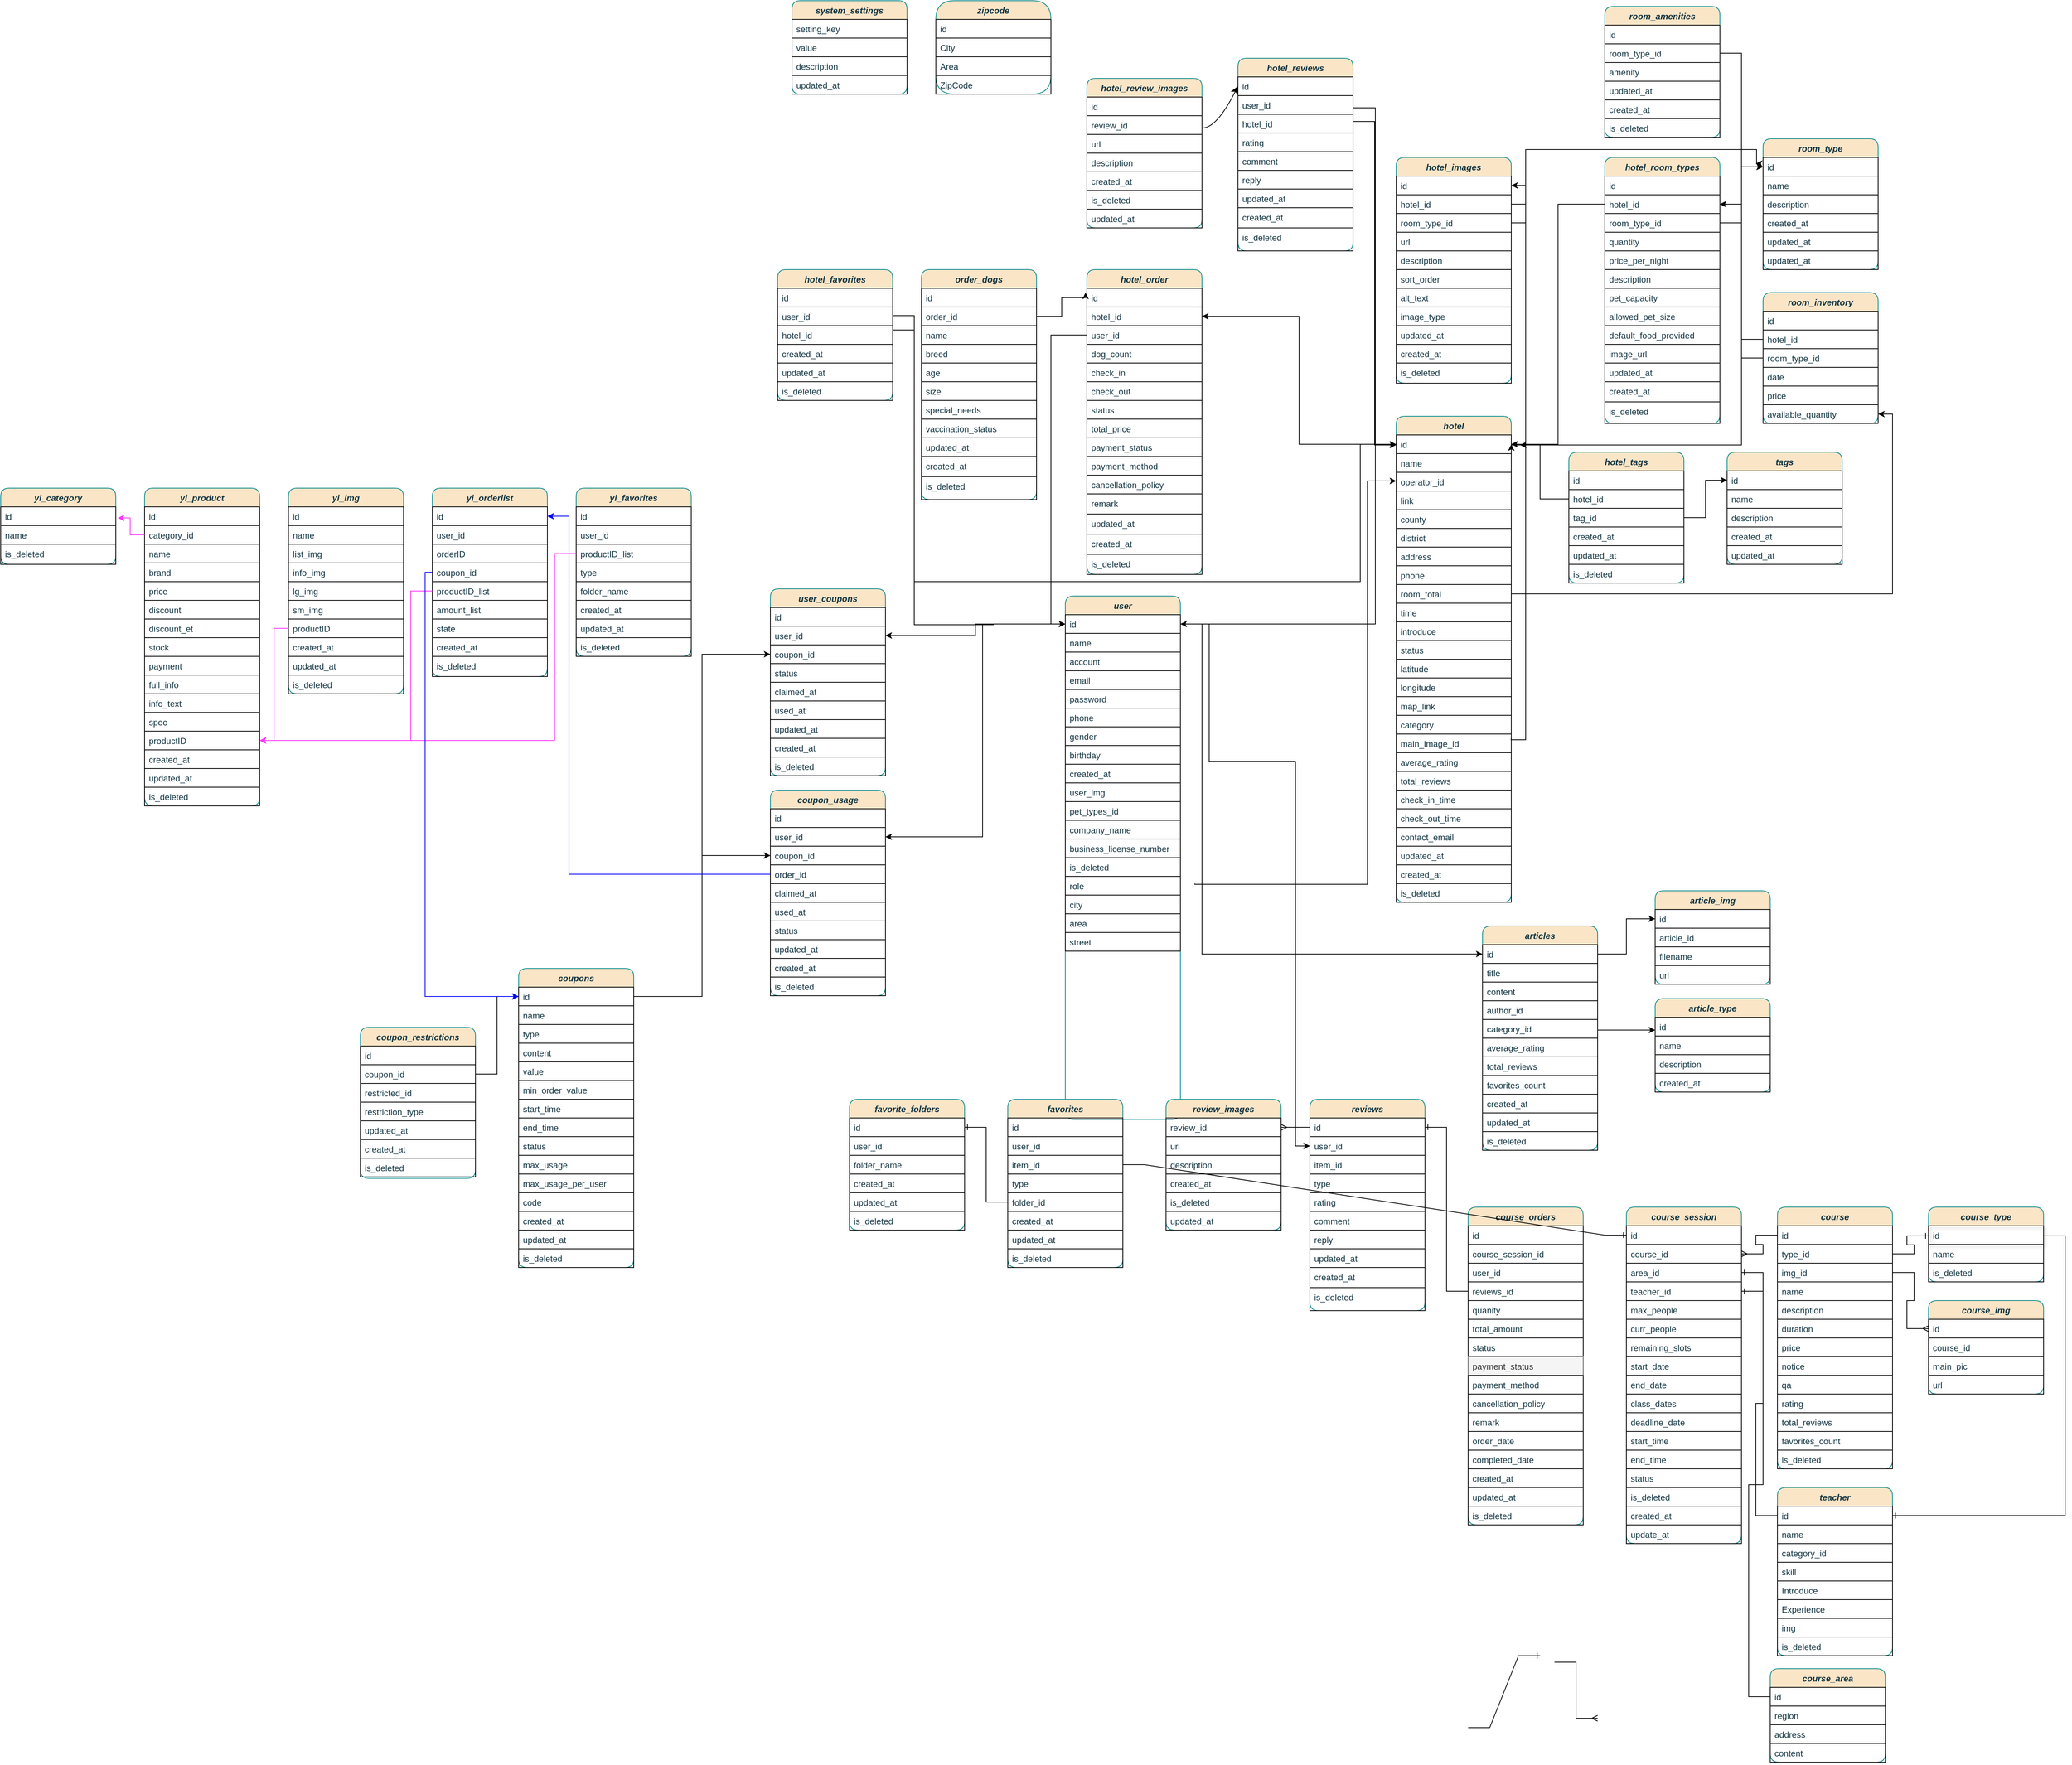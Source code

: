 <mxfile version="26.0.14">
  <diagram id="C5RBs43oDa-KdzZeNtuy" name="Page-1">
    <mxGraphModel dx="1434" dy="1988" grid="1" gridSize="10" guides="1" tooltips="1" connect="1" arrows="1" fold="1" page="1" pageScale="1" pageWidth="1920" pageHeight="1200" math="0" shadow="0">
      <root>
        <mxCell id="WIyWlLk6GJQsqaUBKTNV-0" />
        <mxCell id="WIyWlLk6GJQsqaUBKTNV-1" parent="WIyWlLk6GJQsqaUBKTNV-0" />
        <mxCell id="zkfFHV4jXpPFQw0GAbJ--0" value="user" style="swimlane;fontStyle=3;align=center;verticalAlign=top;childLayout=stackLayout;horizontal=1;startSize=26;horizontalStack=0;resizeParent=1;resizeLast=0;collapsible=1;marginBottom=0;rounded=1;shadow=0;strokeWidth=1;labelBackgroundColor=none;fillColor=#FAE5C7;strokeColor=#0F8B8D;fontColor=#143642;" parent="WIyWlLk6GJQsqaUBKTNV-1" vertex="1">
          <mxGeometry x="1600" y="630" width="160" height="728" as="geometry">
            <mxRectangle x="230" y="140" width="160" height="26" as="alternateBounds" />
          </mxGeometry>
        </mxCell>
        <mxCell id="zkfFHV4jXpPFQw0GAbJ--1" value="id" style="text;align=left;verticalAlign=top;spacingLeft=4;spacingRight=4;overflow=hidden;rotatable=0;points=[[0,0.5],[1,0.5]];portConstraint=eastwest;labelBackgroundColor=none;fontColor=#143642;rounded=0;strokeColor=default;" parent="zkfFHV4jXpPFQw0GAbJ--0" vertex="1">
          <mxGeometry y="26" width="160" height="26" as="geometry" />
        </mxCell>
        <mxCell id="zkfFHV4jXpPFQw0GAbJ--2" value="name" style="text;align=left;verticalAlign=top;spacingLeft=4;spacingRight=4;overflow=hidden;rotatable=0;points=[[0,0.5],[1,0.5]];portConstraint=eastwest;rounded=0;shadow=0;html=0;labelBackgroundColor=none;fontColor=#143642;strokeColor=default;" parent="zkfFHV4jXpPFQw0GAbJ--0" vertex="1">
          <mxGeometry y="52" width="160" height="26" as="geometry" />
        </mxCell>
        <mxCell id="zkfFHV4jXpPFQw0GAbJ--3" value="account" style="text;align=left;verticalAlign=top;spacingLeft=4;spacingRight=4;overflow=hidden;rotatable=0;points=[[0,0.5],[1,0.5]];portConstraint=eastwest;rounded=0;shadow=0;html=0;labelBackgroundColor=none;fontColor=#143642;strokeColor=default;" parent="zkfFHV4jXpPFQw0GAbJ--0" vertex="1">
          <mxGeometry y="78" width="160" height="26" as="geometry" />
        </mxCell>
        <mxCell id="eLThqhARwQMKMWSYmHJ4-19" value="email" style="text;align=left;verticalAlign=top;spacingLeft=4;spacingRight=4;overflow=hidden;rotatable=0;points=[[0,0.5],[1,0.5]];portConstraint=eastwest;rounded=0;shadow=0;html=0;labelBackgroundColor=none;fontColor=#143642;strokeColor=default;" parent="zkfFHV4jXpPFQw0GAbJ--0" vertex="1">
          <mxGeometry y="104" width="160" height="26" as="geometry" />
        </mxCell>
        <mxCell id="eLThqhARwQMKMWSYmHJ4-18" value="password" style="text;align=left;verticalAlign=top;spacingLeft=4;spacingRight=4;overflow=hidden;rotatable=0;points=[[0,0.5],[1,0.5]];portConstraint=eastwest;rounded=0;shadow=0;html=0;labelBackgroundColor=none;fontColor=#143642;strokeColor=default;" parent="zkfFHV4jXpPFQw0GAbJ--0" vertex="1">
          <mxGeometry y="130" width="160" height="26" as="geometry" />
        </mxCell>
        <mxCell id="eLThqhARwQMKMWSYmHJ4-17" value="phone" style="text;align=left;verticalAlign=top;spacingLeft=4;spacingRight=4;overflow=hidden;rotatable=0;points=[[0,0.5],[1,0.5]];portConstraint=eastwest;rounded=0;shadow=0;html=0;labelBackgroundColor=none;fontColor=#143642;strokeColor=default;" parent="zkfFHV4jXpPFQw0GAbJ--0" vertex="1">
          <mxGeometry y="156" width="160" height="26" as="geometry" />
        </mxCell>
        <mxCell id="eLThqhARwQMKMWSYmHJ4-16" value="gender&#xa;" style="text;align=left;verticalAlign=top;spacingLeft=4;spacingRight=4;overflow=hidden;rotatable=0;points=[[0,0.5],[1,0.5]];portConstraint=eastwest;rounded=0;shadow=0;html=0;labelBackgroundColor=none;fontColor=#143642;strokeColor=default;" parent="zkfFHV4jXpPFQw0GAbJ--0" vertex="1">
          <mxGeometry y="182" width="160" height="26" as="geometry" />
        </mxCell>
        <mxCell id="eLThqhARwQMKMWSYmHJ4-15" value="birthday" style="text;align=left;verticalAlign=top;spacingLeft=4;spacingRight=4;overflow=hidden;rotatable=0;points=[[0,0.5],[1,0.5]];portConstraint=eastwest;rounded=0;shadow=0;html=0;labelBackgroundColor=none;fontColor=#143642;strokeColor=default;" parent="zkfFHV4jXpPFQw0GAbJ--0" vertex="1">
          <mxGeometry y="208" width="160" height="26" as="geometry" />
        </mxCell>
        <mxCell id="eLThqhARwQMKMWSYmHJ4-14" value="created_at" style="text;align=left;verticalAlign=top;spacingLeft=4;spacingRight=4;overflow=hidden;rotatable=0;points=[[0,0.5],[1,0.5]];portConstraint=eastwest;rounded=0;shadow=0;html=0;labelBackgroundColor=none;fontColor=#143642;strokeColor=default;" parent="zkfFHV4jXpPFQw0GAbJ--0" vertex="1">
          <mxGeometry y="234" width="160" height="26" as="geometry" />
        </mxCell>
        <mxCell id="eLThqhARwQMKMWSYmHJ4-654" value="user_img" style="text;align=left;verticalAlign=top;spacingLeft=4;spacingRight=4;overflow=hidden;rotatable=0;points=[[0,0.5],[1,0.5]];portConstraint=eastwest;rounded=0;shadow=0;html=0;labelBackgroundColor=none;fontColor=#143642;strokeColor=default;" parent="zkfFHV4jXpPFQw0GAbJ--0" vertex="1">
          <mxGeometry y="260" width="160" height="26" as="geometry" />
        </mxCell>
        <mxCell id="eLThqhARwQMKMWSYmHJ4-652" value="pet_types_id" style="text;align=left;verticalAlign=top;spacingLeft=4;spacingRight=4;overflow=hidden;rotatable=0;points=[[0,0.5],[1,0.5]];portConstraint=eastwest;rounded=0;shadow=0;html=0;labelBackgroundColor=none;fontColor=#143642;strokeColor=default;" parent="zkfFHV4jXpPFQw0GAbJ--0" vertex="1">
          <mxGeometry y="286" width="160" height="26" as="geometry" />
        </mxCell>
        <mxCell id="eLThqhARwQMKMWSYmHJ4-651" value="company_name" style="text;align=left;verticalAlign=top;spacingLeft=4;spacingRight=4;overflow=hidden;rotatable=0;points=[[0,0.5],[1,0.5]];portConstraint=eastwest;rounded=0;shadow=0;html=0;labelBackgroundColor=none;fontColor=#143642;strokeColor=default;" parent="zkfFHV4jXpPFQw0GAbJ--0" vertex="1">
          <mxGeometry y="312" width="160" height="26" as="geometry" />
        </mxCell>
        <mxCell id="eLThqhARwQMKMWSYmHJ4-657" value="business_license_number" style="text;align=left;verticalAlign=top;spacingLeft=4;spacingRight=4;overflow=hidden;rotatable=0;points=[[0,0.5],[1,0.5]];portConstraint=eastwest;rounded=0;shadow=0;html=0;labelBackgroundColor=none;fontColor=#143642;strokeColor=default;" parent="zkfFHV4jXpPFQw0GAbJ--0" vertex="1">
          <mxGeometry y="338" width="160" height="26" as="geometry" />
        </mxCell>
        <mxCell id="eLThqhARwQMKMWSYmHJ4-656" value="is_deleted" style="text;align=left;verticalAlign=top;spacingLeft=4;spacingRight=4;overflow=hidden;rotatable=0;points=[[0,0.5],[1,0.5]];portConstraint=eastwest;rounded=0;shadow=0;html=0;labelBackgroundColor=none;fontColor=#143642;strokeColor=default;" parent="zkfFHV4jXpPFQw0GAbJ--0" vertex="1">
          <mxGeometry y="364" width="160" height="26" as="geometry" />
        </mxCell>
        <mxCell id="eLThqhARwQMKMWSYmHJ4-655" value="role" style="text;align=left;verticalAlign=top;spacingLeft=4;spacingRight=4;overflow=hidden;rotatable=0;points=[[0,0.5],[1,0.5]];portConstraint=eastwest;rounded=0;shadow=0;html=0;labelBackgroundColor=none;fontColor=#143642;strokeColor=default;" parent="zkfFHV4jXpPFQw0GAbJ--0" vertex="1">
          <mxGeometry y="390" width="160" height="26" as="geometry" />
        </mxCell>
        <mxCell id="rqV9Z9n059rudAGKjPwc-1" value="city   " style="text;align=left;verticalAlign=top;spacingLeft=4;spacingRight=4;overflow=hidden;rotatable=0;points=[[0,0.5],[1,0.5]];portConstraint=eastwest;labelBackgroundColor=none;fontColor=#143642;rounded=0;strokeColor=default;" parent="zkfFHV4jXpPFQw0GAbJ--0" vertex="1">
          <mxGeometry y="416" width="160" height="26" as="geometry" />
        </mxCell>
        <mxCell id="rqV9Z9n059rudAGKjPwc-2" value="area" style="text;align=left;verticalAlign=top;spacingLeft=4;spacingRight=4;overflow=hidden;rotatable=0;points=[[0,0.5],[1,0.5]];portConstraint=eastwest;labelBackgroundColor=none;fontColor=#143642;rounded=0;strokeColor=default;" parent="zkfFHV4jXpPFQw0GAbJ--0" vertex="1">
          <mxGeometry y="442" width="160" height="26" as="geometry" />
        </mxCell>
        <mxCell id="rqV9Z9n059rudAGKjPwc-3" value="street" style="text;align=left;verticalAlign=top;spacingLeft=4;spacingRight=4;overflow=hidden;rotatable=0;points=[[0,0.5],[1,0.5]];portConstraint=eastwest;labelBackgroundColor=none;fontColor=#143642;rounded=0;strokeColor=default;" parent="zkfFHV4jXpPFQw0GAbJ--0" vertex="1">
          <mxGeometry y="468" width="160" height="26" as="geometry" />
        </mxCell>
        <mxCell id="eLThqhARwQMKMWSYmHJ4-39" value="favorite_folders" style="swimlane;fontStyle=3;align=center;verticalAlign=top;childLayout=stackLayout;horizontal=1;startSize=26;horizontalStack=0;resizeParent=1;resizeLast=0;collapsible=1;marginBottom=0;rounded=1;shadow=0;strokeWidth=1;labelBackgroundColor=none;fillColor=#FAE5C7;strokeColor=#0F8B8D;fontColor=#143642;" parent="WIyWlLk6GJQsqaUBKTNV-1" vertex="1">
          <mxGeometry x="1300" y="1330" width="160" height="182" as="geometry">
            <mxRectangle x="230" y="140" width="160" height="26" as="alternateBounds" />
          </mxGeometry>
        </mxCell>
        <mxCell id="eLThqhARwQMKMWSYmHJ4-40" value="id" style="text;align=left;verticalAlign=top;spacingLeft=4;spacingRight=4;overflow=hidden;rotatable=0;points=[[0,0.5],[1,0.5]];portConstraint=eastwest;labelBackgroundColor=none;fontColor=#143642;rounded=0;strokeColor=default;" parent="eLThqhARwQMKMWSYmHJ4-39" vertex="1">
          <mxGeometry y="26" width="160" height="26" as="geometry" />
        </mxCell>
        <mxCell id="eLThqhARwQMKMWSYmHJ4-41" value="user_id" style="text;align=left;verticalAlign=top;spacingLeft=4;spacingRight=4;overflow=hidden;rotatable=0;points=[[0,0.5],[1,0.5]];portConstraint=eastwest;rounded=0;shadow=0;html=0;labelBackgroundColor=none;fontColor=#143642;strokeColor=default;" parent="eLThqhARwQMKMWSYmHJ4-39" vertex="1">
          <mxGeometry y="52" width="160" height="26" as="geometry" />
        </mxCell>
        <mxCell id="eLThqhARwQMKMWSYmHJ4-42" value="folder_name" style="text;align=left;verticalAlign=top;spacingLeft=4;spacingRight=4;overflow=hidden;rotatable=0;points=[[0,0.5],[1,0.5]];portConstraint=eastwest;rounded=0;shadow=0;html=0;labelBackgroundColor=none;fontColor=#143642;strokeColor=default;" parent="eLThqhARwQMKMWSYmHJ4-39" vertex="1">
          <mxGeometry y="78" width="160" height="26" as="geometry" />
        </mxCell>
        <mxCell id="eLThqhARwQMKMWSYmHJ4-43" value="created_at" style="text;align=left;verticalAlign=top;spacingLeft=4;spacingRight=4;overflow=hidden;rotatable=0;points=[[0,0.5],[1,0.5]];portConstraint=eastwest;rounded=0;shadow=0;html=0;labelBackgroundColor=none;fontColor=#143642;strokeColor=default;" parent="eLThqhARwQMKMWSYmHJ4-39" vertex="1">
          <mxGeometry y="104" width="160" height="26" as="geometry" />
        </mxCell>
        <mxCell id="eLThqhARwQMKMWSYmHJ4-44" value="updated_at" style="text;align=left;verticalAlign=top;spacingLeft=4;spacingRight=4;overflow=hidden;rotatable=0;points=[[0,0.5],[1,0.5]];portConstraint=eastwest;rounded=0;shadow=0;html=0;labelBackgroundColor=none;fontColor=#143642;strokeColor=default;" parent="eLThqhARwQMKMWSYmHJ4-39" vertex="1">
          <mxGeometry y="130" width="160" height="26" as="geometry" />
        </mxCell>
        <mxCell id="eLThqhARwQMKMWSYmHJ4-45" value="is_deleted" style="text;align=left;verticalAlign=top;spacingLeft=4;spacingRight=4;overflow=hidden;rotatable=0;points=[[0,0.5],[1,0.5]];portConstraint=eastwest;rounded=0;shadow=0;html=0;labelBackgroundColor=none;fontColor=#143642;strokeColor=default;" parent="eLThqhARwQMKMWSYmHJ4-39" vertex="1">
          <mxGeometry y="156" width="160" height="26" as="geometry" />
        </mxCell>
        <mxCell id="eLThqhARwQMKMWSYmHJ4-49" value="favorites" style="swimlane;fontStyle=3;align=center;verticalAlign=top;childLayout=stackLayout;horizontal=1;startSize=26;horizontalStack=0;resizeParent=1;resizeLast=0;collapsible=1;marginBottom=0;rounded=1;shadow=0;strokeWidth=1;labelBackgroundColor=none;fillColor=#FAE5C7;strokeColor=#0F8B8D;fontColor=#143642;" parent="WIyWlLk6GJQsqaUBKTNV-1" vertex="1">
          <mxGeometry x="1520" y="1330" width="160" height="234" as="geometry">
            <mxRectangle x="230" y="140" width="160" height="26" as="alternateBounds" />
          </mxGeometry>
        </mxCell>
        <mxCell id="eLThqhARwQMKMWSYmHJ4-50" value="id" style="text;align=left;verticalAlign=top;spacingLeft=4;spacingRight=4;overflow=hidden;rotatable=0;points=[[0,0.5],[1,0.5]];portConstraint=eastwest;labelBackgroundColor=none;fontColor=#143642;rounded=0;strokeColor=default;" parent="eLThqhARwQMKMWSYmHJ4-49" vertex="1">
          <mxGeometry y="26" width="160" height="26" as="geometry" />
        </mxCell>
        <mxCell id="eLThqhARwQMKMWSYmHJ4-51" value="user_id" style="text;align=left;verticalAlign=top;spacingLeft=4;spacingRight=4;overflow=hidden;rotatable=0;points=[[0,0.5],[1,0.5]];portConstraint=eastwest;rounded=0;shadow=0;html=0;labelBackgroundColor=none;fontColor=#143642;strokeColor=default;" parent="eLThqhARwQMKMWSYmHJ4-49" vertex="1">
          <mxGeometry y="52" width="160" height="26" as="geometry" />
        </mxCell>
        <mxCell id="eLThqhARwQMKMWSYmHJ4-52" value="item_id" style="text;align=left;verticalAlign=top;spacingLeft=4;spacingRight=4;overflow=hidden;rotatable=0;points=[[0,0.5],[1,0.5]];portConstraint=eastwest;rounded=0;shadow=0;html=0;labelBackgroundColor=none;fontColor=#143642;strokeColor=default;" parent="eLThqhARwQMKMWSYmHJ4-49" vertex="1">
          <mxGeometry y="78" width="160" height="26" as="geometry" />
        </mxCell>
        <mxCell id="eLThqhARwQMKMWSYmHJ4-53" value="type" style="text;align=left;verticalAlign=top;spacingLeft=4;spacingRight=4;overflow=hidden;rotatable=0;points=[[0,0.5],[1,0.5]];portConstraint=eastwest;rounded=0;shadow=0;html=0;labelBackgroundColor=none;fontColor=#143642;strokeColor=default;" parent="eLThqhARwQMKMWSYmHJ4-49" vertex="1">
          <mxGeometry y="104" width="160" height="26" as="geometry" />
        </mxCell>
        <mxCell id="eLThqhARwQMKMWSYmHJ4-54" value="folder_id" style="text;align=left;verticalAlign=top;spacingLeft=4;spacingRight=4;overflow=hidden;rotatable=0;points=[[0,0.5],[1,0.5]];portConstraint=eastwest;rounded=0;shadow=0;html=0;labelBackgroundColor=none;fontColor=#143642;strokeColor=default;" parent="eLThqhARwQMKMWSYmHJ4-49" vertex="1">
          <mxGeometry y="130" width="160" height="26" as="geometry" />
        </mxCell>
        <mxCell id="eLThqhARwQMKMWSYmHJ4-55" value="created_at" style="text;align=left;verticalAlign=top;spacingLeft=4;spacingRight=4;overflow=hidden;rotatable=0;points=[[0,0.5],[1,0.5]];portConstraint=eastwest;rounded=0;shadow=0;html=0;labelBackgroundColor=none;fontColor=#143642;strokeColor=default;" parent="eLThqhARwQMKMWSYmHJ4-49" vertex="1">
          <mxGeometry y="156" width="160" height="26" as="geometry" />
        </mxCell>
        <mxCell id="eLThqhARwQMKMWSYmHJ4-56" value="updated_at" style="text;align=left;verticalAlign=top;spacingLeft=4;spacingRight=4;overflow=hidden;rotatable=0;points=[[0,0.5],[1,0.5]];portConstraint=eastwest;rounded=0;shadow=0;html=0;labelBackgroundColor=none;fontColor=#143642;strokeColor=default;" parent="eLThqhARwQMKMWSYmHJ4-49" vertex="1">
          <mxGeometry y="182" width="160" height="26" as="geometry" />
        </mxCell>
        <mxCell id="eLThqhARwQMKMWSYmHJ4-57" value="is_deleted" style="text;align=left;verticalAlign=top;spacingLeft=4;spacingRight=4;overflow=hidden;rotatable=0;points=[[0,0.5],[1,0.5]];portConstraint=eastwest;rounded=0;shadow=0;html=0;labelBackgroundColor=none;fontColor=#143642;strokeColor=default;" parent="eLThqhARwQMKMWSYmHJ4-49" vertex="1">
          <mxGeometry y="208" width="160" height="26" as="geometry" />
        </mxCell>
        <mxCell id="eLThqhARwQMKMWSYmHJ4-69" value="articles" style="swimlane;fontStyle=3;align=center;verticalAlign=top;childLayout=stackLayout;horizontal=1;startSize=26;horizontalStack=0;resizeParent=1;resizeLast=0;collapsible=1;marginBottom=0;rounded=1;shadow=0;strokeWidth=1;labelBackgroundColor=none;fillColor=#FAE5C7;strokeColor=#0F8B8D;fontColor=#143642;" parent="WIyWlLk6GJQsqaUBKTNV-1" vertex="1">
          <mxGeometry x="2180" y="1089" width="160" height="312" as="geometry">
            <mxRectangle x="230" y="140" width="160" height="26" as="alternateBounds" />
          </mxGeometry>
        </mxCell>
        <mxCell id="eLThqhARwQMKMWSYmHJ4-70" value="id" style="text;align=left;verticalAlign=top;spacingLeft=4;spacingRight=4;overflow=hidden;rotatable=0;points=[[0,0.5],[1,0.5]];portConstraint=eastwest;labelBackgroundColor=none;fontColor=#143642;rounded=0;strokeColor=default;" parent="eLThqhARwQMKMWSYmHJ4-69" vertex="1">
          <mxGeometry y="26" width="160" height="26" as="geometry" />
        </mxCell>
        <mxCell id="eLThqhARwQMKMWSYmHJ4-71" value="title" style="text;align=left;verticalAlign=top;spacingLeft=4;spacingRight=4;overflow=hidden;rotatable=0;points=[[0,0.5],[1,0.5]];portConstraint=eastwest;rounded=0;shadow=0;html=0;labelBackgroundColor=none;fontColor=#143642;strokeColor=default;" parent="eLThqhARwQMKMWSYmHJ4-69" vertex="1">
          <mxGeometry y="52" width="160" height="26" as="geometry" />
        </mxCell>
        <mxCell id="eLThqhARwQMKMWSYmHJ4-72" value="content" style="text;align=left;verticalAlign=top;spacingLeft=4;spacingRight=4;overflow=hidden;rotatable=0;points=[[0,0.5],[1,0.5]];portConstraint=eastwest;rounded=0;shadow=0;html=0;labelBackgroundColor=none;fontColor=#143642;strokeColor=default;" parent="eLThqhARwQMKMWSYmHJ4-69" vertex="1">
          <mxGeometry y="78" width="160" height="26" as="geometry" />
        </mxCell>
        <mxCell id="eLThqhARwQMKMWSYmHJ4-73" value="author_id" style="text;align=left;verticalAlign=top;spacingLeft=4;spacingRight=4;overflow=hidden;rotatable=0;points=[[0,0.5],[1,0.5]];portConstraint=eastwest;rounded=0;shadow=0;html=0;labelBackgroundColor=none;fontColor=#143642;strokeColor=default;" parent="eLThqhARwQMKMWSYmHJ4-69" vertex="1">
          <mxGeometry y="104" width="160" height="26" as="geometry" />
        </mxCell>
        <mxCell id="eLThqhARwQMKMWSYmHJ4-74" value="category_id" style="text;align=left;verticalAlign=top;spacingLeft=4;spacingRight=4;overflow=hidden;rotatable=0;points=[[0,0.5],[1,0.5]];portConstraint=eastwest;rounded=0;shadow=0;html=0;labelBackgroundColor=none;fontColor=#143642;strokeColor=default;" parent="eLThqhARwQMKMWSYmHJ4-69" vertex="1">
          <mxGeometry y="130" width="160" height="26" as="geometry" />
        </mxCell>
        <mxCell id="eLThqhARwQMKMWSYmHJ4-75" value="average_rating" style="text;align=left;verticalAlign=top;spacingLeft=4;spacingRight=4;overflow=hidden;rotatable=0;points=[[0,0.5],[1,0.5]];portConstraint=eastwest;rounded=0;shadow=0;html=0;labelBackgroundColor=none;fontColor=#143642;strokeColor=default;" parent="eLThqhARwQMKMWSYmHJ4-69" vertex="1">
          <mxGeometry y="156" width="160" height="26" as="geometry" />
        </mxCell>
        <mxCell id="eLThqhARwQMKMWSYmHJ4-76" value="total_reviews" style="text;align=left;verticalAlign=top;spacingLeft=4;spacingRight=4;overflow=hidden;rotatable=0;points=[[0,0.5],[1,0.5]];portConstraint=eastwest;rounded=0;shadow=0;html=0;labelBackgroundColor=none;fontColor=#143642;strokeColor=default;" parent="eLThqhARwQMKMWSYmHJ4-69" vertex="1">
          <mxGeometry y="182" width="160" height="26" as="geometry" />
        </mxCell>
        <mxCell id="eLThqhARwQMKMWSYmHJ4-77" value="favorites_count" style="text;align=left;verticalAlign=top;spacingLeft=4;spacingRight=4;overflow=hidden;rotatable=0;points=[[0,0.5],[1,0.5]];portConstraint=eastwest;rounded=0;shadow=0;html=0;labelBackgroundColor=none;fontColor=#143642;strokeColor=default;" parent="eLThqhARwQMKMWSYmHJ4-69" vertex="1">
          <mxGeometry y="208" width="160" height="26" as="geometry" />
        </mxCell>
        <mxCell id="eLThqhARwQMKMWSYmHJ4-78" value="created_at" style="text;align=left;verticalAlign=top;spacingLeft=4;spacingRight=4;overflow=hidden;rotatable=0;points=[[0,0.5],[1,0.5]];portConstraint=eastwest;rounded=0;shadow=0;html=0;labelBackgroundColor=none;fontColor=#143642;strokeColor=default;" parent="eLThqhARwQMKMWSYmHJ4-69" vertex="1">
          <mxGeometry y="234" width="160" height="26" as="geometry" />
        </mxCell>
        <mxCell id="eLThqhARwQMKMWSYmHJ4-79" value="updated_at" style="text;align=left;verticalAlign=top;spacingLeft=4;spacingRight=4;overflow=hidden;rotatable=0;points=[[0,0.5],[1,0.5]];portConstraint=eastwest;rounded=0;shadow=0;html=0;labelBackgroundColor=none;fontColor=#143642;strokeColor=default;" parent="eLThqhARwQMKMWSYmHJ4-69" vertex="1">
          <mxGeometry y="260" width="160" height="26" as="geometry" />
        </mxCell>
        <mxCell id="eLThqhARwQMKMWSYmHJ4-80" value="is_deleted" style="text;align=left;verticalAlign=top;spacingLeft=4;spacingRight=4;overflow=hidden;rotatable=0;points=[[0,0.5],[1,0.5]];portConstraint=eastwest;rounded=0;shadow=0;html=0;labelBackgroundColor=none;fontColor=#143642;strokeColor=default;" parent="eLThqhARwQMKMWSYmHJ4-69" vertex="1">
          <mxGeometry y="286" width="160" height="26" as="geometry" />
        </mxCell>
        <mxCell id="eLThqhARwQMKMWSYmHJ4-81" value="article_img" style="swimlane;fontStyle=3;align=center;verticalAlign=top;childLayout=stackLayout;horizontal=1;startSize=26;horizontalStack=0;resizeParent=1;resizeLast=0;collapsible=1;marginBottom=0;rounded=1;shadow=0;strokeWidth=1;labelBackgroundColor=none;fillColor=#FAE5C7;strokeColor=#0F8B8D;fontColor=#143642;" parent="WIyWlLk6GJQsqaUBKTNV-1" vertex="1">
          <mxGeometry x="2420" y="1040" width="160" height="130" as="geometry">
            <mxRectangle x="230" y="140" width="160" height="26" as="alternateBounds" />
          </mxGeometry>
        </mxCell>
        <mxCell id="eLThqhARwQMKMWSYmHJ4-82" value="id" style="text;align=left;verticalAlign=top;spacingLeft=4;spacingRight=4;overflow=hidden;rotatable=0;points=[[0,0.5],[1,0.5]];portConstraint=eastwest;labelBackgroundColor=none;fontColor=#143642;rounded=0;strokeColor=default;" parent="eLThqhARwQMKMWSYmHJ4-81" vertex="1">
          <mxGeometry y="26" width="160" height="26" as="geometry" />
        </mxCell>
        <mxCell id="eLThqhARwQMKMWSYmHJ4-83" value="article_id" style="text;align=left;verticalAlign=top;spacingLeft=4;spacingRight=4;overflow=hidden;rotatable=0;points=[[0,0.5],[1,0.5]];portConstraint=eastwest;rounded=0;shadow=0;html=0;labelBackgroundColor=none;fontColor=#143642;strokeColor=default;" parent="eLThqhARwQMKMWSYmHJ4-81" vertex="1">
          <mxGeometry y="52" width="160" height="26" as="geometry" />
        </mxCell>
        <mxCell id="eLThqhARwQMKMWSYmHJ4-84" value="filename" style="text;align=left;verticalAlign=top;spacingLeft=4;spacingRight=4;overflow=hidden;rotatable=0;points=[[0,0.5],[1,0.5]];portConstraint=eastwest;rounded=0;shadow=0;html=0;labelBackgroundColor=none;fontColor=#143642;strokeColor=default;" parent="eLThqhARwQMKMWSYmHJ4-81" vertex="1">
          <mxGeometry y="78" width="160" height="26" as="geometry" />
        </mxCell>
        <mxCell id="eLThqhARwQMKMWSYmHJ4-85" value="url" style="text;align=left;verticalAlign=top;spacingLeft=4;spacingRight=4;overflow=hidden;rotatable=0;points=[[0,0.5],[1,0.5]];portConstraint=eastwest;rounded=0;shadow=0;html=0;labelBackgroundColor=none;fontColor=#143642;strokeColor=default;" parent="eLThqhARwQMKMWSYmHJ4-81" vertex="1">
          <mxGeometry y="104" width="160" height="26" as="geometry" />
        </mxCell>
        <mxCell id="eLThqhARwQMKMWSYmHJ4-91" value="article_type" style="swimlane;fontStyle=3;align=center;verticalAlign=top;childLayout=stackLayout;horizontal=1;startSize=26;horizontalStack=0;resizeParent=1;resizeLast=0;collapsible=1;marginBottom=0;rounded=1;shadow=0;strokeWidth=1;labelBackgroundColor=none;fillColor=#FAE5C7;strokeColor=#0F8B8D;fontColor=#143642;" parent="WIyWlLk6GJQsqaUBKTNV-1" vertex="1">
          <mxGeometry x="2420" y="1190" width="160" height="130" as="geometry">
            <mxRectangle x="230" y="140" width="160" height="26" as="alternateBounds" />
          </mxGeometry>
        </mxCell>
        <mxCell id="eLThqhARwQMKMWSYmHJ4-92" value="id" style="text;align=left;verticalAlign=top;spacingLeft=4;spacingRight=4;overflow=hidden;rotatable=0;points=[[0,0.5],[1,0.5]];portConstraint=eastwest;labelBackgroundColor=none;fontColor=#143642;rounded=0;strokeColor=default;" parent="eLThqhARwQMKMWSYmHJ4-91" vertex="1">
          <mxGeometry y="26" width="160" height="26" as="geometry" />
        </mxCell>
        <mxCell id="eLThqhARwQMKMWSYmHJ4-93" value="name" style="text;align=left;verticalAlign=top;spacingLeft=4;spacingRight=4;overflow=hidden;rotatable=0;points=[[0,0.5],[1,0.5]];portConstraint=eastwest;rounded=0;shadow=0;html=0;labelBackgroundColor=none;fontColor=#143642;strokeColor=default;" parent="eLThqhARwQMKMWSYmHJ4-91" vertex="1">
          <mxGeometry y="52" width="160" height="26" as="geometry" />
        </mxCell>
        <mxCell id="eLThqhARwQMKMWSYmHJ4-94" value="description" style="text;align=left;verticalAlign=top;spacingLeft=4;spacingRight=4;overflow=hidden;rotatable=0;points=[[0,0.5],[1,0.5]];portConstraint=eastwest;rounded=0;shadow=0;html=0;labelBackgroundColor=none;fontColor=#143642;strokeColor=default;" parent="eLThqhARwQMKMWSYmHJ4-91" vertex="1">
          <mxGeometry y="78" width="160" height="26" as="geometry" />
        </mxCell>
        <mxCell id="eLThqhARwQMKMWSYmHJ4-95" value="created_at" style="text;align=left;verticalAlign=top;spacingLeft=4;spacingRight=4;overflow=hidden;rotatable=0;points=[[0,0.5],[1,0.5]];portConstraint=eastwest;rounded=0;shadow=0;html=0;labelBackgroundColor=none;fontColor=#143642;strokeColor=default;" parent="eLThqhARwQMKMWSYmHJ4-91" vertex="1">
          <mxGeometry y="104" width="160" height="26" as="geometry" />
        </mxCell>
        <mxCell id="eLThqhARwQMKMWSYmHJ4-111" value="coupons" style="swimlane;fontStyle=3;align=center;verticalAlign=top;childLayout=stackLayout;horizontal=1;startSize=26;horizontalStack=0;resizeParent=1;resizeLast=0;collapsible=1;marginBottom=0;rounded=1;shadow=0;strokeWidth=1;labelBackgroundColor=none;fillColor=#FAE5C7;strokeColor=#0F8B8D;fontColor=#143642;" parent="WIyWlLk6GJQsqaUBKTNV-1" vertex="1">
          <mxGeometry x="840" y="1148" width="160" height="416" as="geometry">
            <mxRectangle x="230" y="140" width="160" height="26" as="alternateBounds" />
          </mxGeometry>
        </mxCell>
        <mxCell id="eLThqhARwQMKMWSYmHJ4-112" value="id" style="text;align=left;verticalAlign=top;spacingLeft=4;spacingRight=4;overflow=hidden;rotatable=0;points=[[0,0.5],[1,0.5]];portConstraint=eastwest;labelBackgroundColor=none;fontColor=#143642;rounded=0;strokeColor=default;" parent="eLThqhARwQMKMWSYmHJ4-111" vertex="1">
          <mxGeometry y="26" width="160" height="26" as="geometry" />
        </mxCell>
        <mxCell id="eLThqhARwQMKMWSYmHJ4-113" value="name" style="text;align=left;verticalAlign=top;spacingLeft=4;spacingRight=4;overflow=hidden;rotatable=0;points=[[0,0.5],[1,0.5]];portConstraint=eastwest;rounded=0;shadow=0;html=0;labelBackgroundColor=none;fontColor=#143642;strokeColor=default;" parent="eLThqhARwQMKMWSYmHJ4-111" vertex="1">
          <mxGeometry y="52" width="160" height="26" as="geometry" />
        </mxCell>
        <mxCell id="eLThqhARwQMKMWSYmHJ4-114" value="type" style="text;align=left;verticalAlign=top;spacingLeft=4;spacingRight=4;overflow=hidden;rotatable=0;points=[[0,0.5],[1,0.5]];portConstraint=eastwest;rounded=0;shadow=0;html=0;labelBackgroundColor=none;fontColor=#143642;strokeColor=default;" parent="eLThqhARwQMKMWSYmHJ4-111" vertex="1">
          <mxGeometry y="78" width="160" height="26" as="geometry" />
        </mxCell>
        <mxCell id="eLThqhARwQMKMWSYmHJ4-115" value="content" style="text;align=left;verticalAlign=top;spacingLeft=4;spacingRight=4;overflow=hidden;rotatable=0;points=[[0,0.5],[1,0.5]];portConstraint=eastwest;rounded=0;shadow=0;html=0;labelBackgroundColor=none;fontColor=#143642;strokeColor=default;" parent="eLThqhARwQMKMWSYmHJ4-111" vertex="1">
          <mxGeometry y="104" width="160" height="26" as="geometry" />
        </mxCell>
        <mxCell id="eLThqhARwQMKMWSYmHJ4-116" value="value" style="text;align=left;verticalAlign=top;spacingLeft=4;spacingRight=4;overflow=hidden;rotatable=0;points=[[0,0.5],[1,0.5]];portConstraint=eastwest;rounded=0;shadow=0;html=0;labelBackgroundColor=none;fontColor=#143642;strokeColor=default;" parent="eLThqhARwQMKMWSYmHJ4-111" vertex="1">
          <mxGeometry y="130" width="160" height="26" as="geometry" />
        </mxCell>
        <mxCell id="eLThqhARwQMKMWSYmHJ4-117" value="min_order_value" style="text;align=left;verticalAlign=top;spacingLeft=4;spacingRight=4;overflow=hidden;rotatable=0;points=[[0,0.5],[1,0.5]];portConstraint=eastwest;rounded=0;shadow=0;html=0;labelBackgroundColor=none;fontColor=#143642;strokeColor=default;" parent="eLThqhARwQMKMWSYmHJ4-111" vertex="1">
          <mxGeometry y="156" width="160" height="26" as="geometry" />
        </mxCell>
        <mxCell id="eLThqhARwQMKMWSYmHJ4-118" value="start_time" style="text;align=left;verticalAlign=top;spacingLeft=4;spacingRight=4;overflow=hidden;rotatable=0;points=[[0,0.5],[1,0.5]];portConstraint=eastwest;rounded=0;shadow=0;html=0;labelBackgroundColor=none;fontColor=#143642;strokeColor=default;" parent="eLThqhARwQMKMWSYmHJ4-111" vertex="1">
          <mxGeometry y="182" width="160" height="26" as="geometry" />
        </mxCell>
        <mxCell id="eLThqhARwQMKMWSYmHJ4-119" value="end_time" style="text;align=left;verticalAlign=top;spacingLeft=4;spacingRight=4;overflow=hidden;rotatable=0;points=[[0,0.5],[1,0.5]];portConstraint=eastwest;rounded=0;shadow=0;html=0;labelBackgroundColor=none;fontColor=#143642;strokeColor=default;" parent="eLThqhARwQMKMWSYmHJ4-111" vertex="1">
          <mxGeometry y="208" width="160" height="26" as="geometry" />
        </mxCell>
        <mxCell id="eLThqhARwQMKMWSYmHJ4-120" value="status" style="text;align=left;verticalAlign=top;spacingLeft=4;spacingRight=4;overflow=hidden;rotatable=0;points=[[0,0.5],[1,0.5]];portConstraint=eastwest;rounded=0;shadow=0;html=0;labelBackgroundColor=none;fontColor=#143642;strokeColor=default;" parent="eLThqhARwQMKMWSYmHJ4-111" vertex="1">
          <mxGeometry y="234" width="160" height="26" as="geometry" />
        </mxCell>
        <mxCell id="eLThqhARwQMKMWSYmHJ4-123" value="max_usage" style="text;align=left;verticalAlign=top;spacingLeft=4;spacingRight=4;overflow=hidden;rotatable=0;points=[[0,0.5],[1,0.5]];portConstraint=eastwest;rounded=0;shadow=0;html=0;labelBackgroundColor=none;fontColor=#143642;strokeColor=default;" parent="eLThqhARwQMKMWSYmHJ4-111" vertex="1">
          <mxGeometry y="260" width="160" height="26" as="geometry" />
        </mxCell>
        <mxCell id="eLThqhARwQMKMWSYmHJ4-122" value="max_usage_per_user" style="text;align=left;verticalAlign=top;spacingLeft=4;spacingRight=4;overflow=hidden;rotatable=0;points=[[0,0.5],[1,0.5]];portConstraint=eastwest;rounded=0;shadow=0;html=0;labelBackgroundColor=none;fontColor=#143642;strokeColor=default;" parent="eLThqhARwQMKMWSYmHJ4-111" vertex="1">
          <mxGeometry y="286" width="160" height="26" as="geometry" />
        </mxCell>
        <mxCell id="eLThqhARwQMKMWSYmHJ4-121" value="code" style="text;align=left;verticalAlign=top;spacingLeft=4;spacingRight=4;overflow=hidden;rotatable=0;points=[[0,0.5],[1,0.5]];portConstraint=eastwest;rounded=0;shadow=0;html=0;labelBackgroundColor=none;fontColor=#143642;strokeColor=default;" parent="eLThqhARwQMKMWSYmHJ4-111" vertex="1">
          <mxGeometry y="312" width="160" height="26" as="geometry" />
        </mxCell>
        <mxCell id="eLThqhARwQMKMWSYmHJ4-125" value="created_at" style="text;align=left;verticalAlign=top;spacingLeft=4;spacingRight=4;overflow=hidden;rotatable=0;points=[[0,0.5],[1,0.5]];portConstraint=eastwest;rounded=0;shadow=0;html=0;labelBackgroundColor=none;fontColor=#143642;strokeColor=default;" parent="eLThqhARwQMKMWSYmHJ4-111" vertex="1">
          <mxGeometry y="338" width="160" height="26" as="geometry" />
        </mxCell>
        <mxCell id="eLThqhARwQMKMWSYmHJ4-124" value="updated_at" style="text;align=left;verticalAlign=top;spacingLeft=4;spacingRight=4;overflow=hidden;rotatable=0;points=[[0,0.5],[1,0.5]];portConstraint=eastwest;rounded=0;shadow=0;html=0;labelBackgroundColor=none;fontColor=#143642;strokeColor=default;" parent="eLThqhARwQMKMWSYmHJ4-111" vertex="1">
          <mxGeometry y="364" width="160" height="26" as="geometry" />
        </mxCell>
        <mxCell id="eLThqhARwQMKMWSYmHJ4-126" value="is_deleted" style="text;align=left;verticalAlign=top;spacingLeft=4;spacingRight=4;overflow=hidden;rotatable=0;points=[[0,0.5],[1,0.5]];portConstraint=eastwest;rounded=0;shadow=0;html=0;labelBackgroundColor=none;fontColor=#143642;strokeColor=default;" parent="eLThqhARwQMKMWSYmHJ4-111" vertex="1">
          <mxGeometry y="390" width="160" height="26" as="geometry" />
        </mxCell>
        <mxCell id="eLThqhARwQMKMWSYmHJ4-127" value="coupon_restrictions" style="swimlane;fontStyle=3;align=center;verticalAlign=top;childLayout=stackLayout;horizontal=1;startSize=26;horizontalStack=0;resizeParent=1;resizeLast=0;collapsible=1;marginBottom=0;rounded=1;shadow=0;strokeWidth=1;labelBackgroundColor=none;fillColor=#FAE5C7;strokeColor=#0F8B8D;fontColor=#143642;" parent="WIyWlLk6GJQsqaUBKTNV-1" vertex="1">
          <mxGeometry x="620" y="1230" width="160" height="210" as="geometry">
            <mxRectangle x="230" y="140" width="160" height="26" as="alternateBounds" />
          </mxGeometry>
        </mxCell>
        <mxCell id="eLThqhARwQMKMWSYmHJ4-128" value="id" style="text;align=left;verticalAlign=top;spacingLeft=4;spacingRight=4;overflow=hidden;rotatable=0;points=[[0,0.5],[1,0.5]];portConstraint=eastwest;labelBackgroundColor=none;fontColor=#143642;rounded=0;strokeColor=default;" parent="eLThqhARwQMKMWSYmHJ4-127" vertex="1">
          <mxGeometry y="26" width="160" height="26" as="geometry" />
        </mxCell>
        <mxCell id="eLThqhARwQMKMWSYmHJ4-129" value="coupon_id" style="text;align=left;verticalAlign=top;spacingLeft=4;spacingRight=4;overflow=hidden;rotatable=0;points=[[0,0.5],[1,0.5]];portConstraint=eastwest;rounded=0;shadow=0;html=0;labelBackgroundColor=none;fontColor=#143642;strokeColor=default;" parent="eLThqhARwQMKMWSYmHJ4-127" vertex="1">
          <mxGeometry y="52" width="160" height="26" as="geometry" />
        </mxCell>
        <mxCell id="eLThqhARwQMKMWSYmHJ4-130" value="restricted_id" style="text;align=left;verticalAlign=top;spacingLeft=4;spacingRight=4;overflow=hidden;rotatable=0;points=[[0,0.5],[1,0.5]];portConstraint=eastwest;rounded=0;shadow=0;html=0;labelBackgroundColor=none;fontColor=#143642;strokeColor=default;" parent="eLThqhARwQMKMWSYmHJ4-127" vertex="1">
          <mxGeometry y="78" width="160" height="26" as="geometry" />
        </mxCell>
        <mxCell id="eLThqhARwQMKMWSYmHJ4-131" value="restriction_type" style="text;align=left;verticalAlign=top;spacingLeft=4;spacingRight=4;overflow=hidden;rotatable=0;points=[[0,0.5],[1,0.5]];portConstraint=eastwest;rounded=0;shadow=0;html=0;labelBackgroundColor=none;fontColor=#143642;strokeColor=default;" parent="eLThqhARwQMKMWSYmHJ4-127" vertex="1">
          <mxGeometry y="104" width="160" height="26" as="geometry" />
        </mxCell>
        <mxCell id="eLThqhARwQMKMWSYmHJ4-132" value="updated_at" style="text;align=left;verticalAlign=top;spacingLeft=4;spacingRight=4;overflow=hidden;rotatable=0;points=[[0,0.5],[1,0.5]];portConstraint=eastwest;rounded=0;shadow=0;html=0;labelBackgroundColor=none;fontColor=#143642;strokeColor=default;" parent="eLThqhARwQMKMWSYmHJ4-127" vertex="1">
          <mxGeometry y="130" width="160" height="26" as="geometry" />
        </mxCell>
        <mxCell id="eLThqhARwQMKMWSYmHJ4-133" value="created_at" style="text;align=left;verticalAlign=top;spacingLeft=4;spacingRight=4;overflow=hidden;rotatable=0;points=[[0,0.5],[1,0.5]];portConstraint=eastwest;rounded=0;shadow=0;html=0;labelBackgroundColor=none;fontColor=#143642;strokeColor=default;" parent="eLThqhARwQMKMWSYmHJ4-127" vertex="1">
          <mxGeometry y="156" width="160" height="26" as="geometry" />
        </mxCell>
        <mxCell id="eLThqhARwQMKMWSYmHJ4-134" value="is_deleted" style="text;align=left;verticalAlign=top;spacingLeft=4;spacingRight=4;overflow=hidden;rotatable=0;points=[[0,0.5],[1,0.5]];portConstraint=eastwest;rounded=0;shadow=0;html=0;labelBackgroundColor=none;fontColor=#143642;strokeColor=default;" parent="eLThqhARwQMKMWSYmHJ4-127" vertex="1">
          <mxGeometry y="182" width="160" height="26" as="geometry" />
        </mxCell>
        <mxCell id="eLThqhARwQMKMWSYmHJ4-137" value="coupon_usage" style="swimlane;fontStyle=3;align=center;verticalAlign=top;childLayout=stackLayout;horizontal=1;startSize=26;horizontalStack=0;resizeParent=1;resizeLast=0;collapsible=1;marginBottom=0;rounded=1;shadow=0;strokeWidth=1;labelBackgroundColor=none;fillColor=#FAE5C7;strokeColor=#0F8B8D;fontColor=#143642;" parent="WIyWlLk6GJQsqaUBKTNV-1" vertex="1">
          <mxGeometry x="1190" y="900" width="160" height="286" as="geometry">
            <mxRectangle x="230" y="140" width="160" height="26" as="alternateBounds" />
          </mxGeometry>
        </mxCell>
        <mxCell id="eLThqhARwQMKMWSYmHJ4-138" value="id" style="text;align=left;verticalAlign=top;spacingLeft=4;spacingRight=4;overflow=hidden;rotatable=0;points=[[0,0.5],[1,0.5]];portConstraint=eastwest;labelBackgroundColor=none;fontColor=#143642;rounded=0;strokeColor=default;" parent="eLThqhARwQMKMWSYmHJ4-137" vertex="1">
          <mxGeometry y="26" width="160" height="26" as="geometry" />
        </mxCell>
        <mxCell id="eLThqhARwQMKMWSYmHJ4-139" value="user_id" style="text;align=left;verticalAlign=top;spacingLeft=4;spacingRight=4;overflow=hidden;rotatable=0;points=[[0,0.5],[1,0.5]];portConstraint=eastwest;rounded=0;shadow=0;html=0;labelBackgroundColor=none;fontColor=#143642;strokeColor=default;" parent="eLThqhARwQMKMWSYmHJ4-137" vertex="1">
          <mxGeometry y="52" width="160" height="26" as="geometry" />
        </mxCell>
        <mxCell id="eLThqhARwQMKMWSYmHJ4-140" value="coupon_id" style="text;align=left;verticalAlign=top;spacingLeft=4;spacingRight=4;overflow=hidden;rotatable=0;points=[[0,0.5],[1,0.5]];portConstraint=eastwest;rounded=0;shadow=0;html=0;labelBackgroundColor=none;fontColor=#143642;strokeColor=default;" parent="eLThqhARwQMKMWSYmHJ4-137" vertex="1">
          <mxGeometry y="78" width="160" height="26" as="geometry" />
        </mxCell>
        <mxCell id="eLThqhARwQMKMWSYmHJ4-141" value="order_id" style="text;align=left;verticalAlign=top;spacingLeft=4;spacingRight=4;overflow=hidden;rotatable=0;points=[[0,0.5],[1,0.5]];portConstraint=eastwest;rounded=0;shadow=0;html=0;labelBackgroundColor=none;fontColor=#143642;strokeColor=default;" parent="eLThqhARwQMKMWSYmHJ4-137" vertex="1">
          <mxGeometry y="104" width="160" height="26" as="geometry" />
        </mxCell>
        <mxCell id="eLThqhARwQMKMWSYmHJ4-142" value="claimed_at" style="text;align=left;verticalAlign=top;spacingLeft=4;spacingRight=4;overflow=hidden;rotatable=0;points=[[0,0.5],[1,0.5]];portConstraint=eastwest;rounded=0;shadow=0;html=0;labelBackgroundColor=none;fontColor=#143642;strokeColor=default;" parent="eLThqhARwQMKMWSYmHJ4-137" vertex="1">
          <mxGeometry y="130" width="160" height="26" as="geometry" />
        </mxCell>
        <mxCell id="eLThqhARwQMKMWSYmHJ4-143" value="used_at" style="text;align=left;verticalAlign=top;spacingLeft=4;spacingRight=4;overflow=hidden;rotatable=0;points=[[0,0.5],[1,0.5]];portConstraint=eastwest;rounded=0;shadow=0;html=0;labelBackgroundColor=none;fontColor=#143642;strokeColor=default;" parent="eLThqhARwQMKMWSYmHJ4-137" vertex="1">
          <mxGeometry y="156" width="160" height="26" as="geometry" />
        </mxCell>
        <mxCell id="eLThqhARwQMKMWSYmHJ4-144" value="status" style="text;align=left;verticalAlign=top;spacingLeft=4;spacingRight=4;overflow=hidden;rotatable=0;points=[[0,0.5],[1,0.5]];portConstraint=eastwest;rounded=0;shadow=0;html=0;labelBackgroundColor=none;fontColor=#143642;strokeColor=default;" parent="eLThqhARwQMKMWSYmHJ4-137" vertex="1">
          <mxGeometry y="182" width="160" height="26" as="geometry" />
        </mxCell>
        <mxCell id="eLThqhARwQMKMWSYmHJ4-147" value="updated_at" style="text;align=left;verticalAlign=top;spacingLeft=4;spacingRight=4;overflow=hidden;rotatable=0;points=[[0,0.5],[1,0.5]];portConstraint=eastwest;rounded=0;shadow=0;html=0;labelBackgroundColor=none;fontColor=#143642;strokeColor=default;" parent="eLThqhARwQMKMWSYmHJ4-137" vertex="1">
          <mxGeometry y="208" width="160" height="26" as="geometry" />
        </mxCell>
        <mxCell id="eLThqhARwQMKMWSYmHJ4-146" value="created_at" style="text;align=left;verticalAlign=top;spacingLeft=4;spacingRight=4;overflow=hidden;rotatable=0;points=[[0,0.5],[1,0.5]];portConstraint=eastwest;rounded=0;shadow=0;html=0;labelBackgroundColor=none;fontColor=#143642;strokeColor=default;" parent="eLThqhARwQMKMWSYmHJ4-137" vertex="1">
          <mxGeometry y="234" width="160" height="26" as="geometry" />
        </mxCell>
        <mxCell id="eLThqhARwQMKMWSYmHJ4-145" value="is_deleted" style="text;align=left;verticalAlign=top;spacingLeft=4;spacingRight=4;overflow=hidden;rotatable=0;points=[[0,0.5],[1,0.5]];portConstraint=eastwest;rounded=0;shadow=0;html=0;labelBackgroundColor=none;fontColor=#143642;strokeColor=default;" parent="eLThqhARwQMKMWSYmHJ4-137" vertex="1">
          <mxGeometry y="260" width="160" height="26" as="geometry" />
        </mxCell>
        <mxCell id="eLThqhARwQMKMWSYmHJ4-148" value="course" style="swimlane;fontStyle=3;align=center;verticalAlign=top;childLayout=stackLayout;horizontal=1;startSize=26;horizontalStack=0;resizeParent=1;resizeLast=0;collapsible=1;marginBottom=0;rounded=1;shadow=0;strokeWidth=1;labelBackgroundColor=none;fillColor=#FAE5C7;strokeColor=#0F8B8D;fontColor=#143642;" parent="WIyWlLk6GJQsqaUBKTNV-1" vertex="1">
          <mxGeometry x="2590" y="1480" width="160" height="364" as="geometry">
            <mxRectangle x="230" y="140" width="160" height="26" as="alternateBounds" />
          </mxGeometry>
        </mxCell>
        <mxCell id="eLThqhARwQMKMWSYmHJ4-149" value="id" style="text;align=left;verticalAlign=top;spacingLeft=4;spacingRight=4;overflow=hidden;rotatable=0;points=[[0,0.5],[1,0.5]];portConstraint=eastwest;labelBackgroundColor=none;fontColor=#143642;rounded=0;strokeColor=default;" parent="eLThqhARwQMKMWSYmHJ4-148" vertex="1">
          <mxGeometry y="26" width="160" height="26" as="geometry" />
        </mxCell>
        <mxCell id="eLThqhARwQMKMWSYmHJ4-150" value="type_id" style="text;align=left;verticalAlign=top;spacingLeft=4;spacingRight=4;overflow=hidden;rotatable=0;points=[[0,0.5],[1,0.5]];portConstraint=eastwest;rounded=0;shadow=0;html=0;labelBackgroundColor=none;fontColor=#143642;strokeColor=default;" parent="eLThqhARwQMKMWSYmHJ4-148" vertex="1">
          <mxGeometry y="52" width="160" height="26" as="geometry" />
        </mxCell>
        <mxCell id="eLThqhARwQMKMWSYmHJ4-151" value="img_id" style="text;align=left;verticalAlign=top;spacingLeft=4;spacingRight=4;overflow=hidden;rotatable=0;points=[[0,0.5],[1,0.5]];portConstraint=eastwest;rounded=0;shadow=0;html=0;labelBackgroundColor=none;fontColor=#143642;strokeColor=default;" parent="eLThqhARwQMKMWSYmHJ4-148" vertex="1">
          <mxGeometry y="78" width="160" height="26" as="geometry" />
        </mxCell>
        <mxCell id="eLThqhARwQMKMWSYmHJ4-152" value="name" style="text;align=left;verticalAlign=top;spacingLeft=4;spacingRight=4;overflow=hidden;rotatable=0;points=[[0,0.5],[1,0.5]];portConstraint=eastwest;rounded=0;shadow=0;html=0;labelBackgroundColor=none;fontColor=#143642;strokeColor=default;" parent="eLThqhARwQMKMWSYmHJ4-148" vertex="1">
          <mxGeometry y="104" width="160" height="26" as="geometry" />
        </mxCell>
        <mxCell id="eLThqhARwQMKMWSYmHJ4-153" value="description" style="text;align=left;verticalAlign=top;spacingLeft=4;spacingRight=4;overflow=hidden;rotatable=0;points=[[0,0.5],[1,0.5]];portConstraint=eastwest;rounded=0;shadow=0;html=0;labelBackgroundColor=none;fontColor=#143642;strokeColor=default;" parent="eLThqhARwQMKMWSYmHJ4-148" vertex="1">
          <mxGeometry y="130" width="160" height="26" as="geometry" />
        </mxCell>
        <mxCell id="eLThqhARwQMKMWSYmHJ4-154" value="duration" style="text;align=left;verticalAlign=top;spacingLeft=4;spacingRight=4;overflow=hidden;rotatable=0;points=[[0,0.5],[1,0.5]];portConstraint=eastwest;rounded=0;shadow=0;html=0;labelBackgroundColor=none;fontColor=#143642;strokeColor=default;" parent="eLThqhARwQMKMWSYmHJ4-148" vertex="1">
          <mxGeometry y="156" width="160" height="26" as="geometry" />
        </mxCell>
        <mxCell id="eLThqhARwQMKMWSYmHJ4-155" value="price" style="text;align=left;verticalAlign=top;spacingLeft=4;spacingRight=4;overflow=hidden;rotatable=0;points=[[0,0.5],[1,0.5]];portConstraint=eastwest;rounded=0;shadow=0;html=0;labelBackgroundColor=none;fontColor=#143642;strokeColor=default;" parent="eLThqhARwQMKMWSYmHJ4-148" vertex="1">
          <mxGeometry y="182" width="160" height="26" as="geometry" />
        </mxCell>
        <mxCell id="eLThqhARwQMKMWSYmHJ4-156" value="notice" style="text;align=left;verticalAlign=top;spacingLeft=4;spacingRight=4;overflow=hidden;rotatable=0;points=[[0,0.5],[1,0.5]];portConstraint=eastwest;rounded=0;shadow=0;html=0;labelBackgroundColor=none;fontColor=#143642;strokeColor=default;" parent="eLThqhARwQMKMWSYmHJ4-148" vertex="1">
          <mxGeometry y="208" width="160" height="26" as="geometry" />
        </mxCell>
        <mxCell id="eLThqhARwQMKMWSYmHJ4-161" value="qa" style="text;align=left;verticalAlign=top;spacingLeft=4;spacingRight=4;overflow=hidden;rotatable=0;points=[[0,0.5],[1,0.5]];portConstraint=eastwest;rounded=0;shadow=0;html=0;labelBackgroundColor=none;fontColor=#143642;strokeColor=default;" parent="eLThqhARwQMKMWSYmHJ4-148" vertex="1">
          <mxGeometry y="234" width="160" height="26" as="geometry" />
        </mxCell>
        <mxCell id="eLThqhARwQMKMWSYmHJ4-160" value="rating" style="text;align=left;verticalAlign=top;spacingLeft=4;spacingRight=4;overflow=hidden;rotatable=0;points=[[0,0.5],[1,0.5]];portConstraint=eastwest;rounded=0;shadow=0;html=0;labelBackgroundColor=none;fontColor=#143642;strokeColor=default;" parent="eLThqhARwQMKMWSYmHJ4-148" vertex="1">
          <mxGeometry y="260" width="160" height="26" as="geometry" />
        </mxCell>
        <mxCell id="eLThqhARwQMKMWSYmHJ4-159" value="total_reviews" style="text;align=left;verticalAlign=top;spacingLeft=4;spacingRight=4;overflow=hidden;rotatable=0;points=[[0,0.5],[1,0.5]];portConstraint=eastwest;rounded=0;shadow=0;html=0;labelBackgroundColor=none;fontColor=#143642;strokeColor=default;" parent="eLThqhARwQMKMWSYmHJ4-148" vertex="1">
          <mxGeometry y="286" width="160" height="26" as="geometry" />
        </mxCell>
        <mxCell id="eLThqhARwQMKMWSYmHJ4-158" value="favorites_count" style="text;align=left;verticalAlign=top;spacingLeft=4;spacingRight=4;overflow=hidden;rotatable=0;points=[[0,0.5],[1,0.5]];portConstraint=eastwest;rounded=0;shadow=0;html=0;labelBackgroundColor=none;fontColor=#143642;strokeColor=default;" parent="eLThqhARwQMKMWSYmHJ4-148" vertex="1">
          <mxGeometry y="312" width="160" height="26" as="geometry" />
        </mxCell>
        <mxCell id="eLThqhARwQMKMWSYmHJ4-157" value="is_deleted" style="text;align=left;verticalAlign=top;spacingLeft=4;spacingRight=4;overflow=hidden;rotatable=0;points=[[0,0.5],[1,0.5]];portConstraint=eastwest;rounded=0;shadow=0;html=0;labelBackgroundColor=none;fontColor=#143642;strokeColor=default;" parent="eLThqhARwQMKMWSYmHJ4-148" vertex="1">
          <mxGeometry y="338" width="160" height="26" as="geometry" />
        </mxCell>
        <mxCell id="eLThqhARwQMKMWSYmHJ4-162" value="course_area" style="swimlane;fontStyle=3;align=center;verticalAlign=top;childLayout=stackLayout;horizontal=1;startSize=26;horizontalStack=0;resizeParent=1;resizeLast=0;collapsible=1;marginBottom=0;rounded=1;shadow=0;strokeWidth=1;labelBackgroundColor=none;fillColor=#FAE5C7;strokeColor=#0F8B8D;fontColor=#143642;" parent="WIyWlLk6GJQsqaUBKTNV-1" vertex="1">
          <mxGeometry x="2580" y="2122" width="160" height="130" as="geometry">
            <mxRectangle x="230" y="140" width="160" height="26" as="alternateBounds" />
          </mxGeometry>
        </mxCell>
        <mxCell id="eLThqhARwQMKMWSYmHJ4-163" value="id" style="text;align=left;verticalAlign=top;spacingLeft=4;spacingRight=4;overflow=hidden;rotatable=0;points=[[0,0.5],[1,0.5]];portConstraint=eastwest;labelBackgroundColor=none;fontColor=#143642;rounded=0;strokeColor=default;" parent="eLThqhARwQMKMWSYmHJ4-162" vertex="1">
          <mxGeometry y="26" width="160" height="26" as="geometry" />
        </mxCell>
        <mxCell id="eLThqhARwQMKMWSYmHJ4-164" value="region" style="text;align=left;verticalAlign=top;spacingLeft=4;spacingRight=4;overflow=hidden;rotatable=0;points=[[0,0.5],[1,0.5]];portConstraint=eastwest;rounded=0;shadow=0;html=0;labelBackgroundColor=none;fontColor=#143642;strokeColor=default;" parent="eLThqhARwQMKMWSYmHJ4-162" vertex="1">
          <mxGeometry y="52" width="160" height="26" as="geometry" />
        </mxCell>
        <mxCell id="eLThqhARwQMKMWSYmHJ4-165" value="address" style="text;align=left;verticalAlign=top;spacingLeft=4;spacingRight=4;overflow=hidden;rotatable=0;points=[[0,0.5],[1,0.5]];portConstraint=eastwest;rounded=0;shadow=0;html=0;labelBackgroundColor=none;fontColor=#143642;strokeColor=default;" parent="eLThqhARwQMKMWSYmHJ4-162" vertex="1">
          <mxGeometry y="78" width="160" height="26" as="geometry" />
        </mxCell>
        <mxCell id="eLThqhARwQMKMWSYmHJ4-166" value="content" style="text;align=left;verticalAlign=top;spacingLeft=4;spacingRight=4;overflow=hidden;rotatable=0;points=[[0,0.5],[1,0.5]];portConstraint=eastwest;rounded=0;shadow=0;html=0;labelBackgroundColor=none;fontColor=#143642;strokeColor=default;" parent="eLThqhARwQMKMWSYmHJ4-162" vertex="1">
          <mxGeometry y="104" width="160" height="26" as="geometry" />
        </mxCell>
        <mxCell id="eLThqhARwQMKMWSYmHJ4-176" value="course_img" style="swimlane;fontStyle=3;align=center;verticalAlign=top;childLayout=stackLayout;horizontal=1;startSize=26;horizontalStack=0;resizeParent=1;resizeLast=0;collapsible=1;marginBottom=0;rounded=1;shadow=0;strokeWidth=1;labelBackgroundColor=none;fillColor=#FAE5C7;strokeColor=#0F8B8D;fontColor=#143642;" parent="WIyWlLk6GJQsqaUBKTNV-1" vertex="1">
          <mxGeometry x="2800" y="1610" width="160" height="130" as="geometry">
            <mxRectangle x="230" y="140" width="160" height="26" as="alternateBounds" />
          </mxGeometry>
        </mxCell>
        <mxCell id="eLThqhARwQMKMWSYmHJ4-177" value="id" style="text;align=left;verticalAlign=top;spacingLeft=4;spacingRight=4;overflow=hidden;rotatable=0;points=[[0,0.5],[1,0.5]];portConstraint=eastwest;labelBackgroundColor=none;fontColor=#143642;rounded=0;strokeColor=default;" parent="eLThqhARwQMKMWSYmHJ4-176" vertex="1">
          <mxGeometry y="26" width="160" height="26" as="geometry" />
        </mxCell>
        <mxCell id="eLThqhARwQMKMWSYmHJ4-178" value="course_id" style="text;align=left;verticalAlign=top;spacingLeft=4;spacingRight=4;overflow=hidden;rotatable=0;points=[[0,0.5],[1,0.5]];portConstraint=eastwest;rounded=0;shadow=0;html=0;labelBackgroundColor=none;fontColor=#143642;strokeColor=default;" parent="eLThqhARwQMKMWSYmHJ4-176" vertex="1">
          <mxGeometry y="52" width="160" height="26" as="geometry" />
        </mxCell>
        <mxCell id="eLThqhARwQMKMWSYmHJ4-179" value="main_pic" style="text;align=left;verticalAlign=top;spacingLeft=4;spacingRight=4;overflow=hidden;rotatable=0;points=[[0,0.5],[1,0.5]];portConstraint=eastwest;rounded=0;shadow=0;html=0;labelBackgroundColor=none;fontColor=#143642;strokeColor=default;" parent="eLThqhARwQMKMWSYmHJ4-176" vertex="1">
          <mxGeometry y="78" width="160" height="26" as="geometry" />
        </mxCell>
        <mxCell id="eLThqhARwQMKMWSYmHJ4-180" value="url" style="text;align=left;verticalAlign=top;spacingLeft=4;spacingRight=4;overflow=hidden;rotatable=0;points=[[0,0.5],[1,0.5]];portConstraint=eastwest;rounded=0;shadow=0;html=0;labelBackgroundColor=none;fontColor=#143642;strokeColor=default;" parent="eLThqhARwQMKMWSYmHJ4-176" vertex="1">
          <mxGeometry y="104" width="160" height="26" as="geometry" />
        </mxCell>
        <mxCell id="eLThqhARwQMKMWSYmHJ4-190" value="course_orders" style="swimlane;fontStyle=3;align=center;verticalAlign=top;childLayout=stackLayout;horizontal=1;startSize=26;horizontalStack=0;resizeParent=1;resizeLast=0;collapsible=1;marginBottom=0;rounded=1;shadow=0;strokeWidth=1;labelBackgroundColor=none;fillColor=#FAE5C7;strokeColor=#0F8B8D;fontColor=#143642;" parent="WIyWlLk6GJQsqaUBKTNV-1" vertex="1">
          <mxGeometry x="2160" y="1480" width="160" height="442" as="geometry">
            <mxRectangle x="230" y="140" width="160" height="26" as="alternateBounds" />
          </mxGeometry>
        </mxCell>
        <mxCell id="eLThqhARwQMKMWSYmHJ4-191" value="id" style="text;align=left;verticalAlign=top;spacingLeft=4;spacingRight=4;overflow=hidden;rotatable=0;points=[[0,0.5],[1,0.5]];portConstraint=eastwest;labelBackgroundColor=none;fontColor=#143642;rounded=0;strokeColor=default;" parent="eLThqhARwQMKMWSYmHJ4-190" vertex="1">
          <mxGeometry y="26" width="160" height="26" as="geometry" />
        </mxCell>
        <mxCell id="eLThqhARwQMKMWSYmHJ4-192" value="course_session_id" style="text;align=left;verticalAlign=top;spacingLeft=4;spacingRight=4;overflow=hidden;rotatable=0;points=[[0,0.5],[1,0.5]];portConstraint=eastwest;rounded=0;shadow=0;html=0;labelBackgroundColor=none;fontColor=#143642;strokeColor=default;" parent="eLThqhARwQMKMWSYmHJ4-190" vertex="1">
          <mxGeometry y="52" width="160" height="26" as="geometry" />
        </mxCell>
        <mxCell id="eLThqhARwQMKMWSYmHJ4-193" value="user_id" style="text;align=left;verticalAlign=top;spacingLeft=4;spacingRight=4;overflow=hidden;rotatable=0;points=[[0,0.5],[1,0.5]];portConstraint=eastwest;rounded=0;shadow=0;html=0;labelBackgroundColor=none;fontColor=#143642;strokeColor=default;" parent="eLThqhARwQMKMWSYmHJ4-190" vertex="1">
          <mxGeometry y="78" width="160" height="26" as="geometry" />
        </mxCell>
        <mxCell id="7IUQ7RC3-npucL9dFChx-12" value="reviews_id" style="text;align=left;verticalAlign=top;spacingLeft=4;spacingRight=4;overflow=hidden;rotatable=0;points=[[0,0.5],[1,0.5]];portConstraint=eastwest;rounded=0;shadow=0;html=0;labelBackgroundColor=none;fontColor=#143642;strokeColor=default;" parent="eLThqhARwQMKMWSYmHJ4-190" vertex="1">
          <mxGeometry y="104" width="160" height="26" as="geometry" />
        </mxCell>
        <mxCell id="eLThqhARwQMKMWSYmHJ4-194" value="quanity" style="text;align=left;verticalAlign=top;spacingLeft=4;spacingRight=4;overflow=hidden;rotatable=0;points=[[0,0.5],[1,0.5]];portConstraint=eastwest;rounded=0;shadow=0;html=0;labelBackgroundColor=none;fontColor=#143642;strokeColor=default;" parent="eLThqhARwQMKMWSYmHJ4-190" vertex="1">
          <mxGeometry y="130" width="160" height="26" as="geometry" />
        </mxCell>
        <mxCell id="eLThqhARwQMKMWSYmHJ4-195" value="total_amount" style="text;align=left;verticalAlign=top;spacingLeft=4;spacingRight=4;overflow=hidden;rotatable=0;points=[[0,0.5],[1,0.5]];portConstraint=eastwest;rounded=0;shadow=0;html=0;labelBackgroundColor=none;fontColor=#143642;strokeColor=default;" parent="eLThqhARwQMKMWSYmHJ4-190" vertex="1">
          <mxGeometry y="156" width="160" height="26" as="geometry" />
        </mxCell>
        <mxCell id="eLThqhARwQMKMWSYmHJ4-196" value="status" style="text;align=left;verticalAlign=top;spacingLeft=4;spacingRight=4;overflow=hidden;rotatable=0;points=[[0,0.5],[1,0.5]];portConstraint=eastwest;rounded=0;shadow=0;html=0;labelBackgroundColor=none;fontColor=#143642;strokeColor=default;" parent="eLThqhARwQMKMWSYmHJ4-190" vertex="1">
          <mxGeometry y="182" width="160" height="26" as="geometry" />
        </mxCell>
        <mxCell id="eLThqhARwQMKMWSYmHJ4-197" value="payment_status" style="text;align=left;verticalAlign=top;spacingLeft=4;spacingRight=4;overflow=hidden;rotatable=0;points=[[0,0.5],[1,0.5]];portConstraint=eastwest;rounded=0;shadow=0;html=0;labelBackgroundColor=none;fontColor=#333333;strokeColor=#666666;fillColor=#f5f5f5;" parent="eLThqhARwQMKMWSYmHJ4-190" vertex="1">
          <mxGeometry y="208" width="160" height="26" as="geometry" />
        </mxCell>
        <mxCell id="eLThqhARwQMKMWSYmHJ4-198" value="payment_method" style="text;align=left;verticalAlign=top;spacingLeft=4;spacingRight=4;overflow=hidden;rotatable=0;points=[[0,0.5],[1,0.5]];portConstraint=eastwest;rounded=0;shadow=0;html=0;labelBackgroundColor=none;fontColor=#143642;strokeColor=default;" parent="eLThqhARwQMKMWSYmHJ4-190" vertex="1">
          <mxGeometry y="234" width="160" height="26" as="geometry" />
        </mxCell>
        <mxCell id="eLThqhARwQMKMWSYmHJ4-200" value="cancellation_policy" style="text;align=left;verticalAlign=top;spacingLeft=4;spacingRight=4;overflow=hidden;rotatable=0;points=[[0,0.5],[1,0.5]];portConstraint=eastwest;rounded=0;shadow=0;html=0;labelBackgroundColor=none;fontColor=#143642;strokeColor=default;" parent="eLThqhARwQMKMWSYmHJ4-190" vertex="1">
          <mxGeometry y="260" width="160" height="26" as="geometry" />
        </mxCell>
        <mxCell id="eLThqhARwQMKMWSYmHJ4-201" value="remark" style="text;align=left;verticalAlign=top;spacingLeft=4;spacingRight=4;overflow=hidden;rotatable=0;points=[[0,0.5],[1,0.5]];portConstraint=eastwest;rounded=0;shadow=0;html=0;labelBackgroundColor=none;fontColor=#143642;strokeColor=default;" parent="eLThqhARwQMKMWSYmHJ4-190" vertex="1">
          <mxGeometry y="286" width="160" height="26" as="geometry" />
        </mxCell>
        <mxCell id="eLThqhARwQMKMWSYmHJ4-202" value="order_date" style="text;align=left;verticalAlign=top;spacingLeft=4;spacingRight=4;overflow=hidden;rotatable=0;points=[[0,0.5],[1,0.5]];portConstraint=eastwest;rounded=0;shadow=0;html=0;labelBackgroundColor=none;fontColor=#143642;strokeColor=default;" parent="eLThqhARwQMKMWSYmHJ4-190" vertex="1">
          <mxGeometry y="312" width="160" height="26" as="geometry" />
        </mxCell>
        <mxCell id="eLThqhARwQMKMWSYmHJ4-203" value="completed_date" style="text;align=left;verticalAlign=top;spacingLeft=4;spacingRight=4;overflow=hidden;rotatable=0;points=[[0,0.5],[1,0.5]];portConstraint=eastwest;rounded=0;shadow=0;html=0;labelBackgroundColor=none;fontColor=#143642;strokeColor=default;" parent="eLThqhARwQMKMWSYmHJ4-190" vertex="1">
          <mxGeometry y="338" width="160" height="26" as="geometry" />
        </mxCell>
        <mxCell id="eLThqhARwQMKMWSYmHJ4-206" value="created_at" style="text;align=left;verticalAlign=top;spacingLeft=4;spacingRight=4;overflow=hidden;rotatable=0;points=[[0,0.5],[1,0.5]];portConstraint=eastwest;rounded=0;shadow=0;html=0;labelBackgroundColor=none;fontColor=#143642;strokeColor=default;" parent="eLThqhARwQMKMWSYmHJ4-190" vertex="1">
          <mxGeometry y="364" width="160" height="26" as="geometry" />
        </mxCell>
        <mxCell id="eLThqhARwQMKMWSYmHJ4-205" value="updated_at" style="text;align=left;verticalAlign=top;spacingLeft=4;spacingRight=4;overflow=hidden;rotatable=0;points=[[0,0.5],[1,0.5]];portConstraint=eastwest;rounded=0;shadow=0;html=0;labelBackgroundColor=none;fontColor=#143642;strokeColor=default;" parent="eLThqhARwQMKMWSYmHJ4-190" vertex="1">
          <mxGeometry y="390" width="160" height="26" as="geometry" />
        </mxCell>
        <mxCell id="eLThqhARwQMKMWSYmHJ4-204" value="is_deleted" style="text;align=left;verticalAlign=top;spacingLeft=4;spacingRight=4;overflow=hidden;rotatable=0;points=[[0,0.5],[1,0.5]];portConstraint=eastwest;rounded=0;shadow=0;html=0;labelBackgroundColor=none;fontColor=#143642;strokeColor=default;" parent="eLThqhARwQMKMWSYmHJ4-190" vertex="1">
          <mxGeometry y="416" width="160" height="26" as="geometry" />
        </mxCell>
        <mxCell id="eLThqhARwQMKMWSYmHJ4-207" value="course_session" style="swimlane;fontStyle=3;align=center;verticalAlign=top;childLayout=stackLayout;horizontal=1;startSize=26;horizontalStack=0;resizeParent=1;resizeLast=0;collapsible=1;marginBottom=0;rounded=1;shadow=0;strokeWidth=1;labelBackgroundColor=none;fillColor=#FAE5C7;strokeColor=#0F8B8D;fontColor=#143642;" parent="WIyWlLk6GJQsqaUBKTNV-1" vertex="1">
          <mxGeometry x="2380" y="1480" width="160" height="468" as="geometry">
            <mxRectangle x="230" y="140" width="160" height="26" as="alternateBounds" />
          </mxGeometry>
        </mxCell>
        <mxCell id="eLThqhARwQMKMWSYmHJ4-208" value="id" style="text;align=left;verticalAlign=top;spacingLeft=4;spacingRight=4;overflow=hidden;rotatable=0;points=[[0,0.5],[1,0.5]];portConstraint=eastwest;labelBackgroundColor=none;fontColor=#143642;rounded=0;strokeColor=default;" parent="eLThqhARwQMKMWSYmHJ4-207" vertex="1">
          <mxGeometry y="26" width="160" height="26" as="geometry" />
        </mxCell>
        <mxCell id="eLThqhARwQMKMWSYmHJ4-209" value="course_id" style="text;align=left;verticalAlign=top;spacingLeft=4;spacingRight=4;overflow=hidden;rotatable=0;points=[[0,0.5],[1,0.5]];portConstraint=eastwest;rounded=0;shadow=0;html=0;labelBackgroundColor=none;fontColor=#143642;strokeColor=default;" parent="eLThqhARwQMKMWSYmHJ4-207" vertex="1">
          <mxGeometry y="52" width="160" height="26" as="geometry" />
        </mxCell>
        <mxCell id="eLThqhARwQMKMWSYmHJ4-210" value="area_id" style="text;align=left;verticalAlign=top;spacingLeft=4;spacingRight=4;overflow=hidden;rotatable=0;points=[[0,0.5],[1,0.5]];portConstraint=eastwest;rounded=0;shadow=0;html=0;labelBackgroundColor=none;fontColor=#143642;strokeColor=default;" parent="eLThqhARwQMKMWSYmHJ4-207" vertex="1">
          <mxGeometry y="78" width="160" height="26" as="geometry" />
        </mxCell>
        <mxCell id="eLThqhARwQMKMWSYmHJ4-211" value="teacher_id" style="text;align=left;verticalAlign=top;spacingLeft=4;spacingRight=4;overflow=hidden;rotatable=0;points=[[0,0.5],[1,0.5]];portConstraint=eastwest;rounded=0;shadow=0;html=0;labelBackgroundColor=none;fontColor=#143642;strokeColor=default;" parent="eLThqhARwQMKMWSYmHJ4-207" vertex="1">
          <mxGeometry y="104" width="160" height="26" as="geometry" />
        </mxCell>
        <mxCell id="eLThqhARwQMKMWSYmHJ4-212" value="max_people" style="text;align=left;verticalAlign=top;spacingLeft=4;spacingRight=4;overflow=hidden;rotatable=0;points=[[0,0.5],[1,0.5]];portConstraint=eastwest;rounded=0;shadow=0;html=0;labelBackgroundColor=none;fontColor=#143642;strokeColor=default;" parent="eLThqhARwQMKMWSYmHJ4-207" vertex="1">
          <mxGeometry y="130" width="160" height="26" as="geometry" />
        </mxCell>
        <mxCell id="eLThqhARwQMKMWSYmHJ4-213" value="curr_people" style="text;align=left;verticalAlign=top;spacingLeft=4;spacingRight=4;overflow=hidden;rotatable=0;points=[[0,0.5],[1,0.5]];portConstraint=eastwest;rounded=0;shadow=0;html=0;labelBackgroundColor=none;fontColor=#143642;strokeColor=default;" parent="eLThqhARwQMKMWSYmHJ4-207" vertex="1">
          <mxGeometry y="156" width="160" height="26" as="geometry" />
        </mxCell>
        <mxCell id="eLThqhARwQMKMWSYmHJ4-214" value="remaining_slots" style="text;align=left;verticalAlign=top;spacingLeft=4;spacingRight=4;overflow=hidden;rotatable=0;points=[[0,0.5],[1,0.5]];portConstraint=eastwest;rounded=0;shadow=0;html=0;labelBackgroundColor=none;fontColor=#143642;strokeColor=default;" parent="eLThqhARwQMKMWSYmHJ4-207" vertex="1">
          <mxGeometry y="182" width="160" height="26" as="geometry" />
        </mxCell>
        <mxCell id="eLThqhARwQMKMWSYmHJ4-215" value="start_date" style="text;align=left;verticalAlign=top;spacingLeft=4;spacingRight=4;overflow=hidden;rotatable=0;points=[[0,0.5],[1,0.5]];portConstraint=eastwest;rounded=0;shadow=0;html=0;labelBackgroundColor=none;fontColor=#143642;strokeColor=default;" parent="eLThqhARwQMKMWSYmHJ4-207" vertex="1">
          <mxGeometry y="208" width="160" height="26" as="geometry" />
        </mxCell>
        <mxCell id="eLThqhARwQMKMWSYmHJ4-216" value="end_date" style="text;align=left;verticalAlign=top;spacingLeft=4;spacingRight=4;overflow=hidden;rotatable=0;points=[[0,0.5],[1,0.5]];portConstraint=eastwest;rounded=0;shadow=0;html=0;labelBackgroundColor=none;fontColor=#143642;strokeColor=default;" parent="eLThqhARwQMKMWSYmHJ4-207" vertex="1">
          <mxGeometry y="234" width="160" height="26" as="geometry" />
        </mxCell>
        <mxCell id="eLThqhARwQMKMWSYmHJ4-217" value="class_dates" style="text;align=left;verticalAlign=top;spacingLeft=4;spacingRight=4;overflow=hidden;rotatable=0;points=[[0,0.5],[1,0.5]];portConstraint=eastwest;rounded=0;shadow=0;html=0;labelBackgroundColor=none;fontColor=#143642;strokeColor=default;" parent="eLThqhARwQMKMWSYmHJ4-207" vertex="1">
          <mxGeometry y="260" width="160" height="26" as="geometry" />
        </mxCell>
        <mxCell id="eLThqhARwQMKMWSYmHJ4-218" value="deadline_date" style="text;align=left;verticalAlign=top;spacingLeft=4;spacingRight=4;overflow=hidden;rotatable=0;points=[[0,0.5],[1,0.5]];portConstraint=eastwest;rounded=0;shadow=0;html=0;labelBackgroundColor=none;fontColor=#143642;strokeColor=default;" parent="eLThqhARwQMKMWSYmHJ4-207" vertex="1">
          <mxGeometry y="286" width="160" height="26" as="geometry" />
        </mxCell>
        <mxCell id="eLThqhARwQMKMWSYmHJ4-219" value="start_time" style="text;align=left;verticalAlign=top;spacingLeft=4;spacingRight=4;overflow=hidden;rotatable=0;points=[[0,0.5],[1,0.5]];portConstraint=eastwest;rounded=0;shadow=0;html=0;labelBackgroundColor=none;fontColor=#143642;strokeColor=default;" parent="eLThqhARwQMKMWSYmHJ4-207" vertex="1">
          <mxGeometry y="312" width="160" height="26" as="geometry" />
        </mxCell>
        <mxCell id="eLThqhARwQMKMWSYmHJ4-220" value="end_time" style="text;align=left;verticalAlign=top;spacingLeft=4;spacingRight=4;overflow=hidden;rotatable=0;points=[[0,0.5],[1,0.5]];portConstraint=eastwest;rounded=0;shadow=0;html=0;labelBackgroundColor=none;fontColor=#143642;strokeColor=default;" parent="eLThqhARwQMKMWSYmHJ4-207" vertex="1">
          <mxGeometry y="338" width="160" height="26" as="geometry" />
        </mxCell>
        <mxCell id="eLThqhARwQMKMWSYmHJ4-221" value="status" style="text;align=left;verticalAlign=top;spacingLeft=4;spacingRight=4;overflow=hidden;rotatable=0;points=[[0,0.5],[1,0.5]];portConstraint=eastwest;rounded=0;shadow=0;html=0;labelBackgroundColor=none;fontColor=#143642;strokeColor=default;" parent="eLThqhARwQMKMWSYmHJ4-207" vertex="1">
          <mxGeometry y="364" width="160" height="26" as="geometry" />
        </mxCell>
        <mxCell id="eLThqhARwQMKMWSYmHJ4-222" value="is_deleted" style="text;align=left;verticalAlign=top;spacingLeft=4;spacingRight=4;overflow=hidden;rotatable=0;points=[[0,0.5],[1,0.5]];portConstraint=eastwest;rounded=0;shadow=0;html=0;labelBackgroundColor=none;fontColor=#143642;strokeColor=default;" parent="eLThqhARwQMKMWSYmHJ4-207" vertex="1">
          <mxGeometry y="390" width="160" height="26" as="geometry" />
        </mxCell>
        <mxCell id="eLThqhARwQMKMWSYmHJ4-223" value="created_at" style="text;align=left;verticalAlign=top;spacingLeft=4;spacingRight=4;overflow=hidden;rotatable=0;points=[[0,0.5],[1,0.5]];portConstraint=eastwest;rounded=0;shadow=0;html=0;labelBackgroundColor=none;fontColor=#143642;strokeColor=default;" parent="eLThqhARwQMKMWSYmHJ4-207" vertex="1">
          <mxGeometry y="416" width="160" height="26" as="geometry" />
        </mxCell>
        <mxCell id="eLThqhARwQMKMWSYmHJ4-224" value="update_at" style="text;align=left;verticalAlign=top;spacingLeft=4;spacingRight=4;overflow=hidden;rotatable=0;points=[[0,0.5],[1,0.5]];portConstraint=eastwest;rounded=0;shadow=0;html=0;labelBackgroundColor=none;fontColor=#143642;strokeColor=default;" parent="eLThqhARwQMKMWSYmHJ4-207" vertex="1">
          <mxGeometry y="442" width="160" height="26" as="geometry" />
        </mxCell>
        <mxCell id="eLThqhARwQMKMWSYmHJ4-225" value="course_type" style="swimlane;fontStyle=3;align=center;verticalAlign=top;childLayout=stackLayout;horizontal=1;startSize=26;horizontalStack=0;resizeParent=1;resizeLast=0;collapsible=1;marginBottom=0;rounded=1;shadow=0;strokeWidth=1;labelBackgroundColor=none;fillColor=#FAE5C7;strokeColor=#0F8B8D;fontColor=#143642;" parent="WIyWlLk6GJQsqaUBKTNV-1" vertex="1">
          <mxGeometry x="2800" y="1480" width="160" height="104" as="geometry">
            <mxRectangle x="230" y="140" width="160" height="26" as="alternateBounds" />
          </mxGeometry>
        </mxCell>
        <mxCell id="eLThqhARwQMKMWSYmHJ4-226" value="id" style="text;align=left;verticalAlign=top;spacingLeft=4;spacingRight=4;overflow=hidden;rotatable=0;points=[[0,0.5],[1,0.5]];portConstraint=eastwest;labelBackgroundColor=none;fontColor=#143642;rounded=0;strokeColor=default;shadow=1;" parent="eLThqhARwQMKMWSYmHJ4-225" vertex="1">
          <mxGeometry y="26" width="160" height="26" as="geometry" />
        </mxCell>
        <mxCell id="eLThqhARwQMKMWSYmHJ4-227" value="name" style="text;align=left;verticalAlign=top;spacingLeft=4;spacingRight=4;overflow=hidden;rotatable=0;points=[[0,0.5],[1,0.5]];portConstraint=eastwest;rounded=0;shadow=0;html=0;labelBackgroundColor=none;fontColor=#143642;strokeColor=default;" parent="eLThqhARwQMKMWSYmHJ4-225" vertex="1">
          <mxGeometry y="52" width="160" height="26" as="geometry" />
        </mxCell>
        <mxCell id="eLThqhARwQMKMWSYmHJ4-228" value="is_deleted" style="text;align=left;verticalAlign=top;spacingLeft=4;spacingRight=4;overflow=hidden;rotatable=0;points=[[0,0.5],[1,0.5]];portConstraint=eastwest;rounded=0;shadow=0;html=0;labelBackgroundColor=none;fontColor=#143642;strokeColor=default;" parent="eLThqhARwQMKMWSYmHJ4-225" vertex="1">
          <mxGeometry y="78" width="160" height="26" as="geometry" />
        </mxCell>
        <mxCell id="eLThqhARwQMKMWSYmHJ4-264" value="hotel" style="swimlane;fontStyle=3;align=center;verticalAlign=top;childLayout=stackLayout;horizontal=1;startSize=26;horizontalStack=0;resizeParent=1;resizeLast=0;collapsible=1;marginBottom=0;rounded=1;shadow=0;strokeWidth=1;labelBackgroundColor=none;fillColor=#FAE5C7;strokeColor=#0F8B8D;fontColor=#143642;" parent="WIyWlLk6GJQsqaUBKTNV-1" vertex="1">
          <mxGeometry x="2060" y="380" width="160" height="676" as="geometry">
            <mxRectangle x="230" y="140" width="160" height="26" as="alternateBounds" />
          </mxGeometry>
        </mxCell>
        <mxCell id="eLThqhARwQMKMWSYmHJ4-265" value="id" style="text;align=left;verticalAlign=top;spacingLeft=4;spacingRight=4;overflow=hidden;rotatable=0;points=[[0,0.5],[1,0.5]];portConstraint=eastwest;labelBackgroundColor=none;fontColor=#143642;rounded=0;strokeColor=default;" parent="eLThqhARwQMKMWSYmHJ4-264" vertex="1">
          <mxGeometry y="26" width="160" height="26" as="geometry" />
        </mxCell>
        <mxCell id="eLThqhARwQMKMWSYmHJ4-266" value="name" style="text;align=left;verticalAlign=top;spacingLeft=4;spacingRight=4;overflow=hidden;rotatable=0;points=[[0,0.5],[1,0.5]];portConstraint=eastwest;rounded=0;shadow=0;html=0;labelBackgroundColor=none;fontColor=#143642;strokeColor=default;" parent="eLThqhARwQMKMWSYmHJ4-264" vertex="1">
          <mxGeometry y="52" width="160" height="26" as="geometry" />
        </mxCell>
        <mxCell id="eLThqhARwQMKMWSYmHJ4-267" value="operator_id" style="text;align=left;verticalAlign=top;spacingLeft=4;spacingRight=4;overflow=hidden;rotatable=0;points=[[0,0.5],[1,0.5]];portConstraint=eastwest;rounded=0;shadow=0;html=0;labelBackgroundColor=none;fontColor=#143642;strokeColor=default;" parent="eLThqhARwQMKMWSYmHJ4-264" vertex="1">
          <mxGeometry y="78" width="160" height="26" as="geometry" />
        </mxCell>
        <mxCell id="eLThqhARwQMKMWSYmHJ4-268" value="link" style="text;align=left;verticalAlign=top;spacingLeft=4;spacingRight=4;overflow=hidden;rotatable=0;points=[[0,0.5],[1,0.5]];portConstraint=eastwest;rounded=0;shadow=0;html=0;labelBackgroundColor=none;fontColor=#143642;strokeColor=default;" parent="eLThqhARwQMKMWSYmHJ4-264" vertex="1">
          <mxGeometry y="104" width="160" height="26" as="geometry" />
        </mxCell>
        <mxCell id="eLThqhARwQMKMWSYmHJ4-269" value="county" style="text;align=left;verticalAlign=top;spacingLeft=4;spacingRight=4;overflow=hidden;rotatable=0;points=[[0,0.5],[1,0.5]];portConstraint=eastwest;rounded=0;shadow=0;html=0;labelBackgroundColor=none;fontColor=#143642;strokeColor=default;" parent="eLThqhARwQMKMWSYmHJ4-264" vertex="1">
          <mxGeometry y="130" width="160" height="26" as="geometry" />
        </mxCell>
        <mxCell id="eLThqhARwQMKMWSYmHJ4-270" value="district" style="text;align=left;verticalAlign=top;spacingLeft=4;spacingRight=4;overflow=hidden;rotatable=0;points=[[0,0.5],[1,0.5]];portConstraint=eastwest;rounded=0;shadow=0;html=0;labelBackgroundColor=none;fontColor=#143642;strokeColor=default;" parent="eLThqhARwQMKMWSYmHJ4-264" vertex="1">
          <mxGeometry y="156" width="160" height="26" as="geometry" />
        </mxCell>
        <mxCell id="eLThqhARwQMKMWSYmHJ4-271" value="address" style="text;align=left;verticalAlign=top;spacingLeft=4;spacingRight=4;overflow=hidden;rotatable=0;points=[[0,0.5],[1,0.5]];portConstraint=eastwest;rounded=0;shadow=0;html=0;labelBackgroundColor=none;fontColor=#143642;strokeColor=default;" parent="eLThqhARwQMKMWSYmHJ4-264" vertex="1">
          <mxGeometry y="182" width="160" height="26" as="geometry" />
        </mxCell>
        <mxCell id="eLThqhARwQMKMWSYmHJ4-272" value="phone" style="text;align=left;verticalAlign=top;spacingLeft=4;spacingRight=4;overflow=hidden;rotatable=0;points=[[0,0.5],[1,0.5]];portConstraint=eastwest;rounded=0;shadow=0;html=0;labelBackgroundColor=none;fontColor=#143642;strokeColor=default;" parent="eLThqhARwQMKMWSYmHJ4-264" vertex="1">
          <mxGeometry y="208" width="160" height="26" as="geometry" />
        </mxCell>
        <mxCell id="eLThqhARwQMKMWSYmHJ4-273" value="room_total" style="text;align=left;verticalAlign=top;spacingLeft=4;spacingRight=4;overflow=hidden;rotatable=0;points=[[0,0.5],[1,0.5]];portConstraint=eastwest;rounded=0;shadow=0;html=0;labelBackgroundColor=none;fontColor=#143642;strokeColor=default;" parent="eLThqhARwQMKMWSYmHJ4-264" vertex="1">
          <mxGeometry y="234" width="160" height="26" as="geometry" />
        </mxCell>
        <mxCell id="eLThqhARwQMKMWSYmHJ4-274" value="time" style="text;align=left;verticalAlign=top;spacingLeft=4;spacingRight=4;overflow=hidden;rotatable=0;points=[[0,0.5],[1,0.5]];portConstraint=eastwest;rounded=0;shadow=0;html=0;labelBackgroundColor=none;fontColor=#143642;strokeColor=default;" parent="eLThqhARwQMKMWSYmHJ4-264" vertex="1">
          <mxGeometry y="260" width="160" height="26" as="geometry" />
        </mxCell>
        <mxCell id="eLThqhARwQMKMWSYmHJ4-275" value="introduce" style="text;align=left;verticalAlign=top;spacingLeft=4;spacingRight=4;overflow=hidden;rotatable=0;points=[[0,0.5],[1,0.5]];portConstraint=eastwest;rounded=0;shadow=0;html=0;labelBackgroundColor=none;fontColor=#143642;strokeColor=default;" parent="eLThqhARwQMKMWSYmHJ4-264" vertex="1">
          <mxGeometry y="286" width="160" height="26" as="geometry" />
        </mxCell>
        <mxCell id="eLThqhARwQMKMWSYmHJ4-276" value="status" style="text;align=left;verticalAlign=top;spacingLeft=4;spacingRight=4;overflow=hidden;rotatable=0;points=[[0,0.5],[1,0.5]];portConstraint=eastwest;rounded=0;shadow=0;html=0;labelBackgroundColor=none;fontColor=#143642;strokeColor=default;" parent="eLThqhARwQMKMWSYmHJ4-264" vertex="1">
          <mxGeometry y="312" width="160" height="26" as="geometry" />
        </mxCell>
        <mxCell id="eLThqhARwQMKMWSYmHJ4-277" value="latitude" style="text;align=left;verticalAlign=top;spacingLeft=4;spacingRight=4;overflow=hidden;rotatable=0;points=[[0,0.5],[1,0.5]];portConstraint=eastwest;rounded=0;shadow=0;html=0;labelBackgroundColor=none;fontColor=#143642;strokeColor=default;" parent="eLThqhARwQMKMWSYmHJ4-264" vertex="1">
          <mxGeometry y="338" width="160" height="26" as="geometry" />
        </mxCell>
        <mxCell id="eLThqhARwQMKMWSYmHJ4-278" value="longitude" style="text;align=left;verticalAlign=top;spacingLeft=4;spacingRight=4;overflow=hidden;rotatable=0;points=[[0,0.5],[1,0.5]];portConstraint=eastwest;rounded=0;shadow=0;html=0;labelBackgroundColor=none;fontColor=#143642;strokeColor=default;" parent="eLThqhARwQMKMWSYmHJ4-264" vertex="1">
          <mxGeometry y="364" width="160" height="26" as="geometry" />
        </mxCell>
        <mxCell id="eLThqhARwQMKMWSYmHJ4-279" value="map_link" style="text;align=left;verticalAlign=top;spacingLeft=4;spacingRight=4;overflow=hidden;rotatable=0;points=[[0,0.5],[1,0.5]];portConstraint=eastwest;rounded=0;shadow=0;html=0;labelBackgroundColor=none;fontColor=#143642;strokeColor=default;" parent="eLThqhARwQMKMWSYmHJ4-264" vertex="1">
          <mxGeometry y="390" width="160" height="26" as="geometry" />
        </mxCell>
        <mxCell id="eLThqhARwQMKMWSYmHJ4-280" value="category" style="text;align=left;verticalAlign=top;spacingLeft=4;spacingRight=4;overflow=hidden;rotatable=0;points=[[0,0.5],[1,0.5]];portConstraint=eastwest;rounded=0;shadow=0;html=0;labelBackgroundColor=none;fontColor=#143642;strokeColor=default;" parent="eLThqhARwQMKMWSYmHJ4-264" vertex="1">
          <mxGeometry y="416" width="160" height="26" as="geometry" />
        </mxCell>
        <mxCell id="eLThqhARwQMKMWSYmHJ4-281" value="main_image_id" style="text;align=left;verticalAlign=top;spacingLeft=4;spacingRight=4;overflow=hidden;rotatable=0;points=[[0,0.5],[1,0.5]];portConstraint=eastwest;rounded=0;shadow=0;html=0;labelBackgroundColor=none;fontColor=#143642;strokeColor=default;" parent="eLThqhARwQMKMWSYmHJ4-264" vertex="1">
          <mxGeometry y="442" width="160" height="26" as="geometry" />
        </mxCell>
        <mxCell id="eLThqhARwQMKMWSYmHJ4-282" value="average_rating" style="text;align=left;verticalAlign=top;spacingLeft=4;spacingRight=4;overflow=hidden;rotatable=0;points=[[0,0.5],[1,0.5]];portConstraint=eastwest;rounded=0;shadow=0;html=0;labelBackgroundColor=none;fontColor=#143642;strokeColor=default;" parent="eLThqhARwQMKMWSYmHJ4-264" vertex="1">
          <mxGeometry y="468" width="160" height="26" as="geometry" />
        </mxCell>
        <mxCell id="eLThqhARwQMKMWSYmHJ4-283" value="total_reviews" style="text;align=left;verticalAlign=top;spacingLeft=4;spacingRight=4;overflow=hidden;rotatable=0;points=[[0,0.5],[1,0.5]];portConstraint=eastwest;rounded=0;shadow=0;html=0;labelBackgroundColor=none;fontColor=#143642;strokeColor=default;" parent="eLThqhARwQMKMWSYmHJ4-264" vertex="1">
          <mxGeometry y="494" width="160" height="26" as="geometry" />
        </mxCell>
        <mxCell id="eLThqhARwQMKMWSYmHJ4-284" value="check_in_time" style="text;align=left;verticalAlign=top;spacingLeft=4;spacingRight=4;overflow=hidden;rotatable=0;points=[[0,0.5],[1,0.5]];portConstraint=eastwest;rounded=0;shadow=0;html=0;labelBackgroundColor=none;fontColor=#143642;strokeColor=default;" parent="eLThqhARwQMKMWSYmHJ4-264" vertex="1">
          <mxGeometry y="520" width="160" height="26" as="geometry" />
        </mxCell>
        <mxCell id="eLThqhARwQMKMWSYmHJ4-285" value="check_out_time" style="text;align=left;verticalAlign=top;spacingLeft=4;spacingRight=4;overflow=hidden;rotatable=0;points=[[0,0.5],[1,0.5]];portConstraint=eastwest;rounded=0;shadow=0;html=0;labelBackgroundColor=none;fontColor=#143642;strokeColor=default;" parent="eLThqhARwQMKMWSYmHJ4-264" vertex="1">
          <mxGeometry y="546" width="160" height="26" as="geometry" />
        </mxCell>
        <mxCell id="eLThqhARwQMKMWSYmHJ4-288" value="contact_email" style="text;align=left;verticalAlign=top;spacingLeft=4;spacingRight=4;overflow=hidden;rotatable=0;points=[[0,0.5],[1,0.5]];portConstraint=eastwest;rounded=0;shadow=0;html=0;labelBackgroundColor=none;fontColor=#143642;strokeColor=default;" parent="eLThqhARwQMKMWSYmHJ4-264" vertex="1">
          <mxGeometry y="572" width="160" height="26" as="geometry" />
        </mxCell>
        <mxCell id="eLThqhARwQMKMWSYmHJ4-287" value="updated_at" style="text;align=left;verticalAlign=top;spacingLeft=4;spacingRight=4;overflow=hidden;rotatable=0;points=[[0,0.5],[1,0.5]];portConstraint=eastwest;rounded=0;shadow=0;html=0;labelBackgroundColor=none;fontColor=#143642;strokeColor=default;" parent="eLThqhARwQMKMWSYmHJ4-264" vertex="1">
          <mxGeometry y="598" width="160" height="26" as="geometry" />
        </mxCell>
        <mxCell id="eLThqhARwQMKMWSYmHJ4-286" value="created_at" style="text;align=left;verticalAlign=top;spacingLeft=4;spacingRight=4;overflow=hidden;rotatable=0;points=[[0,0.5],[1,0.5]];portConstraint=eastwest;rounded=0;shadow=0;html=0;labelBackgroundColor=none;fontColor=#143642;strokeColor=default;" parent="eLThqhARwQMKMWSYmHJ4-264" vertex="1">
          <mxGeometry y="624" width="160" height="26" as="geometry" />
        </mxCell>
        <mxCell id="eLThqhARwQMKMWSYmHJ4-289" value="is_deleted" style="text;align=left;verticalAlign=top;spacingLeft=4;spacingRight=4;overflow=hidden;rotatable=0;points=[[0,0.5],[1,0.5]];portConstraint=eastwest;rounded=0;shadow=0;html=0;labelBackgroundColor=none;fontColor=#143642;strokeColor=default;" parent="eLThqhARwQMKMWSYmHJ4-264" vertex="1">
          <mxGeometry y="650" width="160" height="26" as="geometry" />
        </mxCell>
        <mxCell id="eLThqhARwQMKMWSYmHJ4-290" value="hotel_images" style="swimlane;fontStyle=3;align=center;verticalAlign=top;childLayout=stackLayout;horizontal=1;startSize=26;horizontalStack=0;resizeParent=1;resizeLast=0;collapsible=1;marginBottom=0;rounded=1;shadow=0;strokeWidth=1;labelBackgroundColor=none;fillColor=#FAE5C7;strokeColor=#0F8B8D;fontColor=#143642;" parent="WIyWlLk6GJQsqaUBKTNV-1" vertex="1">
          <mxGeometry x="2060" y="20" width="160" height="314" as="geometry">
            <mxRectangle x="230" y="140" width="160" height="26" as="alternateBounds" />
          </mxGeometry>
        </mxCell>
        <mxCell id="eLThqhARwQMKMWSYmHJ4-291" value="id" style="text;align=left;verticalAlign=top;spacingLeft=4;spacingRight=4;overflow=hidden;rotatable=0;points=[[0,0.5],[1,0.5]];portConstraint=eastwest;labelBackgroundColor=none;fontColor=#143642;rounded=0;strokeColor=default;" parent="eLThqhARwQMKMWSYmHJ4-290" vertex="1">
          <mxGeometry y="26" width="160" height="26" as="geometry" />
        </mxCell>
        <mxCell id="eLThqhARwQMKMWSYmHJ4-292" value="hotel_id" style="text;align=left;verticalAlign=top;spacingLeft=4;spacingRight=4;overflow=hidden;rotatable=0;points=[[0,0.5],[1,0.5]];portConstraint=eastwest;rounded=0;shadow=0;html=0;labelBackgroundColor=none;fontColor=#143642;strokeColor=default;" parent="eLThqhARwQMKMWSYmHJ4-290" vertex="1">
          <mxGeometry y="52" width="160" height="26" as="geometry" />
        </mxCell>
        <mxCell id="eLThqhARwQMKMWSYmHJ4-293" value="room_type_id" style="text;align=left;verticalAlign=top;spacingLeft=4;spacingRight=4;overflow=hidden;rotatable=0;points=[[0,0.5],[1,0.5]];portConstraint=eastwest;rounded=0;shadow=0;html=0;labelBackgroundColor=none;fontColor=#143642;strokeColor=default;" parent="eLThqhARwQMKMWSYmHJ4-290" vertex="1">
          <mxGeometry y="78" width="160" height="26" as="geometry" />
        </mxCell>
        <mxCell id="eLThqhARwQMKMWSYmHJ4-294" value="url" style="text;align=left;verticalAlign=top;spacingLeft=4;spacingRight=4;overflow=hidden;rotatable=0;points=[[0,0.5],[1,0.5]];portConstraint=eastwest;rounded=0;shadow=0;html=0;labelBackgroundColor=none;fontColor=#143642;strokeColor=default;" parent="eLThqhARwQMKMWSYmHJ4-290" vertex="1">
          <mxGeometry y="104" width="160" height="26" as="geometry" />
        </mxCell>
        <mxCell id="eLThqhARwQMKMWSYmHJ4-296" value="description" style="text;align=left;verticalAlign=top;spacingLeft=4;spacingRight=4;overflow=hidden;rotatable=0;points=[[0,0.5],[1,0.5]];portConstraint=eastwest;rounded=0;shadow=0;html=0;labelBackgroundColor=none;fontColor=#143642;strokeColor=default;" parent="eLThqhARwQMKMWSYmHJ4-290" vertex="1">
          <mxGeometry y="130" width="160" height="26" as="geometry" />
        </mxCell>
        <mxCell id="eLThqhARwQMKMWSYmHJ4-297" value="sort_order" style="text;align=left;verticalAlign=top;spacingLeft=4;spacingRight=4;overflow=hidden;rotatable=0;points=[[0,0.5],[1,0.5]];portConstraint=eastwest;rounded=0;shadow=0;html=0;labelBackgroundColor=none;fontColor=#143642;strokeColor=default;" parent="eLThqhARwQMKMWSYmHJ4-290" vertex="1">
          <mxGeometry y="156" width="160" height="26" as="geometry" />
        </mxCell>
        <mxCell id="eLThqhARwQMKMWSYmHJ4-298" value="alt_text" style="text;align=left;verticalAlign=top;spacingLeft=4;spacingRight=4;overflow=hidden;rotatable=0;points=[[0,0.5],[1,0.5]];portConstraint=eastwest;rounded=0;shadow=0;html=0;labelBackgroundColor=none;fontColor=#143642;strokeColor=default;" parent="eLThqhARwQMKMWSYmHJ4-290" vertex="1">
          <mxGeometry y="182" width="160" height="26" as="geometry" />
        </mxCell>
        <mxCell id="eLThqhARwQMKMWSYmHJ4-299" value="image_type" style="text;align=left;verticalAlign=top;spacingLeft=4;spacingRight=4;overflow=hidden;rotatable=0;points=[[0,0.5],[1,0.5]];portConstraint=eastwest;rounded=0;shadow=0;html=0;labelBackgroundColor=none;fontColor=#143642;strokeColor=default;" parent="eLThqhARwQMKMWSYmHJ4-290" vertex="1">
          <mxGeometry y="208" width="160" height="26" as="geometry" />
        </mxCell>
        <mxCell id="eLThqhARwQMKMWSYmHJ4-300" value="updated_at" style="text;align=left;verticalAlign=top;spacingLeft=4;spacingRight=4;overflow=hidden;rotatable=0;points=[[0,0.5],[1,0.5]];portConstraint=eastwest;rounded=0;shadow=0;html=0;labelBackgroundColor=none;fontColor=#143642;strokeColor=default;" parent="eLThqhARwQMKMWSYmHJ4-290" vertex="1">
          <mxGeometry y="234" width="160" height="26" as="geometry" />
        </mxCell>
        <mxCell id="eLThqhARwQMKMWSYmHJ4-301" value="created_at" style="text;align=left;verticalAlign=top;spacingLeft=4;spacingRight=4;overflow=hidden;rotatable=0;points=[[0,0.5],[1,0.5]];portConstraint=eastwest;rounded=0;shadow=0;html=0;labelBackgroundColor=none;fontColor=#143642;strokeColor=default;" parent="eLThqhARwQMKMWSYmHJ4-290" vertex="1">
          <mxGeometry y="260" width="160" height="26" as="geometry" />
        </mxCell>
        <mxCell id="eLThqhARwQMKMWSYmHJ4-302" value="is_deleted" style="text;align=left;verticalAlign=top;spacingLeft=4;spacingRight=4;overflow=hidden;rotatable=0;points=[[0,0.5],[1,0.5]];portConstraint=eastwest;rounded=0;shadow=0;html=0;labelBackgroundColor=none;fontColor=#143642;strokeColor=default;" parent="eLThqhARwQMKMWSYmHJ4-290" vertex="1">
          <mxGeometry y="286" width="160" height="28" as="geometry" />
        </mxCell>
        <mxCell id="eLThqhARwQMKMWSYmHJ4-306" value="hotel_order" style="swimlane;fontStyle=3;align=center;verticalAlign=top;childLayout=stackLayout;horizontal=1;startSize=26;horizontalStack=0;resizeParent=1;resizeLast=0;collapsible=1;marginBottom=0;rounded=1;shadow=0;strokeWidth=1;labelBackgroundColor=none;fillColor=#FAE5C7;strokeColor=#0F8B8D;fontColor=#143642;" parent="WIyWlLk6GJQsqaUBKTNV-1" vertex="1">
          <mxGeometry x="1630" y="176" width="160" height="424" as="geometry">
            <mxRectangle x="230" y="140" width="160" height="26" as="alternateBounds" />
          </mxGeometry>
        </mxCell>
        <mxCell id="eLThqhARwQMKMWSYmHJ4-307" value="id" style="text;align=left;verticalAlign=top;spacingLeft=4;spacingRight=4;overflow=hidden;rotatable=0;points=[[0,0.5],[1,0.5]];portConstraint=eastwest;labelBackgroundColor=none;fontColor=#143642;rounded=0;strokeColor=default;" parent="eLThqhARwQMKMWSYmHJ4-306" vertex="1">
          <mxGeometry y="26" width="160" height="26" as="geometry" />
        </mxCell>
        <mxCell id="eLThqhARwQMKMWSYmHJ4-308" value="hotel_id" style="text;align=left;verticalAlign=top;spacingLeft=4;spacingRight=4;overflow=hidden;rotatable=0;points=[[0,0.5],[1,0.5]];portConstraint=eastwest;rounded=0;shadow=0;html=0;labelBackgroundColor=none;fontColor=#143642;strokeColor=default;" parent="eLThqhARwQMKMWSYmHJ4-306" vertex="1">
          <mxGeometry y="52" width="160" height="26" as="geometry" />
        </mxCell>
        <mxCell id="eLThqhARwQMKMWSYmHJ4-309" value="user_id" style="text;align=left;verticalAlign=top;spacingLeft=4;spacingRight=4;overflow=hidden;rotatable=0;points=[[0,0.5],[1,0.5]];portConstraint=eastwest;rounded=0;shadow=0;html=0;labelBackgroundColor=none;fontColor=#143642;strokeColor=default;" parent="eLThqhARwQMKMWSYmHJ4-306" vertex="1">
          <mxGeometry y="78" width="160" height="26" as="geometry" />
        </mxCell>
        <mxCell id="eLThqhARwQMKMWSYmHJ4-310" value="dog_count" style="text;align=left;verticalAlign=top;spacingLeft=4;spacingRight=4;overflow=hidden;rotatable=0;points=[[0,0.5],[1,0.5]];portConstraint=eastwest;rounded=0;shadow=0;html=0;labelBackgroundColor=none;fontColor=#143642;strokeColor=default;" parent="eLThqhARwQMKMWSYmHJ4-306" vertex="1">
          <mxGeometry y="104" width="160" height="26" as="geometry" />
        </mxCell>
        <mxCell id="eLThqhARwQMKMWSYmHJ4-311" value="check_in" style="text;align=left;verticalAlign=top;spacingLeft=4;spacingRight=4;overflow=hidden;rotatable=0;points=[[0,0.5],[1,0.5]];portConstraint=eastwest;rounded=0;shadow=0;html=0;labelBackgroundColor=none;fontColor=#143642;strokeColor=default;" parent="eLThqhARwQMKMWSYmHJ4-306" vertex="1">
          <mxGeometry y="130" width="160" height="26" as="geometry" />
        </mxCell>
        <mxCell id="eLThqhARwQMKMWSYmHJ4-312" value="check_out" style="text;align=left;verticalAlign=top;spacingLeft=4;spacingRight=4;overflow=hidden;rotatable=0;points=[[0,0.5],[1,0.5]];portConstraint=eastwest;rounded=0;shadow=0;html=0;labelBackgroundColor=none;fontColor=#143642;strokeColor=default;" parent="eLThqhARwQMKMWSYmHJ4-306" vertex="1">
          <mxGeometry y="156" width="160" height="26" as="geometry" />
        </mxCell>
        <mxCell id="eLThqhARwQMKMWSYmHJ4-313" value="status" style="text;align=left;verticalAlign=top;spacingLeft=4;spacingRight=4;overflow=hidden;rotatable=0;points=[[0,0.5],[1,0.5]];portConstraint=eastwest;rounded=0;shadow=0;html=0;labelBackgroundColor=none;fontColor=#143642;strokeColor=default;" parent="eLThqhARwQMKMWSYmHJ4-306" vertex="1">
          <mxGeometry y="182" width="160" height="26" as="geometry" />
        </mxCell>
        <mxCell id="eLThqhARwQMKMWSYmHJ4-314" value="total_price" style="text;align=left;verticalAlign=top;spacingLeft=4;spacingRight=4;overflow=hidden;rotatable=0;points=[[0,0.5],[1,0.5]];portConstraint=eastwest;rounded=0;shadow=0;html=0;labelBackgroundColor=none;fontColor=#143642;strokeColor=default;" parent="eLThqhARwQMKMWSYmHJ4-306" vertex="1">
          <mxGeometry y="208" width="160" height="26" as="geometry" />
        </mxCell>
        <mxCell id="eLThqhARwQMKMWSYmHJ4-315" value="payment_status" style="text;align=left;verticalAlign=top;spacingLeft=4;spacingRight=4;overflow=hidden;rotatable=0;points=[[0,0.5],[1,0.5]];portConstraint=eastwest;rounded=0;shadow=0;html=0;labelBackgroundColor=none;fontColor=#143642;strokeColor=default;" parent="eLThqhARwQMKMWSYmHJ4-306" vertex="1">
          <mxGeometry y="234" width="160" height="26" as="geometry" />
        </mxCell>
        <mxCell id="eLThqhARwQMKMWSYmHJ4-316" value="payment_method" style="text;align=left;verticalAlign=top;spacingLeft=4;spacingRight=4;overflow=hidden;rotatable=0;points=[[0,0.5],[1,0.5]];portConstraint=eastwest;rounded=0;shadow=0;html=0;labelBackgroundColor=none;fontColor=#143642;strokeColor=default;" parent="eLThqhARwQMKMWSYmHJ4-306" vertex="1">
          <mxGeometry y="260" width="160" height="26" as="geometry" />
        </mxCell>
        <mxCell id="eLThqhARwQMKMWSYmHJ4-317" value="cancellation_policy" style="text;align=left;verticalAlign=top;spacingLeft=4;spacingRight=4;overflow=hidden;rotatable=0;points=[[0,0.5],[1,0.5]];portConstraint=eastwest;rounded=0;shadow=0;html=0;labelBackgroundColor=none;fontColor=#143642;strokeColor=default;" parent="eLThqhARwQMKMWSYmHJ4-306" vertex="1">
          <mxGeometry y="286" width="160" height="26" as="geometry" />
        </mxCell>
        <mxCell id="eLThqhARwQMKMWSYmHJ4-318" value="remark" style="text;align=left;verticalAlign=top;spacingLeft=4;spacingRight=4;overflow=hidden;rotatable=0;points=[[0,0.5],[1,0.5]];portConstraint=eastwest;rounded=0;shadow=0;html=0;labelBackgroundColor=none;fontColor=#143642;strokeColor=default;" parent="eLThqhARwQMKMWSYmHJ4-306" vertex="1">
          <mxGeometry y="312" width="160" height="28" as="geometry" />
        </mxCell>
        <mxCell id="eLThqhARwQMKMWSYmHJ4-321" value="updated_at" style="text;align=left;verticalAlign=top;spacingLeft=4;spacingRight=4;overflow=hidden;rotatable=0;points=[[0,0.5],[1,0.5]];portConstraint=eastwest;rounded=0;shadow=0;html=0;labelBackgroundColor=none;fontColor=#143642;strokeColor=default;" parent="eLThqhARwQMKMWSYmHJ4-306" vertex="1">
          <mxGeometry y="340" width="160" height="28" as="geometry" />
        </mxCell>
        <mxCell id="eLThqhARwQMKMWSYmHJ4-320" value="created_at" style="text;align=left;verticalAlign=top;spacingLeft=4;spacingRight=4;overflow=hidden;rotatable=0;points=[[0,0.5],[1,0.5]];portConstraint=eastwest;rounded=0;shadow=0;html=0;labelBackgroundColor=none;fontColor=#143642;strokeColor=default;" parent="eLThqhARwQMKMWSYmHJ4-306" vertex="1">
          <mxGeometry y="368" width="160" height="28" as="geometry" />
        </mxCell>
        <mxCell id="eLThqhARwQMKMWSYmHJ4-319" value="is_deleted" style="text;align=left;verticalAlign=top;spacingLeft=4;spacingRight=4;overflow=hidden;rotatable=0;points=[[0,0.5],[1,0.5]];portConstraint=eastwest;rounded=0;shadow=0;html=0;labelBackgroundColor=none;fontColor=#143642;strokeColor=default;" parent="eLThqhARwQMKMWSYmHJ4-306" vertex="1">
          <mxGeometry y="396" width="160" height="28" as="geometry" />
        </mxCell>
        <mxCell id="eLThqhARwQMKMWSYmHJ4-322" value="hotel_room_types" style="swimlane;fontStyle=3;align=center;verticalAlign=top;childLayout=stackLayout;horizontal=1;startSize=26;horizontalStack=0;resizeParent=1;resizeLast=0;collapsible=1;marginBottom=0;rounded=1;shadow=0;strokeWidth=1;labelBackgroundColor=none;fillColor=#FAE5C7;strokeColor=#0F8B8D;fontColor=#143642;" parent="WIyWlLk6GJQsqaUBKTNV-1" vertex="1">
          <mxGeometry x="2350" y="20" width="160" height="370" as="geometry">
            <mxRectangle x="230" y="140" width="160" height="26" as="alternateBounds" />
          </mxGeometry>
        </mxCell>
        <mxCell id="eLThqhARwQMKMWSYmHJ4-323" value="id" style="text;align=left;verticalAlign=top;spacingLeft=4;spacingRight=4;overflow=hidden;rotatable=0;points=[[0,0.5],[1,0.5]];portConstraint=eastwest;labelBackgroundColor=none;fontColor=#143642;rounded=0;strokeColor=default;" parent="eLThqhARwQMKMWSYmHJ4-322" vertex="1">
          <mxGeometry y="26" width="160" height="26" as="geometry" />
        </mxCell>
        <mxCell id="eLThqhARwQMKMWSYmHJ4-324" value="hotel_id" style="text;align=left;verticalAlign=top;spacingLeft=4;spacingRight=4;overflow=hidden;rotatable=0;points=[[0,0.5],[1,0.5]];portConstraint=eastwest;rounded=0;shadow=0;html=0;labelBackgroundColor=none;fontColor=#143642;strokeColor=default;" parent="eLThqhARwQMKMWSYmHJ4-322" vertex="1">
          <mxGeometry y="52" width="160" height="26" as="geometry" />
        </mxCell>
        <mxCell id="eLThqhARwQMKMWSYmHJ4-325" value="room_type_id" style="text;align=left;verticalAlign=top;spacingLeft=4;spacingRight=4;overflow=hidden;rotatable=0;points=[[0,0.5],[1,0.5]];portConstraint=eastwest;rounded=0;shadow=0;html=0;labelBackgroundColor=none;fontColor=#143642;strokeColor=default;" parent="eLThqhARwQMKMWSYmHJ4-322" vertex="1">
          <mxGeometry y="78" width="160" height="26" as="geometry" />
        </mxCell>
        <mxCell id="eLThqhARwQMKMWSYmHJ4-326" value="quantity" style="text;align=left;verticalAlign=top;spacingLeft=4;spacingRight=4;overflow=hidden;rotatable=0;points=[[0,0.5],[1,0.5]];portConstraint=eastwest;rounded=0;shadow=0;html=0;labelBackgroundColor=none;fontColor=#143642;strokeColor=default;" parent="eLThqhARwQMKMWSYmHJ4-322" vertex="1">
          <mxGeometry y="104" width="160" height="26" as="geometry" />
        </mxCell>
        <mxCell id="eLThqhARwQMKMWSYmHJ4-327" value="price_per_night" style="text;align=left;verticalAlign=top;spacingLeft=4;spacingRight=4;overflow=hidden;rotatable=0;points=[[0,0.5],[1,0.5]];portConstraint=eastwest;rounded=0;shadow=0;html=0;labelBackgroundColor=none;fontColor=#143642;strokeColor=default;" parent="eLThqhARwQMKMWSYmHJ4-322" vertex="1">
          <mxGeometry y="130" width="160" height="26" as="geometry" />
        </mxCell>
        <mxCell id="eLThqhARwQMKMWSYmHJ4-328" value="description" style="text;align=left;verticalAlign=top;spacingLeft=4;spacingRight=4;overflow=hidden;rotatable=0;points=[[0,0.5],[1,0.5]];portConstraint=eastwest;rounded=0;shadow=0;html=0;labelBackgroundColor=none;fontColor=#143642;strokeColor=default;" parent="eLThqhARwQMKMWSYmHJ4-322" vertex="1">
          <mxGeometry y="156" width="160" height="26" as="geometry" />
        </mxCell>
        <mxCell id="eLThqhARwQMKMWSYmHJ4-329" value="pet_capacity" style="text;align=left;verticalAlign=top;spacingLeft=4;spacingRight=4;overflow=hidden;rotatable=0;points=[[0,0.5],[1,0.5]];portConstraint=eastwest;rounded=0;shadow=0;html=0;labelBackgroundColor=none;fontColor=#143642;strokeColor=default;" parent="eLThqhARwQMKMWSYmHJ4-322" vertex="1">
          <mxGeometry y="182" width="160" height="26" as="geometry" />
        </mxCell>
        <mxCell id="eLThqhARwQMKMWSYmHJ4-330" value="allowed_pet_size" style="text;align=left;verticalAlign=top;spacingLeft=4;spacingRight=4;overflow=hidden;rotatable=0;points=[[0,0.5],[1,0.5]];portConstraint=eastwest;rounded=0;shadow=0;html=0;labelBackgroundColor=none;fontColor=#143642;strokeColor=default;" parent="eLThqhARwQMKMWSYmHJ4-322" vertex="1">
          <mxGeometry y="208" width="160" height="26" as="geometry" />
        </mxCell>
        <mxCell id="eLThqhARwQMKMWSYmHJ4-331" value="default_food_provided" style="text;align=left;verticalAlign=top;spacingLeft=4;spacingRight=4;overflow=hidden;rotatable=0;points=[[0,0.5],[1,0.5]];portConstraint=eastwest;rounded=0;shadow=0;html=0;labelBackgroundColor=none;fontColor=#143642;strokeColor=default;" parent="eLThqhARwQMKMWSYmHJ4-322" vertex="1">
          <mxGeometry y="234" width="160" height="26" as="geometry" />
        </mxCell>
        <mxCell id="eLThqhARwQMKMWSYmHJ4-332" value="image_url" style="text;align=left;verticalAlign=top;spacingLeft=4;spacingRight=4;overflow=hidden;rotatable=0;points=[[0,0.5],[1,0.5]];portConstraint=eastwest;rounded=0;shadow=0;html=0;labelBackgroundColor=none;fontColor=#143642;strokeColor=default;" parent="eLThqhARwQMKMWSYmHJ4-322" vertex="1">
          <mxGeometry y="260" width="160" height="26" as="geometry" />
        </mxCell>
        <mxCell id="eLThqhARwQMKMWSYmHJ4-333" value="updated_at" style="text;align=left;verticalAlign=top;spacingLeft=4;spacingRight=4;overflow=hidden;rotatable=0;points=[[0,0.5],[1,0.5]];portConstraint=eastwest;rounded=0;shadow=0;html=0;labelBackgroundColor=none;fontColor=#143642;strokeColor=default;" parent="eLThqhARwQMKMWSYmHJ4-322" vertex="1">
          <mxGeometry y="286" width="160" height="26" as="geometry" />
        </mxCell>
        <mxCell id="eLThqhARwQMKMWSYmHJ4-334" value="created_at" style="text;align=left;verticalAlign=top;spacingLeft=4;spacingRight=4;overflow=hidden;rotatable=0;points=[[0,0.5],[1,0.5]];portConstraint=eastwest;rounded=0;shadow=0;html=0;labelBackgroundColor=none;fontColor=#143642;strokeColor=default;" parent="eLThqhARwQMKMWSYmHJ4-322" vertex="1">
          <mxGeometry y="312" width="160" height="28" as="geometry" />
        </mxCell>
        <mxCell id="eLThqhARwQMKMWSYmHJ4-337" value="is_deleted" style="text;align=left;verticalAlign=top;spacingLeft=4;spacingRight=4;overflow=hidden;rotatable=0;points=[[0,0.5],[1,0.5]];portConstraint=eastwest;rounded=0;shadow=0;html=0;labelBackgroundColor=none;fontColor=#143642;strokeColor=default;" parent="eLThqhARwQMKMWSYmHJ4-322" vertex="1">
          <mxGeometry y="340" width="160" height="30" as="geometry" />
        </mxCell>
        <mxCell id="eLThqhARwQMKMWSYmHJ4-338" value="hotel_tags" style="swimlane;fontStyle=3;align=center;verticalAlign=top;childLayout=stackLayout;horizontal=1;startSize=26;horizontalStack=0;resizeParent=1;resizeLast=0;collapsible=1;marginBottom=0;rounded=1;shadow=0;strokeWidth=1;labelBackgroundColor=none;fillColor=#FAE5C7;strokeColor=#0F8B8D;fontColor=#143642;" parent="WIyWlLk6GJQsqaUBKTNV-1" vertex="1">
          <mxGeometry x="2300" y="430" width="160" height="182" as="geometry">
            <mxRectangle x="230" y="140" width="160" height="26" as="alternateBounds" />
          </mxGeometry>
        </mxCell>
        <mxCell id="eLThqhARwQMKMWSYmHJ4-339" value="id" style="text;align=left;verticalAlign=top;spacingLeft=4;spacingRight=4;overflow=hidden;rotatable=0;points=[[0,0.5],[1,0.5]];portConstraint=eastwest;labelBackgroundColor=none;fontColor=#143642;rounded=0;strokeColor=default;" parent="eLThqhARwQMKMWSYmHJ4-338" vertex="1">
          <mxGeometry y="26" width="160" height="26" as="geometry" />
        </mxCell>
        <mxCell id="eLThqhARwQMKMWSYmHJ4-340" value="hotel_id" style="text;align=left;verticalAlign=top;spacingLeft=4;spacingRight=4;overflow=hidden;rotatable=0;points=[[0,0.5],[1,0.5]];portConstraint=eastwest;rounded=0;shadow=0;html=0;labelBackgroundColor=none;fontColor=#143642;strokeColor=default;" parent="eLThqhARwQMKMWSYmHJ4-338" vertex="1">
          <mxGeometry y="52" width="160" height="26" as="geometry" />
        </mxCell>
        <mxCell id="eLThqhARwQMKMWSYmHJ4-341" value="tag_id" style="text;align=left;verticalAlign=top;spacingLeft=4;spacingRight=4;overflow=hidden;rotatable=0;points=[[0,0.5],[1,0.5]];portConstraint=eastwest;rounded=0;shadow=0;html=0;labelBackgroundColor=none;fontColor=#143642;strokeColor=default;" parent="eLThqhARwQMKMWSYmHJ4-338" vertex="1">
          <mxGeometry y="78" width="160" height="26" as="geometry" />
        </mxCell>
        <mxCell id="eLThqhARwQMKMWSYmHJ4-342" value="created_at" style="text;align=left;verticalAlign=top;spacingLeft=4;spacingRight=4;overflow=hidden;rotatable=0;points=[[0,0.5],[1,0.5]];portConstraint=eastwest;rounded=0;shadow=0;html=0;labelBackgroundColor=none;fontColor=#143642;strokeColor=default;" parent="eLThqhARwQMKMWSYmHJ4-338" vertex="1">
          <mxGeometry y="104" width="160" height="26" as="geometry" />
        </mxCell>
        <mxCell id="eLThqhARwQMKMWSYmHJ4-343" value="updated_at" style="text;align=left;verticalAlign=top;spacingLeft=4;spacingRight=4;overflow=hidden;rotatable=0;points=[[0,0.5],[1,0.5]];portConstraint=eastwest;rounded=0;shadow=0;html=0;labelBackgroundColor=none;fontColor=#143642;strokeColor=default;" parent="eLThqhARwQMKMWSYmHJ4-338" vertex="1">
          <mxGeometry y="130" width="160" height="26" as="geometry" />
        </mxCell>
        <mxCell id="eLThqhARwQMKMWSYmHJ4-344" value="is_deleted" style="text;align=left;verticalAlign=top;spacingLeft=4;spacingRight=4;overflow=hidden;rotatable=0;points=[[0,0.5],[1,0.5]];portConstraint=eastwest;rounded=0;shadow=0;html=0;labelBackgroundColor=none;fontColor=#143642;strokeColor=default;" parent="eLThqhARwQMKMWSYmHJ4-338" vertex="1">
          <mxGeometry y="156" width="160" height="26" as="geometry" />
        </mxCell>
        <mxCell id="eLThqhARwQMKMWSYmHJ4-352" value="order_dogs" style="swimlane;fontStyle=3;align=center;verticalAlign=top;childLayout=stackLayout;horizontal=1;startSize=26;horizontalStack=0;resizeParent=1;resizeLast=0;collapsible=1;marginBottom=0;rounded=1;shadow=0;strokeWidth=1;labelBackgroundColor=none;fillColor=#FAE5C7;strokeColor=#0F8B8D;fontColor=#143642;" parent="WIyWlLk6GJQsqaUBKTNV-1" vertex="1">
          <mxGeometry x="1400" y="176" width="160" height="320" as="geometry">
            <mxRectangle x="230" y="140" width="160" height="26" as="alternateBounds" />
          </mxGeometry>
        </mxCell>
        <mxCell id="eLThqhARwQMKMWSYmHJ4-353" value="id" style="text;align=left;verticalAlign=top;spacingLeft=4;spacingRight=4;overflow=hidden;rotatable=0;points=[[0,0.5],[1,0.5]];portConstraint=eastwest;labelBackgroundColor=none;fontColor=#143642;rounded=0;strokeColor=default;" parent="eLThqhARwQMKMWSYmHJ4-352" vertex="1">
          <mxGeometry y="26" width="160" height="26" as="geometry" />
        </mxCell>
        <mxCell id="eLThqhARwQMKMWSYmHJ4-354" value="order_id" style="text;align=left;verticalAlign=top;spacingLeft=4;spacingRight=4;overflow=hidden;rotatable=0;points=[[0,0.5],[1,0.5]];portConstraint=eastwest;rounded=0;shadow=0;html=0;labelBackgroundColor=none;fontColor=#143642;strokeColor=default;" parent="eLThqhARwQMKMWSYmHJ4-352" vertex="1">
          <mxGeometry y="52" width="160" height="26" as="geometry" />
        </mxCell>
        <mxCell id="eLThqhARwQMKMWSYmHJ4-355" value="name" style="text;align=left;verticalAlign=top;spacingLeft=4;spacingRight=4;overflow=hidden;rotatable=0;points=[[0,0.5],[1,0.5]];portConstraint=eastwest;rounded=0;shadow=0;html=0;labelBackgroundColor=none;fontColor=#143642;strokeColor=default;" parent="eLThqhARwQMKMWSYmHJ4-352" vertex="1">
          <mxGeometry y="78" width="160" height="26" as="geometry" />
        </mxCell>
        <mxCell id="eLThqhARwQMKMWSYmHJ4-356" value="breed" style="text;align=left;verticalAlign=top;spacingLeft=4;spacingRight=4;overflow=hidden;rotatable=0;points=[[0,0.5],[1,0.5]];portConstraint=eastwest;rounded=0;shadow=0;html=0;labelBackgroundColor=none;fontColor=#143642;strokeColor=default;" parent="eLThqhARwQMKMWSYmHJ4-352" vertex="1">
          <mxGeometry y="104" width="160" height="26" as="geometry" />
        </mxCell>
        <mxCell id="eLThqhARwQMKMWSYmHJ4-357" value="age" style="text;align=left;verticalAlign=top;spacingLeft=4;spacingRight=4;overflow=hidden;rotatable=0;points=[[0,0.5],[1,0.5]];portConstraint=eastwest;rounded=0;shadow=0;html=0;labelBackgroundColor=none;fontColor=#143642;strokeColor=default;" parent="eLThqhARwQMKMWSYmHJ4-352" vertex="1">
          <mxGeometry y="130" width="160" height="26" as="geometry" />
        </mxCell>
        <mxCell id="eLThqhARwQMKMWSYmHJ4-358" value="size" style="text;align=left;verticalAlign=top;spacingLeft=4;spacingRight=4;overflow=hidden;rotatable=0;points=[[0,0.5],[1,0.5]];portConstraint=eastwest;rounded=0;shadow=0;html=0;labelBackgroundColor=none;fontColor=#143642;strokeColor=default;" parent="eLThqhARwQMKMWSYmHJ4-352" vertex="1">
          <mxGeometry y="156" width="160" height="26" as="geometry" />
        </mxCell>
        <mxCell id="eLThqhARwQMKMWSYmHJ4-359" value="special_needs" style="text;align=left;verticalAlign=top;spacingLeft=4;spacingRight=4;overflow=hidden;rotatable=0;points=[[0,0.5],[1,0.5]];portConstraint=eastwest;rounded=0;shadow=0;html=0;labelBackgroundColor=none;fontColor=#143642;strokeColor=default;" parent="eLThqhARwQMKMWSYmHJ4-352" vertex="1">
          <mxGeometry y="182" width="160" height="26" as="geometry" />
        </mxCell>
        <mxCell id="eLThqhARwQMKMWSYmHJ4-360" value="vaccination_status" style="text;align=left;verticalAlign=top;spacingLeft=4;spacingRight=4;overflow=hidden;rotatable=0;points=[[0,0.5],[1,0.5]];portConstraint=eastwest;rounded=0;shadow=0;html=0;labelBackgroundColor=none;fontColor=#143642;strokeColor=default;" parent="eLThqhARwQMKMWSYmHJ4-352" vertex="1">
          <mxGeometry y="208" width="160" height="26" as="geometry" />
        </mxCell>
        <mxCell id="eLThqhARwQMKMWSYmHJ4-363" value="updated_at" style="text;align=left;verticalAlign=top;spacingLeft=4;spacingRight=4;overflow=hidden;rotatable=0;points=[[0,0.5],[1,0.5]];portConstraint=eastwest;rounded=0;shadow=0;html=0;labelBackgroundColor=none;fontColor=#143642;strokeColor=default;" parent="eLThqhARwQMKMWSYmHJ4-352" vertex="1">
          <mxGeometry y="234" width="160" height="26" as="geometry" />
        </mxCell>
        <mxCell id="eLThqhARwQMKMWSYmHJ4-364" value="created_at" style="text;align=left;verticalAlign=top;spacingLeft=4;spacingRight=4;overflow=hidden;rotatable=0;points=[[0,0.5],[1,0.5]];portConstraint=eastwest;rounded=0;shadow=0;html=0;labelBackgroundColor=none;fontColor=#143642;strokeColor=default;" parent="eLThqhARwQMKMWSYmHJ4-352" vertex="1">
          <mxGeometry y="260" width="160" height="28" as="geometry" />
        </mxCell>
        <mxCell id="eLThqhARwQMKMWSYmHJ4-365" value="is_deleted" style="text;align=left;verticalAlign=top;spacingLeft=4;spacingRight=4;overflow=hidden;rotatable=0;points=[[0,0.5],[1,0.5]];portConstraint=eastwest;rounded=0;shadow=0;html=0;labelBackgroundColor=none;fontColor=#143642;strokeColor=default;" parent="eLThqhARwQMKMWSYmHJ4-352" vertex="1">
          <mxGeometry y="288" width="160" height="32" as="geometry" />
        </mxCell>
        <mxCell id="eLThqhARwQMKMWSYmHJ4-366" value="reviews" style="swimlane;fontStyle=3;align=center;verticalAlign=top;childLayout=stackLayout;horizontal=1;startSize=26;horizontalStack=0;resizeParent=1;resizeLast=0;collapsible=1;marginBottom=0;rounded=1;shadow=0;strokeWidth=1;labelBackgroundColor=none;fillColor=#FAE5C7;strokeColor=#0F8B8D;fontColor=#143642;" parent="WIyWlLk6GJQsqaUBKTNV-1" vertex="1">
          <mxGeometry x="1940" y="1330" width="160" height="294" as="geometry">
            <mxRectangle x="230" y="140" width="160" height="26" as="alternateBounds" />
          </mxGeometry>
        </mxCell>
        <mxCell id="eLThqhARwQMKMWSYmHJ4-367" value="id" style="text;align=left;verticalAlign=top;spacingLeft=4;spacingRight=4;overflow=hidden;rotatable=0;points=[[0,0.5],[1,0.5]];portConstraint=eastwest;labelBackgroundColor=none;fontColor=#143642;rounded=0;strokeColor=default;" parent="eLThqhARwQMKMWSYmHJ4-366" vertex="1">
          <mxGeometry y="26" width="160" height="26" as="geometry" />
        </mxCell>
        <mxCell id="eLThqhARwQMKMWSYmHJ4-368" value="user_id" style="text;align=left;verticalAlign=top;spacingLeft=4;spacingRight=4;overflow=hidden;rotatable=0;points=[[0,0.5],[1,0.5]];portConstraint=eastwest;rounded=0;shadow=0;html=0;labelBackgroundColor=none;fontColor=#143642;strokeColor=default;" parent="eLThqhARwQMKMWSYmHJ4-366" vertex="1">
          <mxGeometry y="52" width="160" height="26" as="geometry" />
        </mxCell>
        <mxCell id="eLThqhARwQMKMWSYmHJ4-369" value="item_id" style="text;align=left;verticalAlign=top;spacingLeft=4;spacingRight=4;overflow=hidden;rotatable=0;points=[[0,0.5],[1,0.5]];portConstraint=eastwest;rounded=0;shadow=0;html=0;labelBackgroundColor=none;fontColor=#143642;strokeColor=default;" parent="eLThqhARwQMKMWSYmHJ4-366" vertex="1">
          <mxGeometry y="78" width="160" height="26" as="geometry" />
        </mxCell>
        <mxCell id="eLThqhARwQMKMWSYmHJ4-370" value="type" style="text;align=left;verticalAlign=top;spacingLeft=4;spacingRight=4;overflow=hidden;rotatable=0;points=[[0,0.5],[1,0.5]];portConstraint=eastwest;rounded=0;shadow=0;html=0;labelBackgroundColor=none;fontColor=#143642;strokeColor=default;" parent="eLThqhARwQMKMWSYmHJ4-366" vertex="1">
          <mxGeometry y="104" width="160" height="26" as="geometry" />
        </mxCell>
        <mxCell id="eLThqhARwQMKMWSYmHJ4-371" value="rating" style="text;align=left;verticalAlign=top;spacingLeft=4;spacingRight=4;overflow=hidden;rotatable=0;points=[[0,0.5],[1,0.5]];portConstraint=eastwest;rounded=0;shadow=0;html=0;labelBackgroundColor=none;fontColor=#143642;strokeColor=default;" parent="eLThqhARwQMKMWSYmHJ4-366" vertex="1">
          <mxGeometry y="130" width="160" height="26" as="geometry" />
        </mxCell>
        <mxCell id="eLThqhARwQMKMWSYmHJ4-372" value="comment" style="text;align=left;verticalAlign=top;spacingLeft=4;spacingRight=4;overflow=hidden;rotatable=0;points=[[0,0.5],[1,0.5]];portConstraint=eastwest;rounded=0;shadow=0;html=0;labelBackgroundColor=none;fontColor=#143642;strokeColor=default;" parent="eLThqhARwQMKMWSYmHJ4-366" vertex="1">
          <mxGeometry y="156" width="160" height="26" as="geometry" />
        </mxCell>
        <mxCell id="eLThqhARwQMKMWSYmHJ4-373" value="reply" style="text;align=left;verticalAlign=top;spacingLeft=4;spacingRight=4;overflow=hidden;rotatable=0;points=[[0,0.5],[1,0.5]];portConstraint=eastwest;rounded=0;shadow=0;html=0;labelBackgroundColor=none;fontColor=#143642;strokeColor=default;" parent="eLThqhARwQMKMWSYmHJ4-366" vertex="1">
          <mxGeometry y="182" width="160" height="26" as="geometry" />
        </mxCell>
        <mxCell id="eLThqhARwQMKMWSYmHJ4-375" value="updated_at" style="text;align=left;verticalAlign=top;spacingLeft=4;spacingRight=4;overflow=hidden;rotatable=0;points=[[0,0.5],[1,0.5]];portConstraint=eastwest;rounded=0;shadow=0;html=0;labelBackgroundColor=none;fontColor=#143642;strokeColor=default;" parent="eLThqhARwQMKMWSYmHJ4-366" vertex="1">
          <mxGeometry y="208" width="160" height="26" as="geometry" />
        </mxCell>
        <mxCell id="eLThqhARwQMKMWSYmHJ4-376" value="created_at" style="text;align=left;verticalAlign=top;spacingLeft=4;spacingRight=4;overflow=hidden;rotatable=0;points=[[0,0.5],[1,0.5]];portConstraint=eastwest;rounded=0;shadow=0;html=0;labelBackgroundColor=none;fontColor=#143642;strokeColor=default;" parent="eLThqhARwQMKMWSYmHJ4-366" vertex="1">
          <mxGeometry y="234" width="160" height="28" as="geometry" />
        </mxCell>
        <mxCell id="eLThqhARwQMKMWSYmHJ4-377" value="is_deleted" style="text;align=left;verticalAlign=top;spacingLeft=4;spacingRight=4;overflow=hidden;rotatable=0;points=[[0,0.5],[1,0.5]];portConstraint=eastwest;rounded=0;shadow=0;html=0;labelBackgroundColor=none;fontColor=#143642;strokeColor=default;" parent="eLThqhARwQMKMWSYmHJ4-366" vertex="1">
          <mxGeometry y="262" width="160" height="32" as="geometry" />
        </mxCell>
        <mxCell id="eLThqhARwQMKMWSYmHJ4-378" value="review_images" style="swimlane;fontStyle=3;align=center;verticalAlign=top;childLayout=stackLayout;horizontal=1;startSize=26;horizontalStack=0;resizeParent=1;resizeLast=0;collapsible=1;marginBottom=0;rounded=1;shadow=0;strokeWidth=1;labelBackgroundColor=none;fillColor=#FAE5C7;strokeColor=#0F8B8D;fontColor=#143642;" parent="WIyWlLk6GJQsqaUBKTNV-1" vertex="1">
          <mxGeometry x="1740" y="1330" width="160" height="182" as="geometry">
            <mxRectangle x="230" y="140" width="160" height="26" as="alternateBounds" />
          </mxGeometry>
        </mxCell>
        <mxCell id="eLThqhARwQMKMWSYmHJ4-379" value="review_id" style="text;align=left;verticalAlign=top;spacingLeft=4;spacingRight=4;overflow=hidden;rotatable=0;points=[[0,0.5],[1,0.5]];portConstraint=eastwest;labelBackgroundColor=none;fontColor=#143642;rounded=0;strokeColor=default;" parent="eLThqhARwQMKMWSYmHJ4-378" vertex="1">
          <mxGeometry y="26" width="160" height="26" as="geometry" />
        </mxCell>
        <mxCell id="eLThqhARwQMKMWSYmHJ4-380" value="url" style="text;align=left;verticalAlign=top;spacingLeft=4;spacingRight=4;overflow=hidden;rotatable=0;points=[[0,0.5],[1,0.5]];portConstraint=eastwest;rounded=0;shadow=0;html=0;labelBackgroundColor=none;fontColor=#143642;strokeColor=default;" parent="eLThqhARwQMKMWSYmHJ4-378" vertex="1">
          <mxGeometry y="52" width="160" height="26" as="geometry" />
        </mxCell>
        <mxCell id="eLThqhARwQMKMWSYmHJ4-381" value="description" style="text;align=left;verticalAlign=top;spacingLeft=4;spacingRight=4;overflow=hidden;rotatable=0;points=[[0,0.5],[1,0.5]];portConstraint=eastwest;rounded=0;shadow=0;html=0;labelBackgroundColor=none;fontColor=#143642;strokeColor=default;" parent="eLThqhARwQMKMWSYmHJ4-378" vertex="1">
          <mxGeometry y="78" width="160" height="26" as="geometry" />
        </mxCell>
        <mxCell id="eLThqhARwQMKMWSYmHJ4-382" value="created_at" style="text;align=left;verticalAlign=top;spacingLeft=4;spacingRight=4;overflow=hidden;rotatable=0;points=[[0,0.5],[1,0.5]];portConstraint=eastwest;rounded=0;shadow=0;html=0;labelBackgroundColor=none;fontColor=#143642;strokeColor=default;" parent="eLThqhARwQMKMWSYmHJ4-378" vertex="1">
          <mxGeometry y="104" width="160" height="26" as="geometry" />
        </mxCell>
        <mxCell id="eLThqhARwQMKMWSYmHJ4-383" value="is_deleted" style="text;align=left;verticalAlign=top;spacingLeft=4;spacingRight=4;overflow=hidden;rotatable=0;points=[[0,0.5],[1,0.5]];portConstraint=eastwest;rounded=0;shadow=0;html=0;labelBackgroundColor=none;fontColor=#143642;strokeColor=default;" parent="eLThqhARwQMKMWSYmHJ4-378" vertex="1">
          <mxGeometry y="130" width="160" height="26" as="geometry" />
        </mxCell>
        <mxCell id="eLThqhARwQMKMWSYmHJ4-384" value="updated_at" style="text;align=left;verticalAlign=top;spacingLeft=4;spacingRight=4;overflow=hidden;rotatable=0;points=[[0,0.5],[1,0.5]];portConstraint=eastwest;rounded=0;shadow=0;html=0;labelBackgroundColor=none;fontColor=#143642;strokeColor=default;" parent="eLThqhARwQMKMWSYmHJ4-378" vertex="1">
          <mxGeometry y="156" width="160" height="26" as="geometry" />
        </mxCell>
        <mxCell id="eLThqhARwQMKMWSYmHJ4-387" value="room_amenities" style="swimlane;fontStyle=3;align=center;verticalAlign=top;childLayout=stackLayout;horizontal=1;startSize=26;horizontalStack=0;resizeParent=1;resizeLast=0;collapsible=1;marginBottom=0;rounded=1;shadow=0;strokeWidth=1;labelBackgroundColor=none;fillColor=#FAE5C7;strokeColor=#0F8B8D;fontColor=#143642;" parent="WIyWlLk6GJQsqaUBKTNV-1" vertex="1">
          <mxGeometry x="2350" y="-190" width="160" height="182" as="geometry">
            <mxRectangle x="230" y="140" width="160" height="26" as="alternateBounds" />
          </mxGeometry>
        </mxCell>
        <mxCell id="eLThqhARwQMKMWSYmHJ4-388" value="id" style="text;align=left;verticalAlign=top;spacingLeft=4;spacingRight=4;overflow=hidden;rotatable=0;points=[[0,0.5],[1,0.5]];portConstraint=eastwest;labelBackgroundColor=none;fontColor=#143642;rounded=0;strokeColor=default;" parent="eLThqhARwQMKMWSYmHJ4-387" vertex="1">
          <mxGeometry y="26" width="160" height="26" as="geometry" />
        </mxCell>
        <mxCell id="eLThqhARwQMKMWSYmHJ4-389" value="room_type_id" style="text;align=left;verticalAlign=top;spacingLeft=4;spacingRight=4;overflow=hidden;rotatable=0;points=[[0,0.5],[1,0.5]];portConstraint=eastwest;rounded=0;shadow=0;html=0;labelBackgroundColor=none;fontColor=#143642;strokeColor=default;" parent="eLThqhARwQMKMWSYmHJ4-387" vertex="1">
          <mxGeometry y="52" width="160" height="26" as="geometry" />
        </mxCell>
        <mxCell id="eLThqhARwQMKMWSYmHJ4-390" value="amenity" style="text;align=left;verticalAlign=top;spacingLeft=4;spacingRight=4;overflow=hidden;rotatable=0;points=[[0,0.5],[1,0.5]];portConstraint=eastwest;rounded=0;shadow=0;html=0;labelBackgroundColor=none;fontColor=#143642;strokeColor=default;" parent="eLThqhARwQMKMWSYmHJ4-387" vertex="1">
          <mxGeometry y="78" width="160" height="26" as="geometry" />
        </mxCell>
        <mxCell id="eLThqhARwQMKMWSYmHJ4-393" value="updated_at" style="text;align=left;verticalAlign=top;spacingLeft=4;spacingRight=4;overflow=hidden;rotatable=0;points=[[0,0.5],[1,0.5]];portConstraint=eastwest;rounded=0;shadow=0;html=0;labelBackgroundColor=none;fontColor=#143642;strokeColor=default;" parent="eLThqhARwQMKMWSYmHJ4-387" vertex="1">
          <mxGeometry y="104" width="160" height="26" as="geometry" />
        </mxCell>
        <mxCell id="eLThqhARwQMKMWSYmHJ4-394" value="created_at" style="text;align=left;verticalAlign=top;spacingLeft=4;spacingRight=4;overflow=hidden;rotatable=0;points=[[0,0.5],[1,0.5]];portConstraint=eastwest;rounded=0;shadow=0;html=0;labelBackgroundColor=none;fontColor=#143642;strokeColor=default;" parent="eLThqhARwQMKMWSYmHJ4-387" vertex="1">
          <mxGeometry y="130" width="160" height="26" as="geometry" />
        </mxCell>
        <mxCell id="eLThqhARwQMKMWSYmHJ4-395" value="is_deleted" style="text;align=left;verticalAlign=top;spacingLeft=4;spacingRight=4;overflow=hidden;rotatable=0;points=[[0,0.5],[1,0.5]];portConstraint=eastwest;rounded=0;shadow=0;html=0;labelBackgroundColor=none;fontColor=#143642;strokeColor=default;" parent="eLThqhARwQMKMWSYmHJ4-387" vertex="1">
          <mxGeometry y="156" width="160" height="26" as="geometry" />
        </mxCell>
        <mxCell id="eLThqhARwQMKMWSYmHJ4-396" value="room_inventory" style="swimlane;fontStyle=3;align=center;verticalAlign=top;childLayout=stackLayout;horizontal=1;startSize=26;horizontalStack=0;resizeParent=1;resizeLast=0;collapsible=1;marginBottom=0;rounded=1;shadow=0;strokeWidth=1;labelBackgroundColor=none;fillColor=#FAE5C7;strokeColor=#0F8B8D;fontColor=#143642;" parent="WIyWlLk6GJQsqaUBKTNV-1" vertex="1">
          <mxGeometry x="2570" y="208" width="160" height="182" as="geometry">
            <mxRectangle x="230" y="140" width="160" height="26" as="alternateBounds" />
          </mxGeometry>
        </mxCell>
        <mxCell id="eLThqhARwQMKMWSYmHJ4-397" value="id" style="text;align=left;verticalAlign=top;spacingLeft=4;spacingRight=4;overflow=hidden;rotatable=0;points=[[0,0.5],[1,0.5]];portConstraint=eastwest;labelBackgroundColor=none;fontColor=#143642;rounded=0;strokeColor=default;" parent="eLThqhARwQMKMWSYmHJ4-396" vertex="1">
          <mxGeometry y="26" width="160" height="26" as="geometry" />
        </mxCell>
        <mxCell id="UBZonJDQLdXFzZx4x0V3-26" style="edgeStyle=orthogonalEdgeStyle;rounded=0;orthogonalLoop=1;jettySize=auto;html=1;exitX=0;exitY=0.5;exitDx=0;exitDy=0;" parent="eLThqhARwQMKMWSYmHJ4-396" source="eLThqhARwQMKMWSYmHJ4-398" edge="1">
          <mxGeometry relative="1" as="geometry">
            <mxPoint x="-338" y="212" as="targetPoint" />
            <Array as="points">
              <mxPoint x="-30" y="65" />
              <mxPoint x="-30" y="212" />
            </Array>
          </mxGeometry>
        </mxCell>
        <mxCell id="eLThqhARwQMKMWSYmHJ4-398" value="hotel_id" style="text;align=left;verticalAlign=top;spacingLeft=4;spacingRight=4;overflow=hidden;rotatable=0;points=[[0,0.5],[1,0.5]];portConstraint=eastwest;rounded=0;shadow=0;html=0;labelBackgroundColor=none;fontColor=#143642;strokeColor=default;" parent="eLThqhARwQMKMWSYmHJ4-396" vertex="1">
          <mxGeometry y="52" width="160" height="26" as="geometry" />
        </mxCell>
        <mxCell id="eLThqhARwQMKMWSYmHJ4-399" value="room_type_id" style="text;align=left;verticalAlign=top;spacingLeft=4;spacingRight=4;overflow=hidden;rotatable=0;points=[[0,0.5],[1,0.5]];portConstraint=eastwest;rounded=0;shadow=0;html=0;labelBackgroundColor=none;fontColor=#143642;strokeColor=default;" parent="eLThqhARwQMKMWSYmHJ4-396" vertex="1">
          <mxGeometry y="78" width="160" height="26" as="geometry" />
        </mxCell>
        <mxCell id="eLThqhARwQMKMWSYmHJ4-400" value="date" style="text;align=left;verticalAlign=top;spacingLeft=4;spacingRight=4;overflow=hidden;rotatable=0;points=[[0,0.5],[1,0.5]];portConstraint=eastwest;rounded=0;shadow=0;html=0;labelBackgroundColor=none;fontColor=#143642;strokeColor=default;" parent="eLThqhARwQMKMWSYmHJ4-396" vertex="1">
          <mxGeometry y="104" width="160" height="26" as="geometry" />
        </mxCell>
        <mxCell id="eLThqhARwQMKMWSYmHJ4-401" value="price" style="text;align=left;verticalAlign=top;spacingLeft=4;spacingRight=4;overflow=hidden;rotatable=0;points=[[0,0.5],[1,0.5]];portConstraint=eastwest;rounded=0;shadow=0;html=0;labelBackgroundColor=none;fontColor=#143642;strokeColor=default;" parent="eLThqhARwQMKMWSYmHJ4-396" vertex="1">
          <mxGeometry y="130" width="160" height="26" as="geometry" />
        </mxCell>
        <mxCell id="eLThqhARwQMKMWSYmHJ4-402" value="available_quantity" style="text;align=left;verticalAlign=top;spacingLeft=4;spacingRight=4;overflow=hidden;rotatable=0;points=[[0,0.5],[1,0.5]];portConstraint=eastwest;rounded=0;shadow=0;html=0;labelBackgroundColor=none;fontColor=#143642;strokeColor=default;" parent="eLThqhARwQMKMWSYmHJ4-396" vertex="1">
          <mxGeometry y="156" width="160" height="26" as="geometry" />
        </mxCell>
        <mxCell id="eLThqhARwQMKMWSYmHJ4-405" value="room_type" style="swimlane;fontStyle=3;align=center;verticalAlign=top;childLayout=stackLayout;horizontal=1;startSize=26;horizontalStack=0;resizeParent=1;resizeLast=0;collapsible=1;marginBottom=0;rounded=1;shadow=0;strokeWidth=1;labelBackgroundColor=none;fillColor=#FAE5C7;strokeColor=#0F8B8D;fontColor=#143642;" parent="WIyWlLk6GJQsqaUBKTNV-1" vertex="1">
          <mxGeometry x="2570" y="-6" width="160" height="182" as="geometry">
            <mxRectangle x="230" y="140" width="160" height="26" as="alternateBounds" />
          </mxGeometry>
        </mxCell>
        <mxCell id="eLThqhARwQMKMWSYmHJ4-406" value="id" style="text;align=left;verticalAlign=top;spacingLeft=4;spacingRight=4;overflow=hidden;rotatable=0;points=[[0,0.5],[1,0.5]];portConstraint=eastwest;labelBackgroundColor=none;fontColor=#143642;rounded=0;strokeColor=default;" parent="eLThqhARwQMKMWSYmHJ4-405" vertex="1">
          <mxGeometry y="26" width="160" height="26" as="geometry" />
        </mxCell>
        <mxCell id="eLThqhARwQMKMWSYmHJ4-407" value="name" style="text;align=left;verticalAlign=top;spacingLeft=4;spacingRight=4;overflow=hidden;rotatable=0;points=[[0,0.5],[1,0.5]];portConstraint=eastwest;rounded=0;shadow=0;html=0;labelBackgroundColor=none;fontColor=#143642;strokeColor=default;" parent="eLThqhARwQMKMWSYmHJ4-405" vertex="1">
          <mxGeometry y="52" width="160" height="26" as="geometry" />
        </mxCell>
        <mxCell id="eLThqhARwQMKMWSYmHJ4-408" value="description" style="text;align=left;verticalAlign=top;spacingLeft=4;spacingRight=4;overflow=hidden;rotatable=0;points=[[0,0.5],[1,0.5]];portConstraint=eastwest;rounded=0;shadow=0;html=0;labelBackgroundColor=none;fontColor=#143642;strokeColor=default;" parent="eLThqhARwQMKMWSYmHJ4-405" vertex="1">
          <mxGeometry y="78" width="160" height="26" as="geometry" />
        </mxCell>
        <mxCell id="eLThqhARwQMKMWSYmHJ4-409" value="created_at" style="text;align=left;verticalAlign=top;spacingLeft=4;spacingRight=4;overflow=hidden;rotatable=0;points=[[0,0.5],[1,0.5]];portConstraint=eastwest;rounded=0;shadow=0;html=0;labelBackgroundColor=none;fontColor=#143642;strokeColor=default;" parent="eLThqhARwQMKMWSYmHJ4-405" vertex="1">
          <mxGeometry y="104" width="160" height="26" as="geometry" />
        </mxCell>
        <mxCell id="eLThqhARwQMKMWSYmHJ4-410" value="updated_at" style="text;align=left;verticalAlign=top;spacingLeft=4;spacingRight=4;overflow=hidden;rotatable=0;points=[[0,0.5],[1,0.5]];portConstraint=eastwest;rounded=0;shadow=0;html=0;labelBackgroundColor=none;fontColor=#143642;strokeColor=default;" parent="eLThqhARwQMKMWSYmHJ4-405" vertex="1">
          <mxGeometry y="130" width="160" height="26" as="geometry" />
        </mxCell>
        <mxCell id="eLThqhARwQMKMWSYmHJ4-411" value="updated_at" style="text;align=left;verticalAlign=top;spacingLeft=4;spacingRight=4;overflow=hidden;rotatable=0;points=[[0,0.5],[1,0.5]];portConstraint=eastwest;rounded=0;shadow=0;html=0;labelBackgroundColor=none;fontColor=#143642;strokeColor=default;" parent="eLThqhARwQMKMWSYmHJ4-405" vertex="1">
          <mxGeometry y="156" width="160" height="26" as="geometry" />
        </mxCell>
        <mxCell id="eLThqhARwQMKMWSYmHJ4-420" value="system_settings" style="swimlane;fontStyle=3;align=center;verticalAlign=top;childLayout=stackLayout;horizontal=1;startSize=26;horizontalStack=0;resizeParent=1;resizeLast=0;collapsible=1;marginBottom=0;rounded=1;shadow=0;strokeWidth=1;labelBackgroundColor=none;fillColor=#FAE5C7;strokeColor=#0F8B8D;fontColor=#143642;" parent="WIyWlLk6GJQsqaUBKTNV-1" vertex="1">
          <mxGeometry x="1220" y="-198" width="160" height="130" as="geometry">
            <mxRectangle x="230" y="140" width="160" height="26" as="alternateBounds" />
          </mxGeometry>
        </mxCell>
        <mxCell id="eLThqhARwQMKMWSYmHJ4-421" value="setting_key" style="text;align=left;verticalAlign=top;spacingLeft=4;spacingRight=4;overflow=hidden;rotatable=0;points=[[0,0.5],[1,0.5]];portConstraint=eastwest;labelBackgroundColor=none;fontColor=#143642;rounded=0;strokeColor=default;" parent="eLThqhARwQMKMWSYmHJ4-420" vertex="1">
          <mxGeometry y="26" width="160" height="26" as="geometry" />
        </mxCell>
        <mxCell id="eLThqhARwQMKMWSYmHJ4-422" value="value" style="text;align=left;verticalAlign=top;spacingLeft=4;spacingRight=4;overflow=hidden;rotatable=0;points=[[0,0.5],[1,0.5]];portConstraint=eastwest;rounded=0;shadow=0;html=0;labelBackgroundColor=none;fontColor=#143642;strokeColor=default;" parent="eLThqhARwQMKMWSYmHJ4-420" vertex="1">
          <mxGeometry y="52" width="160" height="26" as="geometry" />
        </mxCell>
        <mxCell id="eLThqhARwQMKMWSYmHJ4-423" value="description" style="text;align=left;verticalAlign=top;spacingLeft=4;spacingRight=4;overflow=hidden;rotatable=0;points=[[0,0.5],[1,0.5]];portConstraint=eastwest;rounded=0;shadow=0;html=0;labelBackgroundColor=none;fontColor=#143642;strokeColor=default;" parent="eLThqhARwQMKMWSYmHJ4-420" vertex="1">
          <mxGeometry y="78" width="160" height="26" as="geometry" />
        </mxCell>
        <mxCell id="eLThqhARwQMKMWSYmHJ4-425" value="updated_at" style="text;align=left;verticalAlign=top;spacingLeft=4;spacingRight=4;overflow=hidden;rotatable=0;points=[[0,0.5],[1,0.5]];portConstraint=eastwest;rounded=0;shadow=0;html=0;labelBackgroundColor=none;fontColor=#143642;strokeColor=default;" parent="eLThqhARwQMKMWSYmHJ4-420" vertex="1">
          <mxGeometry y="104" width="160" height="26" as="geometry" />
        </mxCell>
        <mxCell id="eLThqhARwQMKMWSYmHJ4-427" value="tags" style="swimlane;fontStyle=3;align=center;verticalAlign=top;childLayout=stackLayout;horizontal=1;startSize=26;horizontalStack=0;resizeParent=1;resizeLast=0;collapsible=1;marginBottom=0;rounded=1;shadow=0;strokeWidth=1;labelBackgroundColor=none;fillColor=#FAE5C7;strokeColor=#0F8B8D;fontColor=#143642;" parent="WIyWlLk6GJQsqaUBKTNV-1" vertex="1">
          <mxGeometry x="2520" y="430" width="160" height="156" as="geometry">
            <mxRectangle x="230" y="140" width="160" height="26" as="alternateBounds" />
          </mxGeometry>
        </mxCell>
        <mxCell id="eLThqhARwQMKMWSYmHJ4-428" value="id" style="text;align=left;verticalAlign=top;spacingLeft=4;spacingRight=4;overflow=hidden;rotatable=0;points=[[0,0.5],[1,0.5]];portConstraint=eastwest;labelBackgroundColor=none;fontColor=#143642;rounded=0;strokeColor=default;" parent="eLThqhARwQMKMWSYmHJ4-427" vertex="1">
          <mxGeometry y="26" width="160" height="26" as="geometry" />
        </mxCell>
        <mxCell id="eLThqhARwQMKMWSYmHJ4-429" value="name" style="text;align=left;verticalAlign=top;spacingLeft=4;spacingRight=4;overflow=hidden;rotatable=0;points=[[0,0.5],[1,0.5]];portConstraint=eastwest;rounded=0;shadow=0;html=0;labelBackgroundColor=none;fontColor=#143642;strokeColor=default;" parent="eLThqhARwQMKMWSYmHJ4-427" vertex="1">
          <mxGeometry y="52" width="160" height="26" as="geometry" />
        </mxCell>
        <mxCell id="eLThqhARwQMKMWSYmHJ4-430" value="description" style="text;align=left;verticalAlign=top;spacingLeft=4;spacingRight=4;overflow=hidden;rotatable=0;points=[[0,0.5],[1,0.5]];portConstraint=eastwest;rounded=0;shadow=0;html=0;labelBackgroundColor=none;fontColor=#143642;strokeColor=default;" parent="eLThqhARwQMKMWSYmHJ4-427" vertex="1">
          <mxGeometry y="78" width="160" height="26" as="geometry" />
        </mxCell>
        <mxCell id="eLThqhARwQMKMWSYmHJ4-431" value="created_at" style="text;align=left;verticalAlign=top;spacingLeft=4;spacingRight=4;overflow=hidden;rotatable=0;points=[[0,0.5],[1,0.5]];portConstraint=eastwest;rounded=0;shadow=0;html=0;labelBackgroundColor=none;fontColor=#143642;strokeColor=default;" parent="eLThqhARwQMKMWSYmHJ4-427" vertex="1">
          <mxGeometry y="104" width="160" height="26" as="geometry" />
        </mxCell>
        <mxCell id="eLThqhARwQMKMWSYmHJ4-432" value="updated_at" style="text;align=left;verticalAlign=top;spacingLeft=4;spacingRight=4;overflow=hidden;rotatable=0;points=[[0,0.5],[1,0.5]];portConstraint=eastwest;rounded=0;shadow=0;html=0;labelBackgroundColor=none;fontColor=#143642;strokeColor=default;" parent="eLThqhARwQMKMWSYmHJ4-427" vertex="1">
          <mxGeometry y="130" width="160" height="26" as="geometry" />
        </mxCell>
        <mxCell id="eLThqhARwQMKMWSYmHJ4-433" value="teacher" style="swimlane;fontStyle=3;align=center;verticalAlign=top;childLayout=stackLayout;horizontal=1;startSize=26;horizontalStack=0;resizeParent=1;resizeLast=0;collapsible=1;marginBottom=0;rounded=1;shadow=0;strokeWidth=1;labelBackgroundColor=none;fillColor=#FAE5C7;strokeColor=#0F8B8D;fontColor=#143642;" parent="WIyWlLk6GJQsqaUBKTNV-1" vertex="1">
          <mxGeometry x="2590" y="1870" width="160" height="234" as="geometry">
            <mxRectangle x="230" y="140" width="160" height="26" as="alternateBounds" />
          </mxGeometry>
        </mxCell>
        <mxCell id="eLThqhARwQMKMWSYmHJ4-434" value="id" style="text;align=left;verticalAlign=top;spacingLeft=4;spacingRight=4;overflow=hidden;rotatable=0;points=[[0,0.5],[1,0.5]];portConstraint=eastwest;labelBackgroundColor=none;fontColor=#143642;rounded=0;strokeColor=default;" parent="eLThqhARwQMKMWSYmHJ4-433" vertex="1">
          <mxGeometry y="26" width="160" height="26" as="geometry" />
        </mxCell>
        <mxCell id="eLThqhARwQMKMWSYmHJ4-436" value="name" style="text;align=left;verticalAlign=top;spacingLeft=4;spacingRight=4;overflow=hidden;rotatable=0;points=[[0,0.5],[1,0.5]];portConstraint=eastwest;rounded=0;shadow=0;html=0;labelBackgroundColor=none;fontColor=#143642;strokeColor=default;" parent="eLThqhARwQMKMWSYmHJ4-433" vertex="1">
          <mxGeometry y="52" width="160" height="26" as="geometry" />
        </mxCell>
        <mxCell id="eLThqhARwQMKMWSYmHJ4-437" value="category_id" style="text;align=left;verticalAlign=top;spacingLeft=4;spacingRight=4;overflow=hidden;rotatable=0;points=[[0,0.5],[1,0.5]];portConstraint=eastwest;rounded=0;shadow=0;html=0;labelBackgroundColor=none;fontColor=#143642;strokeColor=default;" parent="eLThqhARwQMKMWSYmHJ4-433" vertex="1">
          <mxGeometry y="78" width="160" height="26" as="geometry" />
        </mxCell>
        <mxCell id="eLThqhARwQMKMWSYmHJ4-438" value="skill" style="text;align=left;verticalAlign=top;spacingLeft=4;spacingRight=4;overflow=hidden;rotatable=0;points=[[0,0.5],[1,0.5]];portConstraint=eastwest;rounded=0;shadow=0;html=0;labelBackgroundColor=none;fontColor=#143642;strokeColor=default;" parent="eLThqhARwQMKMWSYmHJ4-433" vertex="1">
          <mxGeometry y="104" width="160" height="26" as="geometry" />
        </mxCell>
        <mxCell id="eLThqhARwQMKMWSYmHJ4-439" value="Introduce" style="text;align=left;verticalAlign=top;spacingLeft=4;spacingRight=4;overflow=hidden;rotatable=0;points=[[0,0.5],[1,0.5]];portConstraint=eastwest;rounded=0;shadow=0;html=0;labelBackgroundColor=none;fontColor=#143642;strokeColor=default;" parent="eLThqhARwQMKMWSYmHJ4-433" vertex="1">
          <mxGeometry y="130" width="160" height="26" as="geometry" />
        </mxCell>
        <mxCell id="eLThqhARwQMKMWSYmHJ4-440" value="Experience" style="text;align=left;verticalAlign=top;spacingLeft=4;spacingRight=4;overflow=hidden;rotatable=0;points=[[0,0.5],[1,0.5]];portConstraint=eastwest;rounded=0;shadow=0;html=0;labelBackgroundColor=none;fontColor=#143642;strokeColor=default;" parent="eLThqhARwQMKMWSYmHJ4-433" vertex="1">
          <mxGeometry y="156" width="160" height="26" as="geometry" />
        </mxCell>
        <mxCell id="eLThqhARwQMKMWSYmHJ4-441" value="img" style="text;align=left;verticalAlign=top;spacingLeft=4;spacingRight=4;overflow=hidden;rotatable=0;points=[[0,0.5],[1,0.5]];portConstraint=eastwest;rounded=0;shadow=0;html=0;labelBackgroundColor=none;fontColor=#143642;strokeColor=default;" parent="eLThqhARwQMKMWSYmHJ4-433" vertex="1">
          <mxGeometry y="182" width="160" height="26" as="geometry" />
        </mxCell>
        <mxCell id="eLThqhARwQMKMWSYmHJ4-446" value="is_deleted" style="text;align=left;verticalAlign=top;spacingLeft=4;spacingRight=4;overflow=hidden;rotatable=0;points=[[0,0.5],[1,0.5]];portConstraint=eastwest;rounded=0;shadow=0;html=0;labelBackgroundColor=none;fontColor=#143642;strokeColor=default;" parent="eLThqhARwQMKMWSYmHJ4-433" vertex="1">
          <mxGeometry y="208" width="160" height="26" as="geometry" />
        </mxCell>
        <mxCell id="eLThqhARwQMKMWSYmHJ4-447" value="user_coupons" style="swimlane;fontStyle=3;align=center;verticalAlign=top;childLayout=stackLayout;horizontal=1;startSize=26;horizontalStack=0;resizeParent=1;resizeLast=0;collapsible=1;marginBottom=0;rounded=1;shadow=0;strokeWidth=1;labelBackgroundColor=none;fillColor=#FAE5C7;strokeColor=#0F8B8D;fontColor=#143642;" parent="WIyWlLk6GJQsqaUBKTNV-1" vertex="1">
          <mxGeometry x="1190" y="620" width="160" height="260" as="geometry">
            <mxRectangle x="230" y="140" width="160" height="26" as="alternateBounds" />
          </mxGeometry>
        </mxCell>
        <mxCell id="eLThqhARwQMKMWSYmHJ4-448" value="id" style="text;align=left;verticalAlign=top;spacingLeft=4;spacingRight=4;overflow=hidden;rotatable=0;points=[[0,0.5],[1,0.5]];portConstraint=eastwest;labelBackgroundColor=none;fontColor=#143642;rounded=0;strokeColor=default;" parent="eLThqhARwQMKMWSYmHJ4-447" vertex="1">
          <mxGeometry y="26" width="160" height="26" as="geometry" />
        </mxCell>
        <mxCell id="eLThqhARwQMKMWSYmHJ4-449" value="user_id" style="text;align=left;verticalAlign=top;spacingLeft=4;spacingRight=4;overflow=hidden;rotatable=0;points=[[0,0.5],[1,0.5]];portConstraint=eastwest;rounded=0;shadow=0;html=0;labelBackgroundColor=none;fontColor=#143642;strokeColor=default;" parent="eLThqhARwQMKMWSYmHJ4-447" vertex="1">
          <mxGeometry y="52" width="160" height="26" as="geometry" />
        </mxCell>
        <mxCell id="eLThqhARwQMKMWSYmHJ4-450" value="coupon_id" style="text;align=left;verticalAlign=top;spacingLeft=4;spacingRight=4;overflow=hidden;rotatable=0;points=[[0,0.5],[1,0.5]];portConstraint=eastwest;rounded=0;shadow=0;html=0;labelBackgroundColor=none;fontColor=#143642;strokeColor=default;" parent="eLThqhARwQMKMWSYmHJ4-447" vertex="1">
          <mxGeometry y="78" width="160" height="26" as="geometry" />
        </mxCell>
        <mxCell id="eLThqhARwQMKMWSYmHJ4-451" value="status" style="text;align=left;verticalAlign=top;spacingLeft=4;spacingRight=4;overflow=hidden;rotatable=0;points=[[0,0.5],[1,0.5]];portConstraint=eastwest;rounded=0;shadow=0;html=0;labelBackgroundColor=none;fontColor=#143642;strokeColor=default;" parent="eLThqhARwQMKMWSYmHJ4-447" vertex="1">
          <mxGeometry y="104" width="160" height="26" as="geometry" />
        </mxCell>
        <mxCell id="eLThqhARwQMKMWSYmHJ4-452" value="claimed_at" style="text;align=left;verticalAlign=top;spacingLeft=4;spacingRight=4;overflow=hidden;rotatable=0;points=[[0,0.5],[1,0.5]];portConstraint=eastwest;rounded=0;shadow=0;html=0;labelBackgroundColor=none;fontColor=#143642;strokeColor=default;" parent="eLThqhARwQMKMWSYmHJ4-447" vertex="1">
          <mxGeometry y="130" width="160" height="26" as="geometry" />
        </mxCell>
        <mxCell id="eLThqhARwQMKMWSYmHJ4-453" value="used_at" style="text;align=left;verticalAlign=top;spacingLeft=4;spacingRight=4;overflow=hidden;rotatable=0;points=[[0,0.5],[1,0.5]];portConstraint=eastwest;rounded=0;shadow=0;html=0;labelBackgroundColor=none;fontColor=#143642;strokeColor=default;" parent="eLThqhARwQMKMWSYmHJ4-447" vertex="1">
          <mxGeometry y="156" width="160" height="26" as="geometry" />
        </mxCell>
        <mxCell id="eLThqhARwQMKMWSYmHJ4-455" value="updated_at" style="text;align=left;verticalAlign=top;spacingLeft=4;spacingRight=4;overflow=hidden;rotatable=0;points=[[0,0.5],[1,0.5]];portConstraint=eastwest;rounded=0;shadow=0;html=0;labelBackgroundColor=none;fontColor=#143642;strokeColor=default;" parent="eLThqhARwQMKMWSYmHJ4-447" vertex="1">
          <mxGeometry y="182" width="160" height="26" as="geometry" />
        </mxCell>
        <mxCell id="eLThqhARwQMKMWSYmHJ4-456" value="created_at" style="text;align=left;verticalAlign=top;spacingLeft=4;spacingRight=4;overflow=hidden;rotatable=0;points=[[0,0.5],[1,0.5]];portConstraint=eastwest;rounded=0;shadow=0;html=0;labelBackgroundColor=none;fontColor=#143642;strokeColor=default;" parent="eLThqhARwQMKMWSYmHJ4-447" vertex="1">
          <mxGeometry y="208" width="160" height="26" as="geometry" />
        </mxCell>
        <mxCell id="eLThqhARwQMKMWSYmHJ4-457" value="is_deleted" style="text;align=left;verticalAlign=top;spacingLeft=4;spacingRight=4;overflow=hidden;rotatable=0;points=[[0,0.5],[1,0.5]];portConstraint=eastwest;rounded=0;shadow=0;html=0;labelBackgroundColor=none;fontColor=#143642;strokeColor=default;" parent="eLThqhARwQMKMWSYmHJ4-447" vertex="1">
          <mxGeometry y="234" width="160" height="26" as="geometry" />
        </mxCell>
        <mxCell id="eLThqhARwQMKMWSYmHJ4-458" value="zipcode" style="swimlane;fontStyle=3;align=center;verticalAlign=top;childLayout=stackLayout;horizontal=1;startSize=26;horizontalStack=0;resizeParent=1;resizeLast=0;collapsible=1;marginBottom=0;rounded=1;shadow=0;strokeWidth=1;labelBackgroundColor=none;fillColor=#FAE5C7;strokeColor=#0F8B8D;fontColor=#143642;arcSize=50;" parent="WIyWlLk6GJQsqaUBKTNV-1" vertex="1">
          <mxGeometry x="1420" y="-198" width="160" height="130" as="geometry">
            <mxRectangle x="230" y="140" width="160" height="26" as="alternateBounds" />
          </mxGeometry>
        </mxCell>
        <mxCell id="eLThqhARwQMKMWSYmHJ4-459" value="id" style="text;align=left;verticalAlign=top;spacingLeft=4;spacingRight=4;overflow=hidden;rotatable=0;points=[[0,0.5],[1,0.5]];portConstraint=eastwest;labelBackgroundColor=none;fontColor=#143642;rounded=0;strokeColor=default;" parent="eLThqhARwQMKMWSYmHJ4-458" vertex="1">
          <mxGeometry y="26" width="160" height="26" as="geometry" />
        </mxCell>
        <mxCell id="eLThqhARwQMKMWSYmHJ4-460" value="City" style="text;align=left;verticalAlign=top;spacingLeft=4;spacingRight=4;overflow=hidden;rotatable=0;points=[[0,0.5],[1,0.5]];portConstraint=eastwest;rounded=0;shadow=0;html=0;labelBackgroundColor=none;fontColor=#143642;strokeColor=default;" parent="eLThqhARwQMKMWSYmHJ4-458" vertex="1">
          <mxGeometry y="52" width="160" height="26" as="geometry" />
        </mxCell>
        <mxCell id="eLThqhARwQMKMWSYmHJ4-461" value="Area" style="text;align=left;verticalAlign=top;spacingLeft=4;spacingRight=4;overflow=hidden;rotatable=0;points=[[0,0.5],[1,0.5]];portConstraint=eastwest;rounded=0;shadow=0;html=0;labelBackgroundColor=none;fontColor=#143642;strokeColor=default;" parent="eLThqhARwQMKMWSYmHJ4-458" vertex="1">
          <mxGeometry y="78" width="160" height="26" as="geometry" />
        </mxCell>
        <mxCell id="eLThqhARwQMKMWSYmHJ4-462" value="ZipCode" style="text;align=left;verticalAlign=top;spacingLeft=4;spacingRight=4;overflow=hidden;rotatable=0;points=[[0,0.5],[1,0.5]];portConstraint=eastwest;rounded=0;shadow=0;html=0;labelBackgroundColor=none;fontColor=#143642;strokeColor=default;" parent="eLThqhARwQMKMWSYmHJ4-458" vertex="1">
          <mxGeometry y="104" width="160" height="26" as="geometry" />
        </mxCell>
        <mxCell id="7IUQ7RC3-npucL9dFChx-3" value="" style="edgeStyle=entityRelationEdgeStyle;fontSize=12;html=1;endArrow=ERmany;rounded=0;entryX=0;entryY=0.5;entryDx=0;entryDy=0;exitX=1;exitY=0.5;exitDx=0;exitDy=0;" parent="WIyWlLk6GJQsqaUBKTNV-1" source="eLThqhARwQMKMWSYmHJ4-151" target="eLThqhARwQMKMWSYmHJ4-177" edge="1">
          <mxGeometry width="100" height="100" relative="1" as="geometry">
            <mxPoint x="2760" y="1569" as="sourcePoint" />
            <mxPoint x="2860" y="1469" as="targetPoint" />
            <Array as="points">
              <mxPoint x="2790" y="1630" />
            </Array>
          </mxGeometry>
        </mxCell>
        <mxCell id="7IUQ7RC3-npucL9dFChx-4" value="" style="edgeStyle=entityRelationEdgeStyle;fontSize=12;html=1;endArrow=ERmany;rounded=0;entryX=0;entryY=0.5;entryDx=0;entryDy=0;exitX=1;exitY=0.5;exitDx=0;exitDy=0;" parent="WIyWlLk6GJQsqaUBKTNV-1" edge="1">
          <mxGeometry width="100" height="100" relative="1" as="geometry">
            <mxPoint x="2280" y="2113" as="sourcePoint" />
            <mxPoint x="2340" y="2191" as="targetPoint" />
            <Array as="points">
              <mxPoint x="2330" y="2172" />
              <mxPoint x="2340" y="2132" />
              <mxPoint x="2310" y="2432" />
            </Array>
          </mxGeometry>
        </mxCell>
        <mxCell id="7IUQ7RC3-npucL9dFChx-5" value="" style="edgeStyle=entityRelationEdgeStyle;fontSize=12;html=1;endArrow=ERone;endFill=1;rounded=0;" parent="WIyWlLk6GJQsqaUBKTNV-1" edge="1">
          <mxGeometry width="100" height="100" relative="1" as="geometry">
            <mxPoint x="2160" y="2204" as="sourcePoint" />
            <mxPoint x="2260" y="2104" as="targetPoint" />
          </mxGeometry>
        </mxCell>
        <mxCell id="7IUQ7RC3-npucL9dFChx-6" value="" style="edgeStyle=entityRelationEdgeStyle;fontSize=12;html=1;endArrow=ERone;endFill=1;rounded=0;exitX=1;exitY=0.5;exitDx=0;exitDy=0;" parent="WIyWlLk6GJQsqaUBKTNV-1" source="eLThqhARwQMKMWSYmHJ4-150" edge="1">
          <mxGeometry width="100" height="100" relative="1" as="geometry">
            <mxPoint x="2700" y="1620" as="sourcePoint" />
            <mxPoint x="2800" y="1520" as="targetPoint" />
          </mxGeometry>
        </mxCell>
        <mxCell id="7IUQ7RC3-npucL9dFChx-7" value="" style="edgeStyle=entityRelationEdgeStyle;fontSize=12;html=1;endArrow=ERone;endFill=1;rounded=0;entryX=1;entryY=0.5;entryDx=0;entryDy=0;" parent="WIyWlLk6GJQsqaUBKTNV-1" target="eLThqhARwQMKMWSYmHJ4-434" edge="1">
          <mxGeometry width="100" height="100" relative="1" as="geometry">
            <mxPoint x="2960" y="1520" as="sourcePoint" />
            <mxPoint x="3060" y="1420" as="targetPoint" />
          </mxGeometry>
        </mxCell>
        <mxCell id="7IUQ7RC3-npucL9dFChx-8" value="" style="edgeStyle=entityRelationEdgeStyle;fontSize=12;html=1;endArrow=ERmany;rounded=0;entryX=1;entryY=0.5;entryDx=0;entryDy=0;exitX=0;exitY=0.5;exitDx=0;exitDy=0;" parent="WIyWlLk6GJQsqaUBKTNV-1" source="eLThqhARwQMKMWSYmHJ4-149" target="eLThqhARwQMKMWSYmHJ4-209" edge="1">
          <mxGeometry width="100" height="100" relative="1" as="geometry">
            <mxPoint x="2540" y="1540" as="sourcePoint" />
            <mxPoint x="2600" y="1618" as="targetPoint" />
            <Array as="points">
              <mxPoint x="2590" y="1599" />
              <mxPoint x="2570" y="1859" />
            </Array>
          </mxGeometry>
        </mxCell>
        <mxCell id="7IUQ7RC3-npucL9dFChx-9" value="" style="edgeStyle=entityRelationEdgeStyle;fontSize=12;html=1;endArrow=ERone;endFill=1;rounded=0;exitX=0;exitY=0.5;exitDx=0;exitDy=0;entryX=1;entryY=0.5;entryDx=0;entryDy=0;" parent="WIyWlLk6GJQsqaUBKTNV-1" source="eLThqhARwQMKMWSYmHJ4-163" target="eLThqhARwQMKMWSYmHJ4-210" edge="1">
          <mxGeometry width="100" height="100" relative="1" as="geometry">
            <mxPoint x="2470" y="1673" as="sourcePoint" />
            <mxPoint x="2570" y="1573" as="targetPoint" />
          </mxGeometry>
        </mxCell>
        <mxCell id="7IUQ7RC3-npucL9dFChx-10" value="" style="edgeStyle=entityRelationEdgeStyle;fontSize=12;html=1;endArrow=ERone;endFill=1;rounded=0;exitX=0;exitY=0.5;exitDx=0;exitDy=0;entryX=1;entryY=0.5;entryDx=0;entryDy=0;" parent="WIyWlLk6GJQsqaUBKTNV-1" source="eLThqhARwQMKMWSYmHJ4-434" target="eLThqhARwQMKMWSYmHJ4-211" edge="1">
          <mxGeometry width="100" height="100" relative="1" as="geometry">
            <mxPoint x="2800" y="2160" as="sourcePoint" />
            <mxPoint x="2900" y="2060" as="targetPoint" />
            <Array as="points">
              <mxPoint x="2590" y="2070" />
            </Array>
          </mxGeometry>
        </mxCell>
        <mxCell id="7IUQ7RC3-npucL9dFChx-13" value="" style="edgeStyle=entityRelationEdgeStyle;fontSize=12;html=1;endArrow=ERone;endFill=1;rounded=0;exitX=0;exitY=0.5;exitDx=0;exitDy=0;entryX=1;entryY=0.5;entryDx=0;entryDy=0;" parent="WIyWlLk6GJQsqaUBKTNV-1" source="7IUQ7RC3-npucL9dFChx-12" target="eLThqhARwQMKMWSYmHJ4-367" edge="1">
          <mxGeometry width="100" height="100" relative="1" as="geometry">
            <mxPoint x="2020" y="1634" as="sourcePoint" />
            <mxPoint x="2120" y="1534" as="targetPoint" />
            <Array as="points">
              <mxPoint x="2110" y="1760" />
              <mxPoint x="1920" y="1640" />
              <mxPoint x="1960" y="1670" />
              <mxPoint x="1920" y="1710" />
            </Array>
          </mxGeometry>
        </mxCell>
        <mxCell id="7IUQ7RC3-npucL9dFChx-14" value="" style="edgeStyle=entityRelationEdgeStyle;fontSize=12;html=1;endArrow=ERmany;rounded=0;entryX=1;entryY=0.5;entryDx=0;entryDy=0;exitX=0;exitY=0.5;exitDx=0;exitDy=0;" parent="WIyWlLk6GJQsqaUBKTNV-1" source="eLThqhARwQMKMWSYmHJ4-367" target="eLThqhARwQMKMWSYmHJ4-379" edge="1">
          <mxGeometry width="100" height="100" relative="1" as="geometry">
            <mxPoint x="1850" y="1600" as="sourcePoint" />
            <mxPoint x="1910" y="1678" as="targetPoint" />
            <Array as="points">
              <mxPoint x="1900" y="1659" />
              <mxPoint x="1880" y="1919" />
            </Array>
          </mxGeometry>
        </mxCell>
        <mxCell id="FrdA6HRTOzqw4_mhegjP-0" value="yi_product" style="swimlane;fontStyle=3;align=center;verticalAlign=top;childLayout=stackLayout;horizontal=1;startSize=26;horizontalStack=0;resizeParent=1;resizeLast=0;collapsible=1;marginBottom=0;rounded=1;shadow=0;strokeWidth=1;labelBackgroundColor=none;fillColor=#FAE5C7;strokeColor=#0F8B8D;fontColor=#143642;" parent="WIyWlLk6GJQsqaUBKTNV-1" vertex="1">
          <mxGeometry x="320" y="480" width="160" height="442" as="geometry">
            <mxRectangle x="230" y="140" width="160" height="26" as="alternateBounds" />
          </mxGeometry>
        </mxCell>
        <mxCell id="FrdA6HRTOzqw4_mhegjP-1" value="id" style="text;align=left;verticalAlign=top;spacingLeft=4;spacingRight=4;overflow=hidden;rotatable=0;points=[[0,0.5],[1,0.5]];portConstraint=eastwest;labelBackgroundColor=none;fontColor=#143642;rounded=0;strokeColor=default;" parent="FrdA6HRTOzqw4_mhegjP-0" vertex="1">
          <mxGeometry y="26" width="160" height="26" as="geometry" />
        </mxCell>
        <mxCell id="FrdA6HRTOzqw4_mhegjP-2" value="category_id" style="text;align=left;verticalAlign=top;spacingLeft=4;spacingRight=4;overflow=hidden;rotatable=0;points=[[0,0.5],[1,0.5]];portConstraint=eastwest;labelBackgroundColor=none;fontColor=#143642;rounded=0;strokeColor=default;" parent="FrdA6HRTOzqw4_mhegjP-0" vertex="1">
          <mxGeometry y="52" width="160" height="26" as="geometry" />
        </mxCell>
        <mxCell id="FrdA6HRTOzqw4_mhegjP-3" value="name" style="text;align=left;verticalAlign=top;spacingLeft=4;spacingRight=4;overflow=hidden;rotatable=0;points=[[0,0.5],[1,0.5]];portConstraint=eastwest;rounded=0;shadow=0;html=0;labelBackgroundColor=none;fontColor=#143642;strokeColor=default;" parent="FrdA6HRTOzqw4_mhegjP-0" vertex="1">
          <mxGeometry y="78" width="160" height="26" as="geometry" />
        </mxCell>
        <mxCell id="FrdA6HRTOzqw4_mhegjP-4" value="brand" style="text;align=left;verticalAlign=top;spacingLeft=4;spacingRight=4;overflow=hidden;rotatable=0;points=[[0,0.5],[1,0.5]];portConstraint=eastwest;rounded=0;shadow=0;html=0;labelBackgroundColor=none;fontColor=#143642;strokeColor=default;" parent="FrdA6HRTOzqw4_mhegjP-0" vertex="1">
          <mxGeometry y="104" width="160" height="26" as="geometry" />
        </mxCell>
        <mxCell id="FrdA6HRTOzqw4_mhegjP-5" value="price" style="text;align=left;verticalAlign=top;spacingLeft=4;spacingRight=4;overflow=hidden;rotatable=0;points=[[0,0.5],[1,0.5]];portConstraint=eastwest;rounded=0;shadow=0;html=0;labelBackgroundColor=none;fontColor=#143642;strokeColor=default;" parent="FrdA6HRTOzqw4_mhegjP-0" vertex="1">
          <mxGeometry y="130" width="160" height="26" as="geometry" />
        </mxCell>
        <mxCell id="FrdA6HRTOzqw4_mhegjP-6" value="discount" style="text;align=left;verticalAlign=top;spacingLeft=4;spacingRight=4;overflow=hidden;rotatable=0;points=[[0,0.5],[1,0.5]];portConstraint=eastwest;rounded=0;shadow=0;html=0;labelBackgroundColor=none;fontColor=#143642;strokeColor=default;" parent="FrdA6HRTOzqw4_mhegjP-0" vertex="1">
          <mxGeometry y="156" width="160" height="26" as="geometry" />
        </mxCell>
        <mxCell id="FrdA6HRTOzqw4_mhegjP-7" value="discount_et" style="text;align=left;verticalAlign=top;spacingLeft=4;spacingRight=4;overflow=hidden;rotatable=0;points=[[0,0.5],[1,0.5]];portConstraint=eastwest;rounded=0;shadow=0;html=0;labelBackgroundColor=none;fontColor=#143642;strokeColor=default;" parent="FrdA6HRTOzqw4_mhegjP-0" vertex="1">
          <mxGeometry y="182" width="160" height="26" as="geometry" />
        </mxCell>
        <mxCell id="FrdA6HRTOzqw4_mhegjP-8" value="stock" style="text;align=left;verticalAlign=top;spacingLeft=4;spacingRight=4;overflow=hidden;rotatable=0;points=[[0,0.5],[1,0.5]];portConstraint=eastwest;rounded=0;shadow=0;html=0;labelBackgroundColor=none;fontColor=#143642;strokeColor=default;" parent="FrdA6HRTOzqw4_mhegjP-0" vertex="1">
          <mxGeometry y="208" width="160" height="26" as="geometry" />
        </mxCell>
        <mxCell id="FrdA6HRTOzqw4_mhegjP-9" value="payment" style="text;align=left;verticalAlign=top;spacingLeft=4;spacingRight=4;overflow=hidden;rotatable=0;points=[[0,0.5],[1,0.5]];portConstraint=eastwest;rounded=0;shadow=0;html=0;labelBackgroundColor=none;fontColor=#143642;strokeColor=default;" parent="FrdA6HRTOzqw4_mhegjP-0" vertex="1">
          <mxGeometry y="234" width="160" height="26" as="geometry" />
        </mxCell>
        <mxCell id="FrdA6HRTOzqw4_mhegjP-10" value="full_info" style="text;align=left;verticalAlign=top;spacingLeft=4;spacingRight=4;overflow=hidden;rotatable=0;points=[[0,0.5],[1,0.5]];portConstraint=eastwest;rounded=0;shadow=0;html=0;labelBackgroundColor=none;fontColor=#143642;strokeColor=default;" parent="FrdA6HRTOzqw4_mhegjP-0" vertex="1">
          <mxGeometry y="260" width="160" height="26" as="geometry" />
        </mxCell>
        <mxCell id="FrdA6HRTOzqw4_mhegjP-11" value="info_text" style="text;align=left;verticalAlign=top;spacingLeft=4;spacingRight=4;overflow=hidden;rotatable=0;points=[[0,0.5],[1,0.5]];portConstraint=eastwest;rounded=0;shadow=0;html=0;labelBackgroundColor=none;fontColor=#143642;strokeColor=default;" parent="FrdA6HRTOzqw4_mhegjP-0" vertex="1">
          <mxGeometry y="286" width="160" height="26" as="geometry" />
        </mxCell>
        <mxCell id="FrdA6HRTOzqw4_mhegjP-12" value="spec" style="text;align=left;verticalAlign=top;spacingLeft=4;spacingRight=4;overflow=hidden;rotatable=0;points=[[0,0.5],[1,0.5]];portConstraint=eastwest;rounded=0;shadow=0;html=0;labelBackgroundColor=none;fontColor=#143642;strokeColor=default;" parent="FrdA6HRTOzqw4_mhegjP-0" vertex="1">
          <mxGeometry y="312" width="160" height="26" as="geometry" />
        </mxCell>
        <mxCell id="FrdA6HRTOzqw4_mhegjP-13" value="productID" style="text;align=left;verticalAlign=top;spacingLeft=4;spacingRight=4;overflow=hidden;rotatable=0;points=[[0,0.5],[1,0.5]];portConstraint=eastwest;rounded=0;shadow=0;html=0;labelBackgroundColor=none;fontColor=#143642;strokeColor=default;" parent="FrdA6HRTOzqw4_mhegjP-0" vertex="1">
          <mxGeometry y="338" width="160" height="26" as="geometry" />
        </mxCell>
        <mxCell id="FrdA6HRTOzqw4_mhegjP-14" value="created_at" style="text;align=left;verticalAlign=top;spacingLeft=4;spacingRight=4;overflow=hidden;rotatable=0;points=[[0,0.5],[1,0.5]];portConstraint=eastwest;rounded=0;shadow=0;html=0;labelBackgroundColor=none;fontColor=#143642;strokeColor=default;" parent="FrdA6HRTOzqw4_mhegjP-0" vertex="1">
          <mxGeometry y="364" width="160" height="26" as="geometry" />
        </mxCell>
        <mxCell id="FrdA6HRTOzqw4_mhegjP-15" value="updated_at" style="text;align=left;verticalAlign=top;spacingLeft=4;spacingRight=4;overflow=hidden;rotatable=0;points=[[0,0.5],[1,0.5]];portConstraint=eastwest;rounded=0;shadow=0;html=0;labelBackgroundColor=none;fontColor=#143642;strokeColor=default;" parent="FrdA6HRTOzqw4_mhegjP-0" vertex="1">
          <mxGeometry y="390" width="160" height="26" as="geometry" />
        </mxCell>
        <mxCell id="FrdA6HRTOzqw4_mhegjP-16" value="is_deleted" style="text;align=left;verticalAlign=top;spacingLeft=4;spacingRight=4;overflow=hidden;rotatable=0;points=[[0,0.5],[1,0.5]];portConstraint=eastwest;rounded=0;shadow=0;html=0;labelBackgroundColor=none;fontColor=#143642;strokeColor=default;" parent="FrdA6HRTOzqw4_mhegjP-0" vertex="1">
          <mxGeometry y="416" width="160" height="26" as="geometry" />
        </mxCell>
        <mxCell id="FrdA6HRTOzqw4_mhegjP-17" value="yi_orderlist" style="swimlane;fontStyle=3;align=center;verticalAlign=top;childLayout=stackLayout;horizontal=1;startSize=26;horizontalStack=0;resizeParent=1;resizeLast=0;collapsible=1;marginBottom=0;rounded=1;shadow=0;strokeWidth=1;labelBackgroundColor=none;fillColor=#FAE5C7;strokeColor=#0F8B8D;fontColor=#143642;" parent="WIyWlLk6GJQsqaUBKTNV-1" vertex="1">
          <mxGeometry x="720" y="480" width="160" height="262" as="geometry">
            <mxRectangle x="230" y="140" width="160" height="26" as="alternateBounds" />
          </mxGeometry>
        </mxCell>
        <mxCell id="FrdA6HRTOzqw4_mhegjP-18" value="id" style="text;align=left;verticalAlign=top;spacingLeft=4;spacingRight=4;overflow=hidden;rotatable=0;points=[[0,0.5],[1,0.5]];portConstraint=eastwest;labelBackgroundColor=none;fontColor=#143642;rounded=0;strokeColor=default;" parent="FrdA6HRTOzqw4_mhegjP-17" vertex="1">
          <mxGeometry y="26" width="160" height="26" as="geometry" />
        </mxCell>
        <mxCell id="FrdA6HRTOzqw4_mhegjP-19" value="user_id" style="text;align=left;verticalAlign=top;spacingLeft=4;spacingRight=4;overflow=hidden;rotatable=0;points=[[0,0.5],[1,0.5]];portConstraint=eastwest;rounded=0;shadow=0;html=0;labelBackgroundColor=none;fontColor=#143642;strokeColor=default;" parent="FrdA6HRTOzqw4_mhegjP-17" vertex="1">
          <mxGeometry y="52" width="160" height="26" as="geometry" />
        </mxCell>
        <mxCell id="FrdA6HRTOzqw4_mhegjP-20" value="orderID" style="text;align=left;verticalAlign=top;spacingLeft=4;spacingRight=4;overflow=hidden;rotatable=0;points=[[0,0.5],[1,0.5]];portConstraint=eastwest;rounded=0;shadow=0;html=0;labelBackgroundColor=none;fontColor=#143642;strokeColor=default;" parent="FrdA6HRTOzqw4_mhegjP-17" vertex="1">
          <mxGeometry y="78" width="160" height="26" as="geometry" />
        </mxCell>
        <mxCell id="FrdA6HRTOzqw4_mhegjP-21" value="coupon_id" style="text;align=left;verticalAlign=top;spacingLeft=4;spacingRight=4;overflow=hidden;rotatable=0;points=[[0,0.5],[1,0.5]];portConstraint=eastwest;rounded=0;shadow=0;html=0;labelBackgroundColor=none;fontColor=#143642;strokeColor=default;" parent="FrdA6HRTOzqw4_mhegjP-17" vertex="1">
          <mxGeometry y="104" width="160" height="26" as="geometry" />
        </mxCell>
        <mxCell id="FrdA6HRTOzqw4_mhegjP-22" value="productID_list" style="text;align=left;verticalAlign=top;spacingLeft=4;spacingRight=4;overflow=hidden;rotatable=0;points=[[0,0.5],[1,0.5]];portConstraint=eastwest;rounded=0;shadow=0;html=0;labelBackgroundColor=none;fontColor=#143642;strokeColor=default;" parent="FrdA6HRTOzqw4_mhegjP-17" vertex="1">
          <mxGeometry y="130" width="160" height="26" as="geometry" />
        </mxCell>
        <mxCell id="FrdA6HRTOzqw4_mhegjP-23" value="amount_list" style="text;align=left;verticalAlign=top;spacingLeft=4;spacingRight=4;overflow=hidden;rotatable=0;points=[[0,0.5],[1,0.5]];portConstraint=eastwest;rounded=0;shadow=0;html=0;labelBackgroundColor=none;fontColor=#143642;strokeColor=default;" parent="FrdA6HRTOzqw4_mhegjP-17" vertex="1">
          <mxGeometry y="156" width="160" height="26" as="geometry" />
        </mxCell>
        <mxCell id="FrdA6HRTOzqw4_mhegjP-24" value="state" style="text;align=left;verticalAlign=top;spacingLeft=4;spacingRight=4;overflow=hidden;rotatable=0;points=[[0,0.5],[1,0.5]];portConstraint=eastwest;rounded=0;shadow=0;html=0;labelBackgroundColor=none;fontColor=#143642;strokeColor=default;" parent="FrdA6HRTOzqw4_mhegjP-17" vertex="1">
          <mxGeometry y="182" width="160" height="26" as="geometry" />
        </mxCell>
        <mxCell id="FrdA6HRTOzqw4_mhegjP-25" value="created_at" style="text;align=left;verticalAlign=top;spacingLeft=4;spacingRight=4;overflow=hidden;rotatable=0;points=[[0,0.5],[1,0.5]];portConstraint=eastwest;rounded=0;shadow=0;html=0;labelBackgroundColor=none;fontColor=#143642;strokeColor=default;" parent="FrdA6HRTOzqw4_mhegjP-17" vertex="1">
          <mxGeometry y="208" width="160" height="26" as="geometry" />
        </mxCell>
        <mxCell id="FrdA6HRTOzqw4_mhegjP-26" value="is_deleted" style="text;align=left;verticalAlign=top;spacingLeft=4;spacingRight=4;overflow=hidden;rotatable=0;points=[[0,0.5],[1,0.5]];portConstraint=eastwest;rounded=0;shadow=0;html=0;labelBackgroundColor=none;fontColor=#143642;strokeColor=default;" parent="FrdA6HRTOzqw4_mhegjP-17" vertex="1">
          <mxGeometry y="234" width="160" height="28" as="geometry" />
        </mxCell>
        <mxCell id="FrdA6HRTOzqw4_mhegjP-27" value="yi_img" style="swimlane;fontStyle=3;align=center;verticalAlign=top;childLayout=stackLayout;horizontal=1;startSize=26;horizontalStack=0;resizeParent=1;resizeLast=0;collapsible=1;marginBottom=0;rounded=1;shadow=0;strokeWidth=1;labelBackgroundColor=none;fillColor=#FAE5C7;strokeColor=#0F8B8D;fontColor=#143642;" parent="WIyWlLk6GJQsqaUBKTNV-1" vertex="1">
          <mxGeometry x="520" y="480" width="160" height="286" as="geometry">
            <mxRectangle x="230" y="140" width="160" height="26" as="alternateBounds" />
          </mxGeometry>
        </mxCell>
        <mxCell id="FrdA6HRTOzqw4_mhegjP-28" value="id" style="text;align=left;verticalAlign=top;spacingLeft=4;spacingRight=4;overflow=hidden;rotatable=0;points=[[0,0.5],[1,0.5]];portConstraint=eastwest;labelBackgroundColor=none;fontColor=#143642;rounded=0;strokeColor=default;" parent="FrdA6HRTOzqw4_mhegjP-27" vertex="1">
          <mxGeometry y="26" width="160" height="26" as="geometry" />
        </mxCell>
        <mxCell id="FrdA6HRTOzqw4_mhegjP-29" value="name" style="text;align=left;verticalAlign=top;spacingLeft=4;spacingRight=4;overflow=hidden;rotatable=0;points=[[0,0.5],[1,0.5]];portConstraint=eastwest;rounded=0;shadow=0;html=0;labelBackgroundColor=none;fontColor=#143642;strokeColor=default;" parent="FrdA6HRTOzqw4_mhegjP-27" vertex="1">
          <mxGeometry y="52" width="160" height="26" as="geometry" />
        </mxCell>
        <mxCell id="FrdA6HRTOzqw4_mhegjP-30" value="list_img" style="text;align=left;verticalAlign=top;spacingLeft=4;spacingRight=4;overflow=hidden;rotatable=0;points=[[0,0.5],[1,0.5]];portConstraint=eastwest;rounded=0;shadow=0;html=0;labelBackgroundColor=none;fontColor=#143642;strokeColor=default;" parent="FrdA6HRTOzqw4_mhegjP-27" vertex="1">
          <mxGeometry y="78" width="160" height="26" as="geometry" />
        </mxCell>
        <mxCell id="FrdA6HRTOzqw4_mhegjP-31" value="info_img" style="text;align=left;verticalAlign=top;spacingLeft=4;spacingRight=4;overflow=hidden;rotatable=0;points=[[0,0.5],[1,0.5]];portConstraint=eastwest;rounded=0;shadow=0;html=0;labelBackgroundColor=none;fontColor=#143642;strokeColor=default;" parent="FrdA6HRTOzqw4_mhegjP-27" vertex="1">
          <mxGeometry y="104" width="160" height="26" as="geometry" />
        </mxCell>
        <mxCell id="FrdA6HRTOzqw4_mhegjP-32" value="lg_img" style="text;align=left;verticalAlign=top;spacingLeft=4;spacingRight=4;overflow=hidden;rotatable=0;points=[[0,0.5],[1,0.5]];portConstraint=eastwest;rounded=0;shadow=0;html=0;labelBackgroundColor=none;fontColor=#143642;strokeColor=default;" parent="FrdA6HRTOzqw4_mhegjP-27" vertex="1">
          <mxGeometry y="130" width="160" height="26" as="geometry" />
        </mxCell>
        <mxCell id="FrdA6HRTOzqw4_mhegjP-33" value="sm_img" style="text;align=left;verticalAlign=top;spacingLeft=4;spacingRight=4;overflow=hidden;rotatable=0;points=[[0,0.5],[1,0.5]];portConstraint=eastwest;rounded=0;shadow=0;html=0;labelBackgroundColor=none;fontColor=#143642;strokeColor=default;" parent="FrdA6HRTOzqw4_mhegjP-27" vertex="1">
          <mxGeometry y="156" width="160" height="26" as="geometry" />
        </mxCell>
        <mxCell id="FrdA6HRTOzqw4_mhegjP-34" value="productID" style="text;align=left;verticalAlign=top;spacingLeft=4;spacingRight=4;overflow=hidden;rotatable=0;points=[[0,0.5],[1,0.5]];portConstraint=eastwest;rounded=0;shadow=0;html=0;labelBackgroundColor=none;fontColor=#143642;strokeColor=default;" parent="FrdA6HRTOzqw4_mhegjP-27" vertex="1">
          <mxGeometry y="182" width="160" height="26" as="geometry" />
        </mxCell>
        <mxCell id="FrdA6HRTOzqw4_mhegjP-35" value="created_at" style="text;align=left;verticalAlign=top;spacingLeft=4;spacingRight=4;overflow=hidden;rotatable=0;points=[[0,0.5],[1,0.5]];portConstraint=eastwest;rounded=0;shadow=0;html=0;labelBackgroundColor=none;fontColor=#143642;strokeColor=default;" parent="FrdA6HRTOzqw4_mhegjP-27" vertex="1">
          <mxGeometry y="208" width="160" height="26" as="geometry" />
        </mxCell>
        <mxCell id="FrdA6HRTOzqw4_mhegjP-36" value="updated_at" style="text;align=left;verticalAlign=top;spacingLeft=4;spacingRight=4;overflow=hidden;rotatable=0;points=[[0,0.5],[1,0.5]];portConstraint=eastwest;rounded=0;shadow=0;html=0;labelBackgroundColor=none;fontColor=#143642;strokeColor=default;" parent="FrdA6HRTOzqw4_mhegjP-27" vertex="1">
          <mxGeometry y="234" width="160" height="26" as="geometry" />
        </mxCell>
        <mxCell id="FrdA6HRTOzqw4_mhegjP-37" value="is_deleted" style="text;align=left;verticalAlign=top;spacingLeft=4;spacingRight=4;overflow=hidden;rotatable=0;points=[[0,0.5],[1,0.5]];portConstraint=eastwest;rounded=0;shadow=0;html=0;labelBackgroundColor=none;fontColor=#143642;strokeColor=default;" parent="FrdA6HRTOzqw4_mhegjP-27" vertex="1">
          <mxGeometry y="260" width="160" height="26" as="geometry" />
        </mxCell>
        <mxCell id="FrdA6HRTOzqw4_mhegjP-38" value="yi_favorites" style="swimlane;fontStyle=3;align=center;verticalAlign=top;childLayout=stackLayout;horizontal=1;startSize=26;horizontalStack=0;resizeParent=1;resizeLast=0;collapsible=1;marginBottom=0;rounded=1;shadow=0;strokeWidth=1;labelBackgroundColor=none;fillColor=#FAE5C7;strokeColor=#0F8B8D;fontColor=#143642;" parent="WIyWlLk6GJQsqaUBKTNV-1" vertex="1">
          <mxGeometry x="920" y="480" width="160" height="234" as="geometry">
            <mxRectangle x="230" y="140" width="160" height="26" as="alternateBounds" />
          </mxGeometry>
        </mxCell>
        <mxCell id="FrdA6HRTOzqw4_mhegjP-39" value="id" style="text;align=left;verticalAlign=top;spacingLeft=4;spacingRight=4;overflow=hidden;rotatable=0;points=[[0,0.5],[1,0.5]];portConstraint=eastwest;labelBackgroundColor=none;fontColor=#143642;rounded=0;strokeColor=default;" parent="FrdA6HRTOzqw4_mhegjP-38" vertex="1">
          <mxGeometry y="26" width="160" height="26" as="geometry" />
        </mxCell>
        <mxCell id="FrdA6HRTOzqw4_mhegjP-40" value="user_id" style="text;align=left;verticalAlign=top;spacingLeft=4;spacingRight=4;overflow=hidden;rotatable=0;points=[[0,0.5],[1,0.5]];portConstraint=eastwest;rounded=0;shadow=0;html=0;labelBackgroundColor=none;fontColor=#143642;strokeColor=default;" parent="FrdA6HRTOzqw4_mhegjP-38" vertex="1">
          <mxGeometry y="52" width="160" height="26" as="geometry" />
        </mxCell>
        <mxCell id="FrdA6HRTOzqw4_mhegjP-41" value="productID_list" style="text;align=left;verticalAlign=top;spacingLeft=4;spacingRight=4;overflow=hidden;rotatable=0;points=[[0,0.5],[1,0.5]];portConstraint=eastwest;rounded=0;shadow=0;html=0;labelBackgroundColor=none;fontColor=#143642;strokeColor=default;" parent="FrdA6HRTOzqw4_mhegjP-38" vertex="1">
          <mxGeometry y="78" width="160" height="26" as="geometry" />
        </mxCell>
        <mxCell id="FrdA6HRTOzqw4_mhegjP-42" value="type" style="text;align=left;verticalAlign=top;spacingLeft=4;spacingRight=4;overflow=hidden;rotatable=0;points=[[0,0.5],[1,0.5]];portConstraint=eastwest;rounded=0;shadow=0;html=0;labelBackgroundColor=none;fontColor=#143642;strokeColor=default;" parent="FrdA6HRTOzqw4_mhegjP-38" vertex="1">
          <mxGeometry y="104" width="160" height="26" as="geometry" />
        </mxCell>
        <mxCell id="FrdA6HRTOzqw4_mhegjP-43" value="folder_name" style="text;align=left;verticalAlign=top;spacingLeft=4;spacingRight=4;overflow=hidden;rotatable=0;points=[[0,0.5],[1,0.5]];portConstraint=eastwest;rounded=0;shadow=0;html=0;labelBackgroundColor=none;fontColor=#143642;strokeColor=default;" parent="FrdA6HRTOzqw4_mhegjP-38" vertex="1">
          <mxGeometry y="130" width="160" height="26" as="geometry" />
        </mxCell>
        <mxCell id="FrdA6HRTOzqw4_mhegjP-44" value="created_at" style="text;align=left;verticalAlign=top;spacingLeft=4;spacingRight=4;overflow=hidden;rotatable=0;points=[[0,0.5],[1,0.5]];portConstraint=eastwest;rounded=0;shadow=0;html=0;labelBackgroundColor=none;fontColor=#143642;strokeColor=default;" parent="FrdA6HRTOzqw4_mhegjP-38" vertex="1">
          <mxGeometry y="156" width="160" height="26" as="geometry" />
        </mxCell>
        <mxCell id="FrdA6HRTOzqw4_mhegjP-45" value="updated_at" style="text;align=left;verticalAlign=top;spacingLeft=4;spacingRight=4;overflow=hidden;rotatable=0;points=[[0,0.5],[1,0.5]];portConstraint=eastwest;rounded=0;shadow=0;html=0;labelBackgroundColor=none;fontColor=#143642;strokeColor=default;" parent="FrdA6HRTOzqw4_mhegjP-38" vertex="1">
          <mxGeometry y="182" width="160" height="26" as="geometry" />
        </mxCell>
        <mxCell id="FrdA6HRTOzqw4_mhegjP-46" value="is_deleted" style="text;align=left;verticalAlign=top;spacingLeft=4;spacingRight=4;overflow=hidden;rotatable=0;points=[[0,0.5],[1,0.5]];portConstraint=eastwest;rounded=0;shadow=0;html=0;labelBackgroundColor=none;fontColor=#143642;strokeColor=default;" parent="FrdA6HRTOzqw4_mhegjP-38" vertex="1">
          <mxGeometry y="208" width="160" height="26" as="geometry" />
        </mxCell>
        <mxCell id="FrdA6HRTOzqw4_mhegjP-47" value="yi_category" style="swimlane;fontStyle=3;align=center;verticalAlign=top;childLayout=stackLayout;horizontal=1;startSize=26;horizontalStack=0;resizeParent=1;resizeLast=0;collapsible=1;marginBottom=0;rounded=1;shadow=0;strokeWidth=1;labelBackgroundColor=none;fillColor=#FAE5C7;strokeColor=#0F8B8D;fontColor=#143642;" parent="WIyWlLk6GJQsqaUBKTNV-1" vertex="1">
          <mxGeometry x="120" y="480" width="160" height="106" as="geometry">
            <mxRectangle x="230" y="140" width="160" height="26" as="alternateBounds" />
          </mxGeometry>
        </mxCell>
        <mxCell id="FrdA6HRTOzqw4_mhegjP-48" value="id" style="text;align=left;verticalAlign=top;spacingLeft=4;spacingRight=4;overflow=hidden;rotatable=0;points=[[0,0.5],[1,0.5]];portConstraint=eastwest;labelBackgroundColor=none;fontColor=#143642;rounded=0;strokeColor=default;" parent="FrdA6HRTOzqw4_mhegjP-47" vertex="1">
          <mxGeometry y="26" width="160" height="26" as="geometry" />
        </mxCell>
        <mxCell id="FrdA6HRTOzqw4_mhegjP-49" value="name" style="text;align=left;verticalAlign=top;spacingLeft=4;spacingRight=4;overflow=hidden;rotatable=0;points=[[0,0.5],[1,0.5]];portConstraint=eastwest;rounded=0;shadow=0;html=0;labelBackgroundColor=none;fontColor=#143642;strokeColor=default;" parent="FrdA6HRTOzqw4_mhegjP-47" vertex="1">
          <mxGeometry y="52" width="160" height="26" as="geometry" />
        </mxCell>
        <mxCell id="FrdA6HRTOzqw4_mhegjP-50" value="is_deleted" style="text;align=left;verticalAlign=top;spacingLeft=4;spacingRight=4;overflow=hidden;rotatable=0;points=[[0,0.5],[1,0.5]];portConstraint=eastwest;rounded=0;shadow=0;html=0;labelBackgroundColor=none;fontColor=#143642;strokeColor=default;" parent="FrdA6HRTOzqw4_mhegjP-47" vertex="1">
          <mxGeometry y="78" width="160" height="28" as="geometry" />
        </mxCell>
        <mxCell id="FrdA6HRTOzqw4_mhegjP-51" value="" style="edgeStyle=orthogonalEdgeStyle;rounded=0;orthogonalLoop=1;jettySize=auto;html=1;entryX=1.018;entryY=0.594;entryDx=0;entryDy=0;entryPerimeter=0;strokeColor=#FF33FF;" parent="WIyWlLk6GJQsqaUBKTNV-1" source="FrdA6HRTOzqw4_mhegjP-2" target="FrdA6HRTOzqw4_mhegjP-48" edge="1">
          <mxGeometry relative="1" as="geometry" />
        </mxCell>
        <mxCell id="FrdA6HRTOzqw4_mhegjP-52" style="edgeStyle=orthogonalEdgeStyle;rounded=0;orthogonalLoop=1;jettySize=auto;html=1;entryX=1;entryY=0.5;entryDx=0;entryDy=0;strokeColor=#FF33FF;" parent="WIyWlLk6GJQsqaUBKTNV-1" source="FrdA6HRTOzqw4_mhegjP-22" target="FrdA6HRTOzqw4_mhegjP-13" edge="1">
          <mxGeometry relative="1" as="geometry">
            <Array as="points">
              <mxPoint x="690" y="623" />
              <mxPoint x="690" y="831" />
            </Array>
          </mxGeometry>
        </mxCell>
        <mxCell id="FrdA6HRTOzqw4_mhegjP-53" value="" style="edgeStyle=orthogonalEdgeStyle;rounded=0;orthogonalLoop=1;jettySize=auto;html=1;entryX=1;entryY=0.5;entryDx=0;entryDy=0;strokeColor=#FF33FF;" parent="WIyWlLk6GJQsqaUBKTNV-1" source="FrdA6HRTOzqw4_mhegjP-34" target="FrdA6HRTOzqw4_mhegjP-13" edge="1">
          <mxGeometry relative="1" as="geometry" />
        </mxCell>
        <mxCell id="FrdA6HRTOzqw4_mhegjP-54" value="" style="edgeStyle=orthogonalEdgeStyle;rounded=0;orthogonalLoop=1;jettySize=auto;html=1;entryX=1;entryY=0.5;entryDx=0;entryDy=0;strokeColor=#FF33FF;" parent="WIyWlLk6GJQsqaUBKTNV-1" source="FrdA6HRTOzqw4_mhegjP-41" target="FrdA6HRTOzqw4_mhegjP-13" edge="1">
          <mxGeometry relative="1" as="geometry">
            <Array as="points">
              <mxPoint x="890" y="571" />
              <mxPoint x="890" y="831" />
            </Array>
          </mxGeometry>
        </mxCell>
        <mxCell id="rWkgABW-9TvhARGVRDWj-1" value="" style="edgeStyle=entityRelationEdgeStyle;fontSize=12;html=1;endArrow=ERone;endFill=1;rounded=0;exitX=0;exitY=0.5;exitDx=0;exitDy=0;entryX=1;entryY=0.5;entryDx=0;entryDy=0;" parent="WIyWlLk6GJQsqaUBKTNV-1" source="eLThqhARwQMKMWSYmHJ4-54" target="eLThqhARwQMKMWSYmHJ4-40" edge="1">
          <mxGeometry width="100" height="100" relative="1" as="geometry">
            <mxPoint x="1360" y="1640" as="sourcePoint" />
            <mxPoint x="1460" y="1540" as="targetPoint" />
          </mxGeometry>
        </mxCell>
        <mxCell id="rWkgABW-9TvhARGVRDWj-2" value="" style="edgeStyle=entityRelationEdgeStyle;fontSize=12;html=1;endArrow=ERone;endFill=1;rounded=0;exitX=1;exitY=0.5;exitDx=0;exitDy=0;entryX=0;entryY=0.5;entryDx=0;entryDy=0;curved=0;jumpStyle=none;" parent="WIyWlLk6GJQsqaUBKTNV-1" source="eLThqhARwQMKMWSYmHJ4-52" target="eLThqhARwQMKMWSYmHJ4-208" edge="1">
          <mxGeometry width="100" height="100" relative="1" as="geometry">
            <mxPoint x="1730" y="1712" as="sourcePoint" />
            <mxPoint x="2360" y="1240" as="targetPoint" />
            <Array as="points">
              <mxPoint x="1690" y="1490" />
              <mxPoint x="2020" y="1590" />
              <mxPoint x="2060" y="1300" />
              <mxPoint x="2040" y="1480" />
              <mxPoint x="1990" y="1710" />
              <mxPoint x="1800" y="1450" />
              <mxPoint x="2020" y="1620" />
              <mxPoint x="1920" y="1770" />
              <mxPoint x="1760" y="1420" />
              <mxPoint x="2070" y="1280" />
            </Array>
          </mxGeometry>
        </mxCell>
        <mxCell id="kzPrXKYaHRnfeF4KufzZ-13" style="edgeStyle=orthogonalEdgeStyle;rounded=0;orthogonalLoop=1;jettySize=auto;html=1;exitX=1;exitY=0.5;exitDx=0;exitDy=0;entryX=0;entryY=0.5;entryDx=0;entryDy=0;" parent="WIyWlLk6GJQsqaUBKTNV-1" source="eLThqhARwQMKMWSYmHJ4-112" target="eLThqhARwQMKMWSYmHJ4-450" edge="1">
          <mxGeometry relative="1" as="geometry" />
        </mxCell>
        <mxCell id="kzPrXKYaHRnfeF4KufzZ-14" style="edgeStyle=orthogonalEdgeStyle;rounded=0;orthogonalLoop=1;jettySize=auto;html=1;exitX=0;exitY=0.5;exitDx=0;exitDy=0;entryX=1;entryY=0.5;entryDx=0;entryDy=0;" parent="WIyWlLk6GJQsqaUBKTNV-1" source="zkfFHV4jXpPFQw0GAbJ--1" target="eLThqhARwQMKMWSYmHJ4-449" edge="1">
          <mxGeometry relative="1" as="geometry" />
        </mxCell>
        <mxCell id="kzPrXKYaHRnfeF4KufzZ-15" style="edgeStyle=orthogonalEdgeStyle;rounded=0;orthogonalLoop=1;jettySize=auto;html=1;exitX=0;exitY=0.5;exitDx=0;exitDy=0;entryX=1;entryY=0.5;entryDx=0;entryDy=0;" parent="WIyWlLk6GJQsqaUBKTNV-1" source="zkfFHV4jXpPFQw0GAbJ--1" target="eLThqhARwQMKMWSYmHJ4-139" edge="1">
          <mxGeometry relative="1" as="geometry">
            <Array as="points">
              <mxPoint x="1485" y="669" />
              <mxPoint x="1485" y="965" />
            </Array>
          </mxGeometry>
        </mxCell>
        <mxCell id="kzPrXKYaHRnfeF4KufzZ-17" style="edgeStyle=orthogonalEdgeStyle;rounded=0;orthogonalLoop=1;jettySize=auto;html=1;exitX=1;exitY=0.5;exitDx=0;exitDy=0;entryX=0;entryY=0.5;entryDx=0;entryDy=0;" parent="WIyWlLk6GJQsqaUBKTNV-1" source="eLThqhARwQMKMWSYmHJ4-112" target="eLThqhARwQMKMWSYmHJ4-140" edge="1">
          <mxGeometry relative="1" as="geometry" />
        </mxCell>
        <mxCell id="hvEL0tI2hCjEY1DVtVrF-23" style="edgeStyle=orthogonalEdgeStyle;rounded=0;orthogonalLoop=1;jettySize=auto;html=1;exitX=1;exitY=0.5;exitDx=0;exitDy=0;entryX=0;entryY=0.5;entryDx=0;entryDy=0;" parent="WIyWlLk6GJQsqaUBKTNV-1" source="zkfFHV4jXpPFQw0GAbJ--1" target="eLThqhARwQMKMWSYmHJ4-368" edge="1">
          <mxGeometry relative="1" as="geometry">
            <Array as="points">
              <mxPoint x="1800" y="669" />
              <mxPoint x="1800" y="860" />
              <mxPoint x="1920" y="860" />
              <mxPoint x="1920" y="1395" />
            </Array>
          </mxGeometry>
        </mxCell>
        <mxCell id="UBZonJDQLdXFzZx4x0V3-2" style="edgeStyle=orthogonalEdgeStyle;rounded=0;orthogonalLoop=1;jettySize=auto;html=1;exitX=1;exitY=0.5;exitDx=0;exitDy=0;" parent="WIyWlLk6GJQsqaUBKTNV-1" edge="1">
          <mxGeometry relative="1" as="geometry">
            <mxPoint x="1780" y="1030" as="sourcePoint" />
            <mxPoint x="2060" y="470" as="targetPoint" />
            <Array as="points">
              <mxPoint x="1780" y="1031" />
              <mxPoint x="2020" y="1031" />
              <mxPoint x="2020" y="470" />
            </Array>
          </mxGeometry>
        </mxCell>
        <mxCell id="hvEL0tI2hCjEY1DVtVrF-24" style="edgeStyle=orthogonalEdgeStyle;rounded=0;orthogonalLoop=1;jettySize=auto;html=1;exitX=1;exitY=0.5;exitDx=0;exitDy=0;entryX=0;entryY=0.5;entryDx=0;entryDy=0;" parent="WIyWlLk6GJQsqaUBKTNV-1" source="zkfFHV4jXpPFQw0GAbJ--1" target="eLThqhARwQMKMWSYmHJ4-70" edge="1">
          <mxGeometry relative="1" as="geometry">
            <Array as="points">
              <mxPoint x="1790" y="669" />
              <mxPoint x="1790" y="1128" />
            </Array>
          </mxGeometry>
        </mxCell>
        <mxCell id="UBZonJDQLdXFzZx4x0V3-3" style="edgeStyle=orthogonalEdgeStyle;rounded=0;orthogonalLoop=1;jettySize=auto;html=1;exitX=1;exitY=0.5;exitDx=0;exitDy=0;entryX=0;entryY=0.5;entryDx=0;entryDy=0;" parent="WIyWlLk6GJQsqaUBKTNV-1" source="eLThqhARwQMKMWSYmHJ4-129" target="eLThqhARwQMKMWSYmHJ4-112" edge="1">
          <mxGeometry relative="1" as="geometry">
            <mxPoint x="810" y="1190" as="targetPoint" />
            <Array as="points">
              <mxPoint x="810" y="1295" />
              <mxPoint x="810" y="1187" />
            </Array>
          </mxGeometry>
        </mxCell>
        <mxCell id="hvEL0tI2hCjEY1DVtVrF-25" style="edgeStyle=orthogonalEdgeStyle;rounded=0;orthogonalLoop=1;jettySize=auto;html=1;entryX=0;entryY=0.5;entryDx=0;entryDy=0;" parent="WIyWlLk6GJQsqaUBKTNV-1" source="eLThqhARwQMKMWSYmHJ4-70" target="eLThqhARwQMKMWSYmHJ4-82" edge="1">
          <mxGeometry relative="1" as="geometry" />
        </mxCell>
        <mxCell id="UBZonJDQLdXFzZx4x0V3-5" style="edgeStyle=orthogonalEdgeStyle;rounded=0;orthogonalLoop=1;jettySize=auto;html=1;entryX=1;entryY=0.5;entryDx=0;entryDy=0;" parent="WIyWlLk6GJQsqaUBKTNV-1" source="eLThqhARwQMKMWSYmHJ4-265" target="eLThqhARwQMKMWSYmHJ4-308" edge="1">
          <mxGeometry relative="1" as="geometry" />
        </mxCell>
        <mxCell id="hvEL0tI2hCjEY1DVtVrF-26" style="edgeStyle=orthogonalEdgeStyle;rounded=0;orthogonalLoop=1;jettySize=auto;html=1;entryX=0.001;entryY=0.683;entryDx=0;entryDy=0;entryPerimeter=0;" parent="WIyWlLk6GJQsqaUBKTNV-1" source="eLThqhARwQMKMWSYmHJ4-74" target="eLThqhARwQMKMWSYmHJ4-92" edge="1">
          <mxGeometry relative="1" as="geometry">
            <Array as="points">
              <mxPoint x="2380" y="1234" />
            </Array>
          </mxGeometry>
        </mxCell>
        <mxCell id="UBZonJDQLdXFzZx4x0V3-6" style="edgeStyle=orthogonalEdgeStyle;rounded=0;orthogonalLoop=1;jettySize=auto;html=1;exitX=0;exitY=0.5;exitDx=0;exitDy=0;entryX=0;entryY=0.5;entryDx=0;entryDy=0;" parent="WIyWlLk6GJQsqaUBKTNV-1" source="eLThqhARwQMKMWSYmHJ4-309" target="zkfFHV4jXpPFQw0GAbJ--1" edge="1">
          <mxGeometry relative="1" as="geometry">
            <mxPoint x="1590" y="670" as="targetPoint" />
          </mxGeometry>
        </mxCell>
        <mxCell id="UBZonJDQLdXFzZx4x0V3-9" style="edgeStyle=orthogonalEdgeStyle;rounded=0;orthogonalLoop=1;jettySize=auto;html=1;exitX=1;exitY=0.5;exitDx=0;exitDy=0;entryX=-0.012;entryY=0.231;entryDx=0;entryDy=0;entryPerimeter=0;" parent="WIyWlLk6GJQsqaUBKTNV-1" source="eLThqhARwQMKMWSYmHJ4-354" target="eLThqhARwQMKMWSYmHJ4-307" edge="1">
          <mxGeometry relative="1" as="geometry">
            <Array as="points">
              <mxPoint x="1595" y="241" />
              <mxPoint x="1595" y="215" />
              <mxPoint x="1628" y="215" />
            </Array>
          </mxGeometry>
        </mxCell>
        <mxCell id="UBZonJDQLdXFzZx4x0V3-10" style="edgeStyle=orthogonalEdgeStyle;rounded=0;orthogonalLoop=1;jettySize=auto;html=1;entryX=1;entryY=0.5;entryDx=0;entryDy=0;" parent="WIyWlLk6GJQsqaUBKTNV-1" source="eLThqhARwQMKMWSYmHJ4-340" target="eLThqhARwQMKMWSYmHJ4-265" edge="1">
          <mxGeometry relative="1" as="geometry">
            <mxPoint x="2240" y="410" as="targetPoint" />
            <Array as="points">
              <mxPoint x="2260" y="495" />
              <mxPoint x="2260" y="420" />
            </Array>
          </mxGeometry>
        </mxCell>
        <mxCell id="UBZonJDQLdXFzZx4x0V3-11" style="edgeStyle=orthogonalEdgeStyle;rounded=0;orthogonalLoop=1;jettySize=auto;html=1;exitX=1;exitY=0.5;exitDx=0;exitDy=0;entryX=0;entryY=0.5;entryDx=0;entryDy=0;" parent="WIyWlLk6GJQsqaUBKTNV-1" source="eLThqhARwQMKMWSYmHJ4-341" target="eLThqhARwQMKMWSYmHJ4-428" edge="1">
          <mxGeometry relative="1" as="geometry">
            <mxPoint x="2490" y="460" as="targetPoint" />
          </mxGeometry>
        </mxCell>
        <mxCell id="UBZonJDQLdXFzZx4x0V3-12" style="edgeStyle=orthogonalEdgeStyle;rounded=0;orthogonalLoop=1;jettySize=auto;html=1;exitX=1;exitY=0.5;exitDx=0;exitDy=0;entryX=1;entryY=0.5;entryDx=0;entryDy=0;" parent="WIyWlLk6GJQsqaUBKTNV-1" source="eLThqhARwQMKMWSYmHJ4-292" target="eLThqhARwQMKMWSYmHJ4-265" edge="1">
          <mxGeometry relative="1" as="geometry">
            <mxPoint x="2250" y="420" as="targetPoint" />
          </mxGeometry>
        </mxCell>
        <mxCell id="UBZonJDQLdXFzZx4x0V3-13" style="edgeStyle=orthogonalEdgeStyle;rounded=0;orthogonalLoop=1;jettySize=auto;html=1;exitX=0;exitY=0.5;exitDx=0;exitDy=0;entryX=1;entryY=0.5;entryDx=0;entryDy=0;" parent="WIyWlLk6GJQsqaUBKTNV-1" source="eLThqhARwQMKMWSYmHJ4-324" target="eLThqhARwQMKMWSYmHJ4-265" edge="1">
          <mxGeometry relative="1" as="geometry">
            <mxPoint x="2240" y="420" as="targetPoint" />
          </mxGeometry>
        </mxCell>
        <mxCell id="UBZonJDQLdXFzZx4x0V3-20" style="edgeStyle=orthogonalEdgeStyle;rounded=0;orthogonalLoop=1;jettySize=auto;html=1;entryX=1;entryY=0.5;entryDx=0;entryDy=0;" parent="WIyWlLk6GJQsqaUBKTNV-1" source="eLThqhARwQMKMWSYmHJ4-273" target="eLThqhARwQMKMWSYmHJ4-402" edge="1">
          <mxGeometry relative="1" as="geometry" />
        </mxCell>
        <mxCell id="UBZonJDQLdXFzZx4x0V3-21" style="edgeStyle=orthogonalEdgeStyle;rounded=0;orthogonalLoop=1;jettySize=auto;html=1;exitX=1;exitY=0.5;exitDx=0;exitDy=0;entryX=0;entryY=0.5;entryDx=0;entryDy=0;" parent="WIyWlLk6GJQsqaUBKTNV-1" source="eLThqhARwQMKMWSYmHJ4-325" target="eLThqhARwQMKMWSYmHJ4-406" edge="1">
          <mxGeometry relative="1" as="geometry" />
        </mxCell>
        <mxCell id="UBZonJDQLdXFzZx4x0V3-22" style="edgeStyle=orthogonalEdgeStyle;rounded=0;orthogonalLoop=1;jettySize=auto;html=1;exitX=1;exitY=0.5;exitDx=0;exitDy=0;" parent="WIyWlLk6GJQsqaUBKTNV-1" source="eLThqhARwQMKMWSYmHJ4-293" edge="1">
          <mxGeometry relative="1" as="geometry">
            <mxPoint x="2560" y="28.48" as="targetPoint" />
            <mxPoint x="2240" y="109.48" as="sourcePoint" />
            <Array as="points">
              <mxPoint x="2240" y="111" />
              <mxPoint x="2240" y="9" />
              <mxPoint x="2561" y="9" />
              <mxPoint x="2561" y="29" />
            </Array>
          </mxGeometry>
        </mxCell>
        <mxCell id="UBZonJDQLdXFzZx4x0V3-23" style="edgeStyle=orthogonalEdgeStyle;rounded=0;orthogonalLoop=1;jettySize=auto;html=1;exitX=1;exitY=0.5;exitDx=0;exitDy=0;entryX=0;entryY=0.5;entryDx=0;entryDy=0;" parent="WIyWlLk6GJQsqaUBKTNV-1" source="eLThqhARwQMKMWSYmHJ4-389" target="eLThqhARwQMKMWSYmHJ4-406" edge="1">
          <mxGeometry relative="1" as="geometry" />
        </mxCell>
        <mxCell id="UBZonJDQLdXFzZx4x0V3-25" value="" style="edgeStyle=orthogonalEdgeStyle;rounded=0;orthogonalLoop=1;jettySize=auto;html=1;" parent="WIyWlLk6GJQsqaUBKTNV-1" source="eLThqhARwQMKMWSYmHJ4-406" target="eLThqhARwQMKMWSYmHJ4-324" edge="1">
          <mxGeometry relative="1" as="geometry" />
        </mxCell>
        <mxCell id="UBZonJDQLdXFzZx4x0V3-28" style="edgeStyle=orthogonalEdgeStyle;rounded=0;orthogonalLoop=1;jettySize=auto;html=1;exitX=0;exitY=0.5;exitDx=0;exitDy=0;entryX=0;entryY=0.5;entryDx=0;entryDy=0;" parent="WIyWlLk6GJQsqaUBKTNV-1" source="eLThqhARwQMKMWSYmHJ4-399" target="eLThqhARwQMKMWSYmHJ4-406" edge="1">
          <mxGeometry relative="1" as="geometry">
            <mxPoint x="2540" y="30" as="targetPoint" />
            <Array as="points">
              <mxPoint x="2540" y="299" />
              <mxPoint x="2540" y="33" />
            </Array>
          </mxGeometry>
        </mxCell>
        <mxCell id="A87iSZP9Um4-Ehzxdsr4-1" value="" style="edgeStyle=orthogonalEdgeStyle;rounded=0;orthogonalLoop=1;jettySize=auto;html=1;entryX=0;entryY=0.5;entryDx=0;entryDy=0;strokeColor=#0000FF;" parent="WIyWlLk6GJQsqaUBKTNV-1" source="FrdA6HRTOzqw4_mhegjP-21" target="eLThqhARwQMKMWSYmHJ4-112" edge="1">
          <mxGeometry relative="1" as="geometry">
            <Array as="points">
              <mxPoint x="710" y="597" />
              <mxPoint x="710" y="1187" />
            </Array>
          </mxGeometry>
        </mxCell>
        <mxCell id="A87iSZP9Um4-Ehzxdsr4-6" style="edgeStyle=orthogonalEdgeStyle;rounded=0;orthogonalLoop=1;jettySize=auto;html=1;entryX=1;entryY=0.5;entryDx=0;entryDy=0;strokeColor=#0000FF;" parent="WIyWlLk6GJQsqaUBKTNV-1" source="eLThqhARwQMKMWSYmHJ4-141" target="FrdA6HRTOzqw4_mhegjP-18" edge="1">
          <mxGeometry relative="1" as="geometry">
            <Array as="points">
              <mxPoint x="910" y="1017" />
              <mxPoint x="910" y="519" />
            </Array>
          </mxGeometry>
        </mxCell>
        <mxCell id="m24z3Fb6z34uiZYvayf9-2" style="edgeStyle=orthogonalEdgeStyle;rounded=0;orthogonalLoop=1;jettySize=auto;html=1;entryX=1;entryY=0.5;entryDx=0;entryDy=0;exitX=0.999;exitY=0.232;exitDx=0;exitDy=0;exitPerimeter=0;" edge="1" parent="WIyWlLk6GJQsqaUBKTNV-1" source="eLThqhARwQMKMWSYmHJ4-281" target="eLThqhARwQMKMWSYmHJ4-291">
          <mxGeometry relative="1" as="geometry">
            <mxPoint x="2230" y="830" as="sourcePoint" />
            <mxPoint x="2250" y="60" as="targetPoint" />
            <Array as="points">
              <mxPoint x="2220" y="830" />
              <mxPoint x="2240" y="830" />
              <mxPoint x="2240" y="59" />
            </Array>
          </mxGeometry>
        </mxCell>
        <mxCell id="m24z3Fb6z34uiZYvayf9-3" value="hotel_reviews" style="swimlane;fontStyle=3;align=center;verticalAlign=top;childLayout=stackLayout;horizontal=1;startSize=26;horizontalStack=0;resizeParent=1;resizeLast=0;collapsible=1;marginBottom=0;rounded=1;shadow=0;strokeWidth=1;labelBackgroundColor=none;fillColor=#FAE5C7;strokeColor=#0F8B8D;fontColor=#143642;" vertex="1" parent="WIyWlLk6GJQsqaUBKTNV-1">
          <mxGeometry x="1840" y="-118" width="160" height="268" as="geometry">
            <mxRectangle x="230" y="140" width="160" height="26" as="alternateBounds" />
          </mxGeometry>
        </mxCell>
        <mxCell id="m24z3Fb6z34uiZYvayf9-4" value="id" style="text;align=left;verticalAlign=top;spacingLeft=4;spacingRight=4;overflow=hidden;rotatable=0;points=[[0,0.5],[1,0.5]];portConstraint=eastwest;labelBackgroundColor=none;fontColor=#143642;rounded=0;strokeColor=default;" vertex="1" parent="m24z3Fb6z34uiZYvayf9-3">
          <mxGeometry y="26" width="160" height="26" as="geometry" />
        </mxCell>
        <mxCell id="m24z3Fb6z34uiZYvayf9-5" value="user_id" style="text;align=left;verticalAlign=top;spacingLeft=4;spacingRight=4;overflow=hidden;rotatable=0;points=[[0,0.5],[1,0.5]];portConstraint=eastwest;rounded=0;shadow=0;html=0;labelBackgroundColor=none;fontColor=#143642;strokeColor=default;" vertex="1" parent="m24z3Fb6z34uiZYvayf9-3">
          <mxGeometry y="52" width="160" height="26" as="geometry" />
        </mxCell>
        <mxCell id="m24z3Fb6z34uiZYvayf9-6" value="hotel_id" style="text;align=left;verticalAlign=top;spacingLeft=4;spacingRight=4;overflow=hidden;rotatable=0;points=[[0,0.5],[1,0.5]];portConstraint=eastwest;rounded=0;shadow=0;html=0;labelBackgroundColor=none;fontColor=#143642;strokeColor=default;" vertex="1" parent="m24z3Fb6z34uiZYvayf9-3">
          <mxGeometry y="78" width="160" height="26" as="geometry" />
        </mxCell>
        <mxCell id="m24z3Fb6z34uiZYvayf9-8" value="rating" style="text;align=left;verticalAlign=top;spacingLeft=4;spacingRight=4;overflow=hidden;rotatable=0;points=[[0,0.5],[1,0.5]];portConstraint=eastwest;rounded=0;shadow=0;html=0;labelBackgroundColor=none;fontColor=#143642;strokeColor=default;" vertex="1" parent="m24z3Fb6z34uiZYvayf9-3">
          <mxGeometry y="104" width="160" height="26" as="geometry" />
        </mxCell>
        <mxCell id="m24z3Fb6z34uiZYvayf9-9" value="comment" style="text;align=left;verticalAlign=top;spacingLeft=4;spacingRight=4;overflow=hidden;rotatable=0;points=[[0,0.5],[1,0.5]];portConstraint=eastwest;rounded=0;shadow=0;html=0;labelBackgroundColor=none;fontColor=#143642;strokeColor=default;" vertex="1" parent="m24z3Fb6z34uiZYvayf9-3">
          <mxGeometry y="130" width="160" height="26" as="geometry" />
        </mxCell>
        <mxCell id="m24z3Fb6z34uiZYvayf9-10" value="reply" style="text;align=left;verticalAlign=top;spacingLeft=4;spacingRight=4;overflow=hidden;rotatable=0;points=[[0,0.5],[1,0.5]];portConstraint=eastwest;rounded=0;shadow=0;html=0;labelBackgroundColor=none;fontColor=#143642;strokeColor=default;" vertex="1" parent="m24z3Fb6z34uiZYvayf9-3">
          <mxGeometry y="156" width="160" height="26" as="geometry" />
        </mxCell>
        <mxCell id="m24z3Fb6z34uiZYvayf9-11" value="updated_at" style="text;align=left;verticalAlign=top;spacingLeft=4;spacingRight=4;overflow=hidden;rotatable=0;points=[[0,0.5],[1,0.5]];portConstraint=eastwest;rounded=0;shadow=0;html=0;labelBackgroundColor=none;fontColor=#143642;strokeColor=default;" vertex="1" parent="m24z3Fb6z34uiZYvayf9-3">
          <mxGeometry y="182" width="160" height="26" as="geometry" />
        </mxCell>
        <mxCell id="m24z3Fb6z34uiZYvayf9-12" value="created_at" style="text;align=left;verticalAlign=top;spacingLeft=4;spacingRight=4;overflow=hidden;rotatable=0;points=[[0,0.5],[1,0.5]];portConstraint=eastwest;rounded=0;shadow=0;html=0;labelBackgroundColor=none;fontColor=#143642;strokeColor=default;" vertex="1" parent="m24z3Fb6z34uiZYvayf9-3">
          <mxGeometry y="208" width="160" height="28" as="geometry" />
        </mxCell>
        <mxCell id="m24z3Fb6z34uiZYvayf9-13" value="is_deleted" style="text;align=left;verticalAlign=top;spacingLeft=4;spacingRight=4;overflow=hidden;rotatable=0;points=[[0,0.5],[1,0.5]];portConstraint=eastwest;rounded=0;shadow=0;html=0;labelBackgroundColor=none;fontColor=#143642;strokeColor=default;" vertex="1" parent="m24z3Fb6z34uiZYvayf9-3">
          <mxGeometry y="236" width="160" height="32" as="geometry" />
        </mxCell>
        <mxCell id="m24z3Fb6z34uiZYvayf9-14" value="hotel_review_images" style="swimlane;fontStyle=3;align=center;verticalAlign=top;childLayout=stackLayout;horizontal=1;startSize=26;horizontalStack=0;resizeParent=1;resizeLast=0;collapsible=1;marginBottom=0;rounded=1;shadow=0;strokeWidth=1;labelBackgroundColor=none;fillColor=#FAE5C7;strokeColor=#0F8B8D;fontColor=#143642;" vertex="1" parent="WIyWlLk6GJQsqaUBKTNV-1">
          <mxGeometry x="1630" y="-90" width="160" height="208" as="geometry">
            <mxRectangle x="230" y="140" width="160" height="26" as="alternateBounds" />
          </mxGeometry>
        </mxCell>
        <mxCell id="m24z3Fb6z34uiZYvayf9-15" value="id" style="text;align=left;verticalAlign=top;spacingLeft=4;spacingRight=4;overflow=hidden;rotatable=0;points=[[0,0.5],[1,0.5]];portConstraint=eastwest;labelBackgroundColor=none;fontColor=#143642;rounded=0;strokeColor=default;" vertex="1" parent="m24z3Fb6z34uiZYvayf9-14">
          <mxGeometry y="26" width="160" height="26" as="geometry" />
        </mxCell>
        <mxCell id="m24z3Fb6z34uiZYvayf9-16" value="review_id" style="text;align=left;verticalAlign=top;spacingLeft=4;spacingRight=4;overflow=hidden;rotatable=0;points=[[0,0.5],[1,0.5]];portConstraint=eastwest;rounded=0;shadow=0;html=0;labelBackgroundColor=none;fontColor=#143642;strokeColor=default;" vertex="1" parent="m24z3Fb6z34uiZYvayf9-14">
          <mxGeometry y="52" width="160" height="26" as="geometry" />
        </mxCell>
        <mxCell id="m24z3Fb6z34uiZYvayf9-17" value="url" style="text;align=left;verticalAlign=top;spacingLeft=4;spacingRight=4;overflow=hidden;rotatable=0;points=[[0,0.5],[1,0.5]];portConstraint=eastwest;rounded=0;shadow=0;html=0;labelBackgroundColor=none;fontColor=#143642;strokeColor=default;" vertex="1" parent="m24z3Fb6z34uiZYvayf9-14">
          <mxGeometry y="78" width="160" height="26" as="geometry" />
        </mxCell>
        <mxCell id="m24z3Fb6z34uiZYvayf9-18" value="description" style="text;align=left;verticalAlign=top;spacingLeft=4;spacingRight=4;overflow=hidden;rotatable=0;points=[[0,0.5],[1,0.5]];portConstraint=eastwest;rounded=0;shadow=0;html=0;labelBackgroundColor=none;fontColor=#143642;strokeColor=default;" vertex="1" parent="m24z3Fb6z34uiZYvayf9-14">
          <mxGeometry y="104" width="160" height="26" as="geometry" />
        </mxCell>
        <mxCell id="m24z3Fb6z34uiZYvayf9-19" value="created_at" style="text;align=left;verticalAlign=top;spacingLeft=4;spacingRight=4;overflow=hidden;rotatable=0;points=[[0,0.5],[1,0.5]];portConstraint=eastwest;rounded=0;shadow=0;html=0;labelBackgroundColor=none;fontColor=#143642;strokeColor=default;" vertex="1" parent="m24z3Fb6z34uiZYvayf9-14">
          <mxGeometry y="130" width="160" height="26" as="geometry" />
        </mxCell>
        <mxCell id="m24z3Fb6z34uiZYvayf9-20" value="is_deleted" style="text;align=left;verticalAlign=top;spacingLeft=4;spacingRight=4;overflow=hidden;rotatable=0;points=[[0,0.5],[1,0.5]];portConstraint=eastwest;rounded=0;shadow=0;html=0;labelBackgroundColor=none;fontColor=#143642;strokeColor=default;" vertex="1" parent="m24z3Fb6z34uiZYvayf9-14">
          <mxGeometry y="156" width="160" height="26" as="geometry" />
        </mxCell>
        <mxCell id="m24z3Fb6z34uiZYvayf9-21" value="updated_at" style="text;align=left;verticalAlign=top;spacingLeft=4;spacingRight=4;overflow=hidden;rotatable=0;points=[[0,0.5],[1,0.5]];portConstraint=eastwest;labelBackgroundColor=none;fontColor=#143642;rounded=0;strokeColor=default;" vertex="1" parent="m24z3Fb6z34uiZYvayf9-14">
          <mxGeometry y="182" width="160" height="26" as="geometry" />
        </mxCell>
        <mxCell id="m24z3Fb6z34uiZYvayf9-22" style="edgeStyle=none;curved=1;rounded=0;orthogonalLoop=1;jettySize=auto;html=1;fontSize=12;startSize=8;endSize=8;entryX=0;entryY=0.5;entryDx=0;entryDy=0;" edge="1" parent="WIyWlLk6GJQsqaUBKTNV-1" source="m24z3Fb6z34uiZYvayf9-16" target="m24z3Fb6z34uiZYvayf9-4">
          <mxGeometry relative="1" as="geometry">
            <mxPoint x="1820" y="-25" as="targetPoint" />
            <Array as="points">
              <mxPoint x="1810" y="-20" />
            </Array>
          </mxGeometry>
        </mxCell>
        <mxCell id="m24z3Fb6z34uiZYvayf9-25" style="edgeStyle=orthogonalEdgeStyle;rounded=0;orthogonalLoop=1;jettySize=auto;html=1;exitX=1;exitY=0.5;exitDx=0;exitDy=0;entryX=1;entryY=0.5;entryDx=0;entryDy=0;" edge="1" parent="WIyWlLk6GJQsqaUBKTNV-1" target="zkfFHV4jXpPFQw0GAbJ--1">
          <mxGeometry relative="1" as="geometry">
            <mxPoint x="2000" y="-50" as="sourcePoint" />
            <mxPoint x="2030" y="680" as="targetPoint" />
            <Array as="points">
              <mxPoint x="2000" y="-49" />
              <mxPoint x="2031" y="-49" />
              <mxPoint x="2031" y="669" />
            </Array>
          </mxGeometry>
        </mxCell>
        <mxCell id="m24z3Fb6z34uiZYvayf9-26" style="edgeStyle=orthogonalEdgeStyle;rounded=0;orthogonalLoop=1;jettySize=auto;html=1;" edge="1" parent="WIyWlLk6GJQsqaUBKTNV-1">
          <mxGeometry relative="1" as="geometry">
            <mxPoint x="2000" y="-30" as="sourcePoint" />
            <mxPoint x="2060" y="420" as="targetPoint" />
            <Array as="points">
              <mxPoint x="2030" y="-30" />
              <mxPoint x="2030" y="420" />
            </Array>
          </mxGeometry>
        </mxCell>
        <mxCell id="m24z3Fb6z34uiZYvayf9-27" value="hotel_favorites" style="swimlane;fontStyle=3;align=center;verticalAlign=top;childLayout=stackLayout;horizontal=1;startSize=26;horizontalStack=0;resizeParent=1;resizeLast=0;collapsible=1;marginBottom=0;rounded=1;shadow=0;strokeWidth=1;labelBackgroundColor=none;fillColor=#FAE5C7;strokeColor=#0F8B8D;fontColor=#143642;" vertex="1" parent="WIyWlLk6GJQsqaUBKTNV-1">
          <mxGeometry x="1200" y="176" width="160" height="182" as="geometry">
            <mxRectangle x="230" y="140" width="160" height="26" as="alternateBounds" />
          </mxGeometry>
        </mxCell>
        <mxCell id="m24z3Fb6z34uiZYvayf9-28" value="id" style="text;align=left;verticalAlign=top;spacingLeft=4;spacingRight=4;overflow=hidden;rotatable=0;points=[[0,0.5],[1,0.5]];portConstraint=eastwest;labelBackgroundColor=none;fontColor=#143642;rounded=0;strokeColor=default;" vertex="1" parent="m24z3Fb6z34uiZYvayf9-27">
          <mxGeometry y="26" width="160" height="26" as="geometry" />
        </mxCell>
        <mxCell id="m24z3Fb6z34uiZYvayf9-29" value="user_id" style="text;align=left;verticalAlign=top;spacingLeft=4;spacingRight=4;overflow=hidden;rotatable=0;points=[[0,0.5],[1,0.5]];portConstraint=eastwest;rounded=0;shadow=0;html=0;labelBackgroundColor=none;fontColor=#143642;strokeColor=default;" vertex="1" parent="m24z3Fb6z34uiZYvayf9-27">
          <mxGeometry y="52" width="160" height="26" as="geometry" />
        </mxCell>
        <mxCell id="m24z3Fb6z34uiZYvayf9-30" value="hotel_id" style="text;align=left;verticalAlign=top;spacingLeft=4;spacingRight=4;overflow=hidden;rotatable=0;points=[[0,0.5],[1,0.5]];portConstraint=eastwest;rounded=0;shadow=0;html=0;labelBackgroundColor=none;fontColor=#143642;strokeColor=default;" vertex="1" parent="m24z3Fb6z34uiZYvayf9-27">
          <mxGeometry y="78" width="160" height="26" as="geometry" />
        </mxCell>
        <mxCell id="m24z3Fb6z34uiZYvayf9-33" value="created_at" style="text;align=left;verticalAlign=top;spacingLeft=4;spacingRight=4;overflow=hidden;rotatable=0;points=[[0,0.5],[1,0.5]];portConstraint=eastwest;rounded=0;shadow=0;html=0;labelBackgroundColor=none;fontColor=#143642;strokeColor=default;" vertex="1" parent="m24z3Fb6z34uiZYvayf9-27">
          <mxGeometry y="104" width="160" height="26" as="geometry" />
        </mxCell>
        <mxCell id="m24z3Fb6z34uiZYvayf9-34" value="updated_at" style="text;align=left;verticalAlign=top;spacingLeft=4;spacingRight=4;overflow=hidden;rotatable=0;points=[[0,0.5],[1,0.5]];portConstraint=eastwest;rounded=0;shadow=0;html=0;labelBackgroundColor=none;fontColor=#143642;strokeColor=default;" vertex="1" parent="m24z3Fb6z34uiZYvayf9-27">
          <mxGeometry y="130" width="160" height="26" as="geometry" />
        </mxCell>
        <mxCell id="m24z3Fb6z34uiZYvayf9-35" value="is_deleted" style="text;align=left;verticalAlign=top;spacingLeft=4;spacingRight=4;overflow=hidden;rotatable=0;points=[[0,0.5],[1,0.5]];portConstraint=eastwest;rounded=0;shadow=0;html=0;labelBackgroundColor=none;fontColor=#143642;strokeColor=default;" vertex="1" parent="m24z3Fb6z34uiZYvayf9-27">
          <mxGeometry y="156" width="160" height="26" as="geometry" />
        </mxCell>
        <mxCell id="m24z3Fb6z34uiZYvayf9-37" style="edgeStyle=orthogonalEdgeStyle;rounded=0;orthogonalLoop=1;jettySize=auto;html=1;" edge="1" parent="WIyWlLk6GJQsqaUBKTNV-1">
          <mxGeometry relative="1" as="geometry">
            <mxPoint x="1360" y="240" as="sourcePoint" />
            <mxPoint x="1600" y="669" as="targetPoint" />
            <Array as="points">
              <mxPoint x="1390" y="240" />
              <mxPoint x="1390" y="670" />
              <mxPoint x="1500" y="670" />
              <mxPoint x="1500" y="669" />
            </Array>
          </mxGeometry>
        </mxCell>
        <mxCell id="m24z3Fb6z34uiZYvayf9-38" style="edgeStyle=orthogonalEdgeStyle;rounded=0;orthogonalLoop=1;jettySize=auto;html=1;" edge="1" parent="WIyWlLk6GJQsqaUBKTNV-1" target="eLThqhARwQMKMWSYmHJ4-265">
          <mxGeometry relative="1" as="geometry">
            <mxPoint x="1360" y="260" as="sourcePoint" />
            <mxPoint x="2010" y="410" as="targetPoint" />
            <Array as="points">
              <mxPoint x="1390" y="260" />
              <mxPoint x="1390" y="610" />
              <mxPoint x="2010" y="610" />
              <mxPoint x="2010" y="419" />
            </Array>
          </mxGeometry>
        </mxCell>
      </root>
    </mxGraphModel>
  </diagram>
</mxfile>
